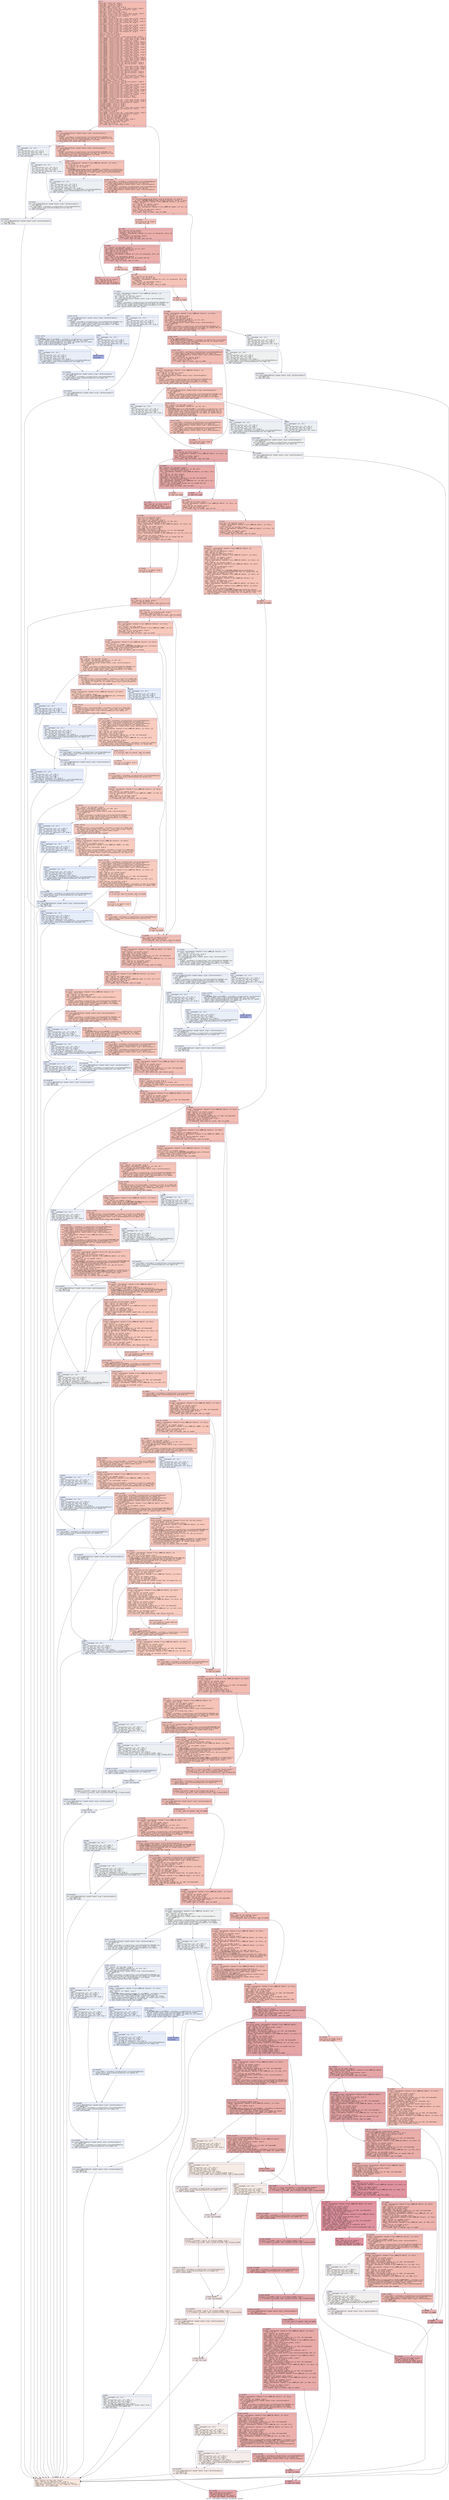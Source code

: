digraph "CFG for '_ZN9LAMMPS_NS6Modify7add_fixEiPPci' function" {
	label="CFG for '_ZN9LAMMPS_NS6Modify7add_fixEiPPci' function";

	Node0x561f1630fd50 [shape=record,color="#3d50c3ff", style=filled, fillcolor="#e1675170" fontname="Courier",label="{entry:\l|  %this.addr = alloca ptr, align 8\l  %narg.addr = alloca i32, align 4\l  %arg.addr = alloca ptr, align 8\l  %trysuffix.addr = alloca i32, align 4\l  %ref.tmp = alloca %\"class.std::__cxx11::basic_string\", align 8\l  %ref.tmp2 = alloca %\"class.std::allocator.8\", align 1\l  %exn.slot = alloca ptr, align 8\l  %ehselector.slot = alloca i32, align 4\l  %ref.tmp3 = alloca %\"class.std::__cxx11::basic_string\", align 8\l  %ref.tmp4 = alloca %\"class.std::allocator.8\", align 1\l  %exceptions = alloca [12 x ptr], align 16\l  %m = alloca i32, align 4\l  %ref.tmp25 = alloca %\"class.std::__cxx11::basic_string\", align 8\l  %ref.tmp26 = alloca %\"class.std::allocator.8\", align 1\l  %ref.tmp29 = alloca %\"class.std::__cxx11::basic_string\", align 8\l  %ref.tmp30 = alloca %\"class.std::allocator.8\", align 1\l  %igroup = alloca i32, align 4\l  %ref.tmp41 = alloca %\"class.std::__cxx11::basic_string\", align 8\l  %ref.tmp43 = alloca %\"class.std::allocator.8\", align 1\l  %ref.tmp54 = alloca %\"class.std::__cxx11::basic_string\", align 8\l  %ref.tmp55 = alloca %\"class.std::allocator.8\", align 1\l  %ref.tmp58 = alloca %\"class.std::__cxx11::basic_string\", align 8\l  %ref.tmp59 = alloca %\"class.std::allocator.8\", align 1\l  %ifix = alloca i32, align 4\l  %newflag = alloca i32, align 4\l  %match = alloca i32, align 4\l  %estyle = alloca %\"class.std::__cxx11::basic_string\", align 8\l  %ref.tmp102 = alloca %\"class.std::__cxx11::basic_string\", align 8\l  %ref.tmp104 = alloca %\"class.std::__cxx11::basic_string\", align 8\l  %ref.tmp105 = alloca %\"class.std::allocator.8\", align 1\l  %estyle132 = alloca %\"class.std::__cxx11::basic_string\", align 8\l  %ref.tmp133 = alloca %\"class.std::__cxx11::basic_string\", align 8\l  %ref.tmp135 = alloca %\"class.std::__cxx11::basic_string\", align 8\l  %ref.tmp136 = alloca %\"class.std::allocator.8\", align 1\l  %ref.tmp163 = alloca %\"class.std::__cxx11::basic_string\", align 8\l  %ref.tmp164 = alloca %\"class.std::allocator.8\", align 1\l  %ref.tmp167 = alloca %\"class.std::__cxx11::basic_string\", align 8\l  %ref.tmp168 = alloca %\"class.std::allocator.8\", align 1\l  %ref.tmp187 = alloca %\"class.std::__cxx11::basic_string\", align 8\l  %ref.tmp188 = alloca %\"class.std::allocator.8\", align 1\l  %ref.tmp191 = alloca %\"class.std::__cxx11::basic_string\", align 8\l  %ref.tmp192 = alloca %\"class.std::allocator.8\", align 1\l  %estyle234 = alloca %\"class.std::__cxx11::basic_string\", align 8\l  %ref.tmp235 = alloca %\"class.std::__cxx11::basic_string\", align 8\l  %ref.tmp237 = alloca %\"class.std::__cxx11::basic_string\", align 8\l  %ref.tmp238 = alloca %\"class.std::allocator.8\", align 1\l  %ref.tmp251 = alloca %\"struct.std::_Rb_tree_iterator\", align 8\l  %ref.tmp255 = alloca %\"struct.std::_Rb_tree_iterator\", align 8\l  %fix_creator = alloca ptr, align 8\l  %estyle295 = alloca %\"class.std::__cxx11::basic_string\", align 8\l  %ref.tmp296 = alloca %\"class.std::__cxx11::basic_string\", align 8\l  %ref.tmp298 = alloca %\"class.std::__cxx11::basic_string\", align 8\l  %ref.tmp299 = alloca %\"class.std::allocator.8\", align 1\l  %ref.tmp311 = alloca %\"struct.std::_Rb_tree_iterator\", align 8\l  %ref.tmp317 = alloca %\"struct.std::_Rb_tree_iterator\", align 8\l  %fix_creator323 = alloca ptr, align 8\l  %ref.tmp354 = alloca %\"struct.std::_Rb_tree_iterator\", align 8\l  %ref.tmp356 = alloca %\"class.std::__cxx11::basic_string\", align 8\l  %ref.tmp358 = alloca %\"class.std::allocator.8\", align 1\l  %cleanup.cond = alloca i1, align 1\l  %cleanup.cond361 = alloca i1, align 1\l  %ref.tmp366 = alloca %\"struct.std::_Rb_tree_iterator\", align 8\l  %fix_creator383 = alloca ptr, align 8\l  %ref.tmp385 = alloca %\"class.std::__cxx11::basic_string\", align 8\l  %ref.tmp387 = alloca %\"class.std::allocator.8\", align 1\l  %ref.tmp407 = alloca %\"class.std::__cxx11::basic_string\", align 8\l  %ref.tmp408 = alloca %\"class.std::allocator.8\", align 1\l  %ref.tmp411 = alloca %\"class.std::__cxx11::basic_string\", align 8\l  %ref.tmp412 = alloca %\"class.std::__cxx11::basic_string\", align 8\l  %ref.tmp413 = alloca %\"class.std::allocator.8\", align 1\l  %ref.tmp416 = alloca %\"class.std::__cxx11::basic_string\", align 8\l  %ref.tmp418 = alloca %\"class.std::allocator.8\", align 1\l  %ref.tmp438 = alloca %\"class.std::vector\", align 8\l  %ref.tmp442 = alloca %\"class.std::allocator\", align 1\l  %i = alloca i32, align 4\l  %ref.tmp465 = alloca %\"class.std::__cxx11::basic_string\", align 8\l  %ref.tmp466 = alloca %\"class.std::__cxx11::basic_string\", align 8\l  %ref.tmp471 = alloca %\"class.std::allocator.8\", align 1\l  %cleanup.cond472 = alloca i1, align 1\l  %cleanup.cond475 = alloca i1, align 1\l  %cleanup.cond479 = alloca i1, align 1\l  %ref.tmp525 = alloca %\"class.std::__cxx11::basic_string\", align 8\l  %ref.tmp526 = alloca %\"class.std::allocator.8\", align 1\l  %i546 = alloca i32, align 4\l  %j = alloca i32, align 4\l  %ref.tmp592 = alloca %\"class.std::__cxx11::basic_string\", align 8\l  %ref.tmp593 = alloca %\"class.std::allocator.8\", align 1\l  store ptr %this, ptr %this.addr, align 8\l  store i32 %narg, ptr %narg.addr, align 4\l  store ptr %arg, ptr %arg.addr, align 8\l  store i32 %trysuffix, ptr %trysuffix.addr, align 4\l  %this1 = load ptr, ptr %this.addr, align 8\l  %0 = load i32, ptr %narg.addr, align 4\l  %cmp = icmp slt i32 %0, 3\l  br i1 %cmp, label %if.then, label %if.end\l|{<s0>T|<s1>F}}"];
	Node0x561f1630fd50:s0 -> Node0x561f16314150[tooltip="entry -> if.then\nProbability 50.00%" ];
	Node0x561f1630fd50:s1 -> Node0x561f163141c0[tooltip="entry -> if.end\nProbability 50.00%" ];
	Node0x561f16314150 [shape=record,color="#3d50c3ff", style=filled, fillcolor="#e5705870" fontname="Courier",label="{if.then:\l|  call void @_ZNSaIcEC1Ev(ptr noundef nonnull align 1 dereferenceable(1)\l... %ref.tmp2) #13\l  invoke void\l... @_ZNSt7__cxx1112basic_stringIcSt11char_traitsIcESaIcEEC2IS3_EEPKcRKS3_(ptr\l... noundef nonnull align 8 dereferenceable(32) %ref.tmp, ptr noundef @.str.145,\l... ptr noundef nonnull align 1 dereferenceable(1) %ref.tmp2)\l          to label %invoke.cont unwind label %lpad\l}"];
	Node0x561f16314150 -> Node0x561f16314460[tooltip="if.then -> invoke.cont\nProbability 100.00%" ];
	Node0x561f16314150 -> Node0x561f16311d60[tooltip="if.then -> lpad\nProbability 0.00%" ];
	Node0x561f16314460 [shape=record,color="#3d50c3ff", style=filled, fillcolor="#e5705870" fontname="Courier",label="{invoke.cont:\l|  call void @_ZNSaIcEC1Ev(ptr noundef nonnull align 1 dereferenceable(1)\l... %ref.tmp4) #13\l  invoke void\l... @_ZNSt7__cxx1112basic_stringIcSt11char_traitsIcESaIcEEC2IS3_EEPKcRKS3_(ptr\l... noundef nonnull align 8 dereferenceable(32) %ref.tmp3, ptr noundef @.str.149,\l... ptr noundef nonnull align 1 dereferenceable(1) %ref.tmp4)\l          to label %invoke.cont6 unwind label %lpad5\l}"];
	Node0x561f16314460 -> Node0x561f16312080[tooltip="invoke.cont -> invoke.cont6\nProbability 100.00%" ];
	Node0x561f16314460 -> Node0x561f163120d0[tooltip="invoke.cont -> lpad5\nProbability 0.00%" ];
	Node0x561f16312080 [shape=record,color="#3d50c3ff", style=filled, fillcolor="#e5705870" fontname="Courier",label="{invoke.cont6:\l|  %error = getelementptr inbounds %\"class.LAMMPS_NS::Pointers\", ptr %this1,\l... i32 0, i32 3\l  %1 = load ptr, ptr %error, align 8\l  %2 = load ptr, ptr %1, align 8\l  invoke void\l... @_ZN9LAMMPS_NS5utils16missing_cmd_argsERKNSt7__cxx1112basic_stringIcSt11char_t\l...raitsIcESaIcEEEiS8_PNS_5ErrorE(ptr noundef nonnull align 8 dereferenceable(32)\l... %ref.tmp, i32 noundef 810, ptr noundef nonnull align 8 dereferenceable(32)\l... %ref.tmp3, ptr noundef %2)\l          to label %invoke.cont8 unwind label %lpad7\l}"];
	Node0x561f16312080 -> Node0x561f16312030[tooltip="invoke.cont6 -> invoke.cont8\nProbability 100.00%" ];
	Node0x561f16312080 -> Node0x561f163152f0[tooltip="invoke.cont6 -> lpad7\nProbability 0.00%" ];
	Node0x561f16312030 [shape=record,color="#3d50c3ff", style=filled, fillcolor="#e5705870" fontname="Courier",label="{invoke.cont8:\l|  call void @_ZNSt7__cxx1112basic_stringIcSt11char_traitsIcESaIcEED1Ev(ptr\l... noundef nonnull align 8 dereferenceable(32) %ref.tmp3) #13\l  call void @_ZNSaIcED1Ev(ptr noundef nonnull align 1 dereferenceable(1)\l... %ref.tmp4) #13\l  call void @_ZNSt7__cxx1112basic_stringIcSt11char_traitsIcESaIcEED1Ev(ptr\l... noundef nonnull align 8 dereferenceable(32) %ref.tmp) #13\l  call void @_ZNSaIcED1Ev(ptr noundef nonnull align 1 dereferenceable(1)\l... %ref.tmp2) #13\l  br label %if.end\l}"];
	Node0x561f16312030 -> Node0x561f163141c0[tooltip="invoke.cont8 -> if.end\nProbability 100.00%" ];
	Node0x561f16311d60 [shape=record,color="#3d50c3ff", style=filled, fillcolor="#d6dce470" fontname="Courier",label="{lpad:\l|  %3 = landingpad \{ ptr, i32 \}\l          cleanup\l  %4 = extractvalue \{ ptr, i32 \} %3, 0\l  store ptr %4, ptr %exn.slot, align 8\l  %5 = extractvalue \{ ptr, i32 \} %3, 1\l  store i32 %5, ptr %ehselector.slot, align 4\l  br label %ehcleanup10\l}"];
	Node0x561f16311d60 -> Node0x561f16315d30[tooltip="lpad -> ehcleanup10\nProbability 100.00%" ];
	Node0x561f163120d0 [shape=record,color="#3d50c3ff", style=filled, fillcolor="#d6dce470" fontname="Courier",label="{lpad5:\l|  %6 = landingpad \{ ptr, i32 \}\l          cleanup\l  %7 = extractvalue \{ ptr, i32 \} %6, 0\l  store ptr %7, ptr %exn.slot, align 8\l  %8 = extractvalue \{ ptr, i32 \} %6, 1\l  store i32 %8, ptr %ehselector.slot, align 4\l  br label %ehcleanup\l}"];
	Node0x561f163120d0 -> Node0x561f163160a0[tooltip="lpad5 -> ehcleanup\nProbability 100.00%" ];
	Node0x561f163152f0 [shape=record,color="#3d50c3ff", style=filled, fillcolor="#d6dce470" fontname="Courier",label="{lpad7:\l|  %9 = landingpad \{ ptr, i32 \}\l          cleanup\l  %10 = extractvalue \{ ptr, i32 \} %9, 0\l  store ptr %10, ptr %exn.slot, align 8\l  %11 = extractvalue \{ ptr, i32 \} %9, 1\l  store i32 %11, ptr %ehselector.slot, align 4\l  call void @_ZNSt7__cxx1112basic_stringIcSt11char_traitsIcESaIcEED1Ev(ptr\l... noundef nonnull align 8 dereferenceable(32) %ref.tmp3) #13\l  br label %ehcleanup\l}"];
	Node0x561f163152f0 -> Node0x561f163160a0[tooltip="lpad7 -> ehcleanup\nProbability 100.00%" ];
	Node0x561f163160a0 [shape=record,color="#3d50c3ff", style=filled, fillcolor="#dbdcde70" fontname="Courier",label="{ehcleanup:\l|  call void @_ZNSaIcED1Ev(ptr noundef nonnull align 1 dereferenceable(1)\l... %ref.tmp4) #13\l  call void @_ZNSt7__cxx1112basic_stringIcSt11char_traitsIcESaIcEED1Ev(ptr\l... noundef nonnull align 8 dereferenceable(32) %ref.tmp) #13\l  br label %ehcleanup10\l}"];
	Node0x561f163160a0 -> Node0x561f16315d30[tooltip="ehcleanup -> ehcleanup10\nProbability 100.00%" ];
	Node0x561f16315d30 [shape=record,color="#3d50c3ff", style=filled, fillcolor="#dedcdb70" fontname="Courier",label="{ehcleanup10:\l|  call void @_ZNSaIcED1Ev(ptr noundef nonnull align 1 dereferenceable(1)\l... %ref.tmp2) #13\l  br label %eh.resume\l}"];
	Node0x561f16315d30 -> Node0x561f163169b0[tooltip="ehcleanup10 -> eh.resume\nProbability 100.00%" ];
	Node0x561f163141c0 [shape=record,color="#3d50c3ff", style=filled, fillcolor="#e1675170" fontname="Courier",label="{if.end:\l|  call void @llvm.memcpy.p0.p0.i64(ptr align 16 %exceptions, ptr align 16\l... @__const._ZN9LAMMPS_NS6Modify7add_fixEiPPci.exceptions, i64 96, i1 false)\l  %domain = getelementptr inbounds %\"class.LAMMPS_NS::Pointers\", ptr %this1,\l... i32 0, i32 10\l  %12 = load ptr, ptr %domain, align 8\l  %13 = load ptr, ptr %12, align 8\l  %box_exist = getelementptr inbounds %\"class.LAMMPS_NS::Domain\", ptr %13, i32\l... 0, i32 1\l  %14 = load i32, ptr %box_exist, align 8\l  %cmp11 = icmp eq i32 %14, 0\l  br i1 %cmp11, label %if.then12, label %if.end40\l|{<s0>T|<s1>F}}"];
	Node0x561f163141c0:s0 -> Node0x561f16317410[tooltip="if.end -> if.then12\nProbability 37.50%" ];
	Node0x561f163141c0:s1 -> Node0x561f16317460[tooltip="if.end -> if.end40\nProbability 62.50%" ];
	Node0x561f16317410 [shape=record,color="#3d50c3ff", style=filled, fillcolor="#e8765c70" fontname="Courier",label="{if.then12:\l|  store i32 0, ptr %m, align 4\l  br label %for.cond\l}"];
	Node0x561f16317410 -> Node0x561f16317630[tooltip="if.then12 -> for.cond\nProbability 100.00%" ];
	Node0x561f16317630 [shape=record,color="#3d50c3ff", style=filled, fillcolor="#d24b4070" fontname="Courier",label="{for.cond:\l|  %15 = load i32, ptr %m, align 4\l  %idxprom = sext i32 %15 to i64\l  %arrayidx = getelementptr inbounds [12 x ptr], ptr %exceptions, i64 0, i64\l... %idxprom\l  %16 = load ptr, ptr %arrayidx, align 8\l  %cmp13 = icmp ne ptr %16, null\l  br i1 %cmp13, label %for.body, label %for.end\l|{<s0>T|<s1>F}}"];
	Node0x561f16317630:s0 -> Node0x561f16317a50[tooltip="for.cond -> for.body\nProbability 96.88%" ];
	Node0x561f16317630:s1 -> Node0x561f16317ad0[tooltip="for.cond -> for.end\nProbability 3.12%" ];
	Node0x561f16317a50 [shape=record,color="#3d50c3ff", style=filled, fillcolor="#d24b4070" fontname="Courier",label="{for.body:\l|  %17 = load ptr, ptr %arg.addr, align 8\l  %arrayidx14 = getelementptr inbounds ptr, ptr %17, i64 2\l  %18 = load ptr, ptr %arrayidx14, align 8\l  %19 = load i32, ptr %m, align 4\l  %idxprom15 = sext i32 %19 to i64\l  %arrayidx16 = getelementptr inbounds [12 x ptr], ptr %exceptions, i64 0, i64\l... %idxprom15\l  %20 = load ptr, ptr %arrayidx16, align 8\l  %call = call i32 @strcmp(ptr noundef %18, ptr noundef %20) #14\l  %cmp17 = icmp eq i32 %call, 0\l  br i1 %cmp17, label %if.then18, label %if.end19\l|{<s0>T|<s1>F}}"];
	Node0x561f16317a50:s0 -> Node0x561f163182b0[tooltip="for.body -> if.then18\nProbability 3.12%" ];
	Node0x561f16317a50:s1 -> Node0x561f16318330[tooltip="for.body -> if.end19\nProbability 96.88%" ];
	Node0x561f163182b0 [shape=record,color="#3d50c3ff", style=filled, fillcolor="#ec7f6370" fontname="Courier",label="{if.then18:\l|  br label %for.end\l}"];
	Node0x561f163182b0 -> Node0x561f16317ad0[tooltip="if.then18 -> for.end\nProbability 100.00%" ];
	Node0x561f16318330 [shape=record,color="#3d50c3ff", style=filled, fillcolor="#d24b4070" fontname="Courier",label="{if.end19:\l|  br label %for.inc\l}"];
	Node0x561f16318330 -> Node0x561f16318530[tooltip="if.end19 -> for.inc\nProbability 100.00%" ];
	Node0x561f16318530 [shape=record,color="#3d50c3ff", style=filled, fillcolor="#d24b4070" fontname="Courier",label="{for.inc:\l|  %21 = load i32, ptr %m, align 4\l  %inc = add nsw i32 %21, 1\l  store i32 %inc, ptr %m, align 4\l  br label %for.cond, !llvm.loop !6\l}"];
	Node0x561f16318530 -> Node0x561f16317630[tooltip="for.inc -> for.cond\nProbability 100.00%" ];
	Node0x561f16317ad0 [shape=record,color="#3d50c3ff", style=filled, fillcolor="#e8765c70" fontname="Courier",label="{for.end:\l|  %22 = load i32, ptr %m, align 4\l  %idxprom20 = sext i32 %22 to i64\l  %arrayidx21 = getelementptr inbounds [12 x ptr], ptr %exceptions, i64 0, i64\l... %idxprom20\l  %23 = load ptr, ptr %arrayidx21, align 8\l  %cmp22 = icmp eq ptr %23, null\l  br i1 %cmp22, label %if.then23, label %if.end39\l|{<s0>T|<s1>F}}"];
	Node0x561f16317ad0:s0 -> Node0x561f16318c60[tooltip="for.end -> if.then23\nProbability 0.00%" ];
	Node0x561f16317ad0:s1 -> Node0x561f16318ce0[tooltip="for.end -> if.end39\nProbability 100.00%" ];
	Node0x561f16318c60 [shape=record,color="#3d50c3ff", style=filled, fillcolor="#d6dce470" fontname="Courier",label="{if.then23:\l|  %error24 = getelementptr inbounds %\"class.LAMMPS_NS::Pointers\", ptr\l... %this1, i32 0, i32 3\l  %24 = load ptr, ptr %error24, align 8\l  %25 = load ptr, ptr %24, align 8\l  call void @_ZNSaIcEC1Ev(ptr noundef nonnull align 1 dereferenceable(1)\l... %ref.tmp26) #13\l  invoke void\l... @_ZNSt7__cxx1112basic_stringIcSt11char_traitsIcESaIcEEC2IS3_EEPKcRKS3_(ptr\l... noundef nonnull align 8 dereferenceable(32) %ref.tmp25, ptr noundef\l... @.str.145, ptr noundef nonnull align 1 dereferenceable(1) %ref.tmp26)\l          to label %invoke.cont28 unwind label %lpad27\l}"];
	Node0x561f16318c60 -> Node0x561f16319170[tooltip="if.then23 -> invoke.cont28\nProbability 50.00%" ];
	Node0x561f16318c60 -> Node0x561f163191f0[tooltip="if.then23 -> lpad27\nProbability 50.00%" ];
	Node0x561f16319170 [shape=record,color="#3d50c3ff", style=filled, fillcolor="#d1dae970" fontname="Courier",label="{invoke.cont28:\l|  call void @_ZNSaIcEC1Ev(ptr noundef nonnull align 1 dereferenceable(1)\l... %ref.tmp30) #13\l  invoke void\l... @_ZNSt7__cxx1112basic_stringIcSt11char_traitsIcESaIcEEC2IS3_EEPKcRKS3_(ptr\l... noundef nonnull align 8 dereferenceable(32) %ref.tmp29, ptr noundef\l... @.str.160, ptr noundef nonnull align 1 dereferenceable(1) %ref.tmp30)\l          to label %invoke.cont32 unwind label %lpad31\l}"];
	Node0x561f16319170 -> Node0x561f16319510[tooltip="invoke.cont28 -> invoke.cont32\nProbability 50.00%" ];
	Node0x561f16319170 -> Node0x561f16319560[tooltip="invoke.cont28 -> lpad31\nProbability 50.00%" ];
	Node0x561f16319510 [shape=record,color="#3d50c3ff", style=filled, fillcolor="#cbd8ee70" fontname="Courier",label="{invoke.cont32:\l|  invoke void\l... @_ZN9LAMMPS_NS5Error3allERKNSt7__cxx1112basic_stringIcSt11char_traitsIcESaIcEE\l...EiS8_(ptr noundef nonnull align 8 dereferenceable(196) %25, ptr noundef\l... nonnull align 8 dereferenceable(32) %ref.tmp25, i32 noundef 830, ptr noundef\l... nonnull align 8 dereferenceable(32) %ref.tmp29) #15\l          to label %invoke.cont34 unwind label %lpad33\l}"];
	Node0x561f16319510 -> Node0x561f163194c0[tooltip="invoke.cont32 -> invoke.cont34\nProbability 0.00%" ];
	Node0x561f16319510 -> Node0x561f16319880[tooltip="invoke.cont32 -> lpad33\nProbability 100.00%" ];
	Node0x561f163194c0 [shape=record,color="#3d50c3ff", style=filled, fillcolor="#3d50c370" fontname="Courier",label="{invoke.cont34:\l|  unreachable\l}"];
	Node0x561f163191f0 [shape=record,color="#3d50c3ff", style=filled, fillcolor="#d1dae970" fontname="Courier",label="{lpad27:\l|  %26 = landingpad \{ ptr, i32 \}\l          cleanup\l  %27 = extractvalue \{ ptr, i32 \} %26, 0\l  store ptr %27, ptr %exn.slot, align 8\l  %28 = extractvalue \{ ptr, i32 \} %26, 1\l  store i32 %28, ptr %ehselector.slot, align 4\l  br label %ehcleanup38\l}"];
	Node0x561f163191f0 -> Node0x561f16319f20[tooltip="lpad27 -> ehcleanup38\nProbability 100.00%" ];
	Node0x561f16319560 [shape=record,color="#3d50c3ff", style=filled, fillcolor="#cbd8ee70" fontname="Courier",label="{lpad31:\l|  %29 = landingpad \{ ptr, i32 \}\l          cleanup\l  %30 = extractvalue \{ ptr, i32 \} %29, 0\l  store ptr %30, ptr %exn.slot, align 8\l  %31 = extractvalue \{ ptr, i32 \} %29, 1\l  store i32 %31, ptr %ehselector.slot, align 4\l  br label %ehcleanup36\l}"];
	Node0x561f16319560 -> Node0x561f1631a270[tooltip="lpad31 -> ehcleanup36\nProbability 100.00%" ];
	Node0x561f16319880 [shape=record,color="#3d50c3ff", style=filled, fillcolor="#cbd8ee70" fontname="Courier",label="{lpad33:\l|  %32 = landingpad \{ ptr, i32 \}\l          cleanup\l  %33 = extractvalue \{ ptr, i32 \} %32, 0\l  store ptr %33, ptr %exn.slot, align 8\l  %34 = extractvalue \{ ptr, i32 \} %32, 1\l  store i32 %34, ptr %ehselector.slot, align 4\l  call void @_ZNSt7__cxx1112basic_stringIcSt11char_traitsIcESaIcEED1Ev(ptr\l... noundef nonnull align 8 dereferenceable(32) %ref.tmp29) #13\l  br label %ehcleanup36\l}"];
	Node0x561f16319880 -> Node0x561f1631a270[tooltip="lpad33 -> ehcleanup36\nProbability 100.00%" ];
	Node0x561f1631a270 [shape=record,color="#3d50c3ff", style=filled, fillcolor="#d1dae970" fontname="Courier",label="{ehcleanup36:\l|  call void @_ZNSaIcED1Ev(ptr noundef nonnull align 1 dereferenceable(1)\l... %ref.tmp30) #13\l  call void @_ZNSt7__cxx1112basic_stringIcSt11char_traitsIcESaIcEED1Ev(ptr\l... noundef nonnull align 8 dereferenceable(32) %ref.tmp25) #13\l  br label %ehcleanup38\l}"];
	Node0x561f1631a270 -> Node0x561f16319f20[tooltip="ehcleanup36 -> ehcleanup38\nProbability 100.00%" ];
	Node0x561f16319f20 [shape=record,color="#3d50c3ff", style=filled, fillcolor="#d6dce470" fontname="Courier",label="{ehcleanup38:\l|  call void @_ZNSaIcED1Ev(ptr noundef nonnull align 1 dereferenceable(1)\l... %ref.tmp26) #13\l  br label %eh.resume\l}"];
	Node0x561f16319f20 -> Node0x561f163169b0[tooltip="ehcleanup38 -> eh.resume\nProbability 100.00%" ];
	Node0x561f16318ce0 [shape=record,color="#3d50c3ff", style=filled, fillcolor="#e8765c70" fontname="Courier",label="{if.end39:\l|  br label %if.end40\l}"];
	Node0x561f16318ce0 -> Node0x561f16317460[tooltip="if.end39 -> if.end40\nProbability 100.00%" ];
	Node0x561f16317460 [shape=record,color="#3d50c3ff", style=filled, fillcolor="#e1675170" fontname="Courier",label="{if.end40:\l|  %group = getelementptr inbounds %\"class.LAMMPS_NS::Pointers\", ptr %this1,\l... i32 0, i32 13\l  %35 = load ptr, ptr %group, align 8\l  %36 = load ptr, ptr %35, align 8\l  %37 = load ptr, ptr %arg.addr, align 8\l  %arrayidx42 = getelementptr inbounds ptr, ptr %37, i64 1\l  %38 = load ptr, ptr %arrayidx42, align 8\l  call void @_ZNSaIcEC1Ev(ptr noundef nonnull align 1 dereferenceable(1)\l... %ref.tmp43) #13\l  invoke void\l... @_ZNSt7__cxx1112basic_stringIcSt11char_traitsIcESaIcEEC2IS3_EEPKcRKS3_(ptr\l... noundef nonnull align 8 dereferenceable(32) %ref.tmp41, ptr noundef %38, ptr\l... noundef nonnull align 1 dereferenceable(1) %ref.tmp43)\l          to label %invoke.cont45 unwind label %lpad44\l}"];
	Node0x561f16317460 -> Node0x561f1631b0e0[tooltip="if.end40 -> invoke.cont45\nProbability 100.00%" ];
	Node0x561f16317460 -> Node0x561f1631b160[tooltip="if.end40 -> lpad44\nProbability 0.00%" ];
	Node0x561f1631b0e0 [shape=record,color="#3d50c3ff", style=filled, fillcolor="#e1675170" fontname="Courier",label="{invoke.cont45:\l|  %call48 = invoke noundef i32\l... @_ZN9LAMMPS_NS5Group4findERKNSt7__cxx1112basic_stringIcSt11char_traitsIcESaIcE\l...EE(ptr noundef nonnull align 8 dereferenceable(244) %36, ptr noundef nonnull\l... align 8 dereferenceable(32) %ref.tmp41)\l          to label %invoke.cont47 unwind label %lpad46\l}"];
	Node0x561f1631b0e0 -> Node0x561f1631b090[tooltip="invoke.cont45 -> invoke.cont47\nProbability 100.00%" ];
	Node0x561f1631b0e0 -> Node0x561f1631b390[tooltip="invoke.cont45 -> lpad46\nProbability 0.00%" ];
	Node0x561f1631b090 [shape=record,color="#3d50c3ff", style=filled, fillcolor="#e1675170" fontname="Courier",label="{invoke.cont47:\l|  call void @_ZNSt7__cxx1112basic_stringIcSt11char_traitsIcESaIcEED1Ev(ptr\l... noundef nonnull align 8 dereferenceable(32) %ref.tmp41) #13\l  call void @_ZNSaIcED1Ev(ptr noundef nonnull align 1 dereferenceable(1)\l... %ref.tmp43) #13\l  store i32 %call48, ptr %igroup, align 4\l  %39 = load i32, ptr %igroup, align 4\l  %cmp51 = icmp eq i32 %39, -1\l  br i1 %cmp51, label %if.then52, label %if.end69\l|{<s0>T|<s1>F}}"];
	Node0x561f1631b090:s0 -> Node0x561f1631bac0[tooltip="invoke.cont47 -> if.then52\nProbability 37.50%" ];
	Node0x561f1631b090:s1 -> Node0x561f1631bb40[tooltip="invoke.cont47 -> if.end69\nProbability 62.50%" ];
	Node0x561f1631bac0 [shape=record,color="#3d50c3ff", style=filled, fillcolor="#e8765c70" fontname="Courier",label="{if.then52:\l|  %error53 = getelementptr inbounds %\"class.LAMMPS_NS::Pointers\", ptr\l... %this1, i32 0, i32 3\l  %40 = load ptr, ptr %error53, align 8\l  %41 = load ptr, ptr %40, align 8\l  call void @_ZNSaIcEC1Ev(ptr noundef nonnull align 1 dereferenceable(1)\l... %ref.tmp55) #13\l  invoke void\l... @_ZNSt7__cxx1112basic_stringIcSt11char_traitsIcESaIcEEC2IS3_EEPKcRKS3_(ptr\l... noundef nonnull align 8 dereferenceable(32) %ref.tmp54, ptr noundef\l... @.str.145, ptr noundef nonnull align 1 dereferenceable(1) %ref.tmp55)\l          to label %invoke.cont57 unwind label %lpad56\l}"];
	Node0x561f1631bac0 -> Node0x561f1631bfd0[tooltip="if.then52 -> invoke.cont57\nProbability 100.00%" ];
	Node0x561f1631bac0 -> Node0x561f1631c050[tooltip="if.then52 -> lpad56\nProbability 0.00%" ];
	Node0x561f1631bfd0 [shape=record,color="#3d50c3ff", style=filled, fillcolor="#e8765c70" fontname="Courier",label="{invoke.cont57:\l|  call void @_ZNSaIcEC1Ev(ptr noundef nonnull align 1 dereferenceable(1)\l... %ref.tmp59) #13\l  invoke void\l... @_ZNSt7__cxx1112basic_stringIcSt11char_traitsIcESaIcEEC2IS3_EEPKcRKS3_(ptr\l... noundef nonnull align 8 dereferenceable(32) %ref.tmp58, ptr noundef\l... @.str.161, ptr noundef nonnull align 1 dereferenceable(1) %ref.tmp59)\l          to label %invoke.cont61 unwind label %lpad60\l}"];
	Node0x561f1631bfd0 -> Node0x561f1631c3d0[tooltip="invoke.cont57 -> invoke.cont61\nProbability 100.00%" ];
	Node0x561f1631bfd0 -> Node0x561f1631c420[tooltip="invoke.cont57 -> lpad60\nProbability 0.00%" ];
	Node0x561f1631c3d0 [shape=record,color="#3d50c3ff", style=filled, fillcolor="#e8765c70" fontname="Courier",label="{invoke.cont61:\l|  %42 = load ptr, ptr %arg.addr, align 8\l  %arrayidx62 = getelementptr inbounds ptr, ptr %42, i64 1\l  invoke void\l... @_ZN9LAMMPS_NS5Error3allIJRPcEEEvRKNSt7__cxx1112basic_stringIcSt11char_traitsI\l...cESaIcEEEiSB_DpOT_(ptr noundef nonnull align 8 dereferenceable(196) %41, ptr\l... noundef nonnull align 8 dereferenceable(32) %ref.tmp54, i32 noundef 836, ptr\l... noundef nonnull align 8 dereferenceable(32) %ref.tmp58, ptr noundef nonnull\l... align 8 dereferenceable(8) %arrayidx62)\l          to label %invoke.cont64 unwind label %lpad63\l}"];
	Node0x561f1631c3d0 -> Node0x561f1631c380[tooltip="invoke.cont61 -> invoke.cont64\nProbability 100.00%" ];
	Node0x561f1631c3d0 -> Node0x561f1631c8a0[tooltip="invoke.cont61 -> lpad63\nProbability 0.00%" ];
	Node0x561f1631c380 [shape=record,color="#3d50c3ff", style=filled, fillcolor="#e8765c70" fontname="Courier",label="{invoke.cont64:\l|  call void @_ZNSt7__cxx1112basic_stringIcSt11char_traitsIcESaIcEED1Ev(ptr\l... noundef nonnull align 8 dereferenceable(32) %ref.tmp58) #13\l  call void @_ZNSaIcED1Ev(ptr noundef nonnull align 1 dereferenceable(1)\l... %ref.tmp59) #13\l  call void @_ZNSt7__cxx1112basic_stringIcSt11char_traitsIcESaIcEED1Ev(ptr\l... noundef nonnull align 8 dereferenceable(32) %ref.tmp54) #13\l  call void @_ZNSaIcED1Ev(ptr noundef nonnull align 1 dereferenceable(1)\l... %ref.tmp55) #13\l  br label %if.end69\l}"];
	Node0x561f1631c380 -> Node0x561f1631bb40[tooltip="invoke.cont64 -> if.end69\nProbability 100.00%" ];
	Node0x561f1631b160 [shape=record,color="#3d50c3ff", style=filled, fillcolor="#dbdcde70" fontname="Courier",label="{lpad44:\l|  %43 = landingpad \{ ptr, i32 \}\l          cleanup\l  %44 = extractvalue \{ ptr, i32 \} %43, 0\l  store ptr %44, ptr %exn.slot, align 8\l  %45 = extractvalue \{ ptr, i32 \} %43, 1\l  store i32 %45, ptr %ehselector.slot, align 4\l  br label %ehcleanup50\l}"];
	Node0x561f1631b160 -> Node0x561f1631d240[tooltip="lpad44 -> ehcleanup50\nProbability 100.00%" ];
	Node0x561f1631b390 [shape=record,color="#3d50c3ff", style=filled, fillcolor="#dbdcde70" fontname="Courier",label="{lpad46:\l|  %46 = landingpad \{ ptr, i32 \}\l          cleanup\l  %47 = extractvalue \{ ptr, i32 \} %46, 0\l  store ptr %47, ptr %exn.slot, align 8\l  %48 = extractvalue \{ ptr, i32 \} %46, 1\l  store i32 %48, ptr %ehselector.slot, align 4\l  call void @_ZNSt7__cxx1112basic_stringIcSt11char_traitsIcESaIcEED1Ev(ptr\l... noundef nonnull align 8 dereferenceable(32) %ref.tmp41) #13\l  br label %ehcleanup50\l}"];
	Node0x561f1631b390 -> Node0x561f1631d240[tooltip="lpad46 -> ehcleanup50\nProbability 100.00%" ];
	Node0x561f1631d240 [shape=record,color="#3d50c3ff", style=filled, fillcolor="#e0dbd870" fontname="Courier",label="{ehcleanup50:\l|  call void @_ZNSaIcED1Ev(ptr noundef nonnull align 1 dereferenceable(1)\l... %ref.tmp43) #13\l  br label %eh.resume\l}"];
	Node0x561f1631d240 -> Node0x561f163169b0[tooltip="ehcleanup50 -> eh.resume\nProbability 100.00%" ];
	Node0x561f1631c050 [shape=record,color="#3d50c3ff", style=filled, fillcolor="#d6dce470" fontname="Courier",label="{lpad56:\l|  %49 = landingpad \{ ptr, i32 \}\l          cleanup\l  %50 = extractvalue \{ ptr, i32 \} %49, 0\l  store ptr %50, ptr %exn.slot, align 8\l  %51 = extractvalue \{ ptr, i32 \} %49, 1\l  store i32 %51, ptr %ehselector.slot, align 4\l  br label %ehcleanup68\l}"];
	Node0x561f1631c050 -> Node0x561f1631e2d0[tooltip="lpad56 -> ehcleanup68\nProbability 100.00%" ];
	Node0x561f1631c420 [shape=record,color="#3d50c3ff", style=filled, fillcolor="#d6dce470" fontname="Courier",label="{lpad60:\l|  %52 = landingpad \{ ptr, i32 \}\l          cleanup\l  %53 = extractvalue \{ ptr, i32 \} %52, 0\l  store ptr %53, ptr %exn.slot, align 8\l  %54 = extractvalue \{ ptr, i32 \} %52, 1\l  store i32 %54, ptr %ehselector.slot, align 4\l  br label %ehcleanup66\l}"];
	Node0x561f1631c420 -> Node0x561f1631e640[tooltip="lpad60 -> ehcleanup66\nProbability 100.00%" ];
	Node0x561f1631c8a0 [shape=record,color="#3d50c3ff", style=filled, fillcolor="#d6dce470" fontname="Courier",label="{lpad63:\l|  %55 = landingpad \{ ptr, i32 \}\l          cleanup\l  %56 = extractvalue \{ ptr, i32 \} %55, 0\l  store ptr %56, ptr %exn.slot, align 8\l  %57 = extractvalue \{ ptr, i32 \} %55, 1\l  store i32 %57, ptr %ehselector.slot, align 4\l  call void @_ZNSt7__cxx1112basic_stringIcSt11char_traitsIcESaIcEED1Ev(ptr\l... noundef nonnull align 8 dereferenceable(32) %ref.tmp58) #13\l  br label %ehcleanup66\l}"];
	Node0x561f1631c8a0 -> Node0x561f1631e640[tooltip="lpad63 -> ehcleanup66\nProbability 100.00%" ];
	Node0x561f1631e640 [shape=record,color="#3d50c3ff", style=filled, fillcolor="#dbdcde70" fontname="Courier",label="{ehcleanup66:\l|  call void @_ZNSaIcED1Ev(ptr noundef nonnull align 1 dereferenceable(1)\l... %ref.tmp59) #13\l  call void @_ZNSt7__cxx1112basic_stringIcSt11char_traitsIcESaIcEED1Ev(ptr\l... noundef nonnull align 8 dereferenceable(32) %ref.tmp54) #13\l  br label %ehcleanup68\l}"];
	Node0x561f1631e640 -> Node0x561f1631e2d0[tooltip="ehcleanup66 -> ehcleanup68\nProbability 100.00%" ];
	Node0x561f1631e2d0 [shape=record,color="#3d50c3ff", style=filled, fillcolor="#dedcdb70" fontname="Courier",label="{ehcleanup68:\l|  call void @_ZNSaIcED1Ev(ptr noundef nonnull align 1 dereferenceable(1)\l... %ref.tmp55) #13\l  br label %eh.resume\l}"];
	Node0x561f1631e2d0 -> Node0x561f163169b0[tooltip="ehcleanup68 -> eh.resume\nProbability 100.00%" ];
	Node0x561f1631bb40 [shape=record,color="#3d50c3ff", style=filled, fillcolor="#e1675170" fontname="Courier",label="{if.end69:\l|  store i32 0, ptr %ifix, align 4\l  br label %for.cond70\l}"];
	Node0x561f1631bb40 -> Node0x561f1631f060[tooltip="if.end69 -> for.cond70\nProbability 100.00%" ];
	Node0x561f1631f060 [shape=record,color="#3d50c3ff", style=filled, fillcolor="#cc403a70" fontname="Courier",label="{for.cond70:\l|  %58 = load i32, ptr %ifix, align 4\l  %nfix = getelementptr inbounds %\"class.LAMMPS_NS::Modify\", ptr %this1, i32\l... 0, i32 29\l  %59 = load i32, ptr %nfix, align 8\l  %cmp71 = icmp slt i32 %58, %59\l  br i1 %cmp71, label %for.body72, label %for.end82\l|{<s0>T|<s1>F}}"];
	Node0x561f1631f060:s0 -> Node0x561f1631f390[tooltip="for.cond70 -> for.body72\nProbability 96.88%" ];
	Node0x561f1631f060:s1 -> Node0x561f1631f410[tooltip="for.cond70 -> for.end82\nProbability 3.12%" ];
	Node0x561f1631f390 [shape=record,color="#3d50c3ff", style=filled, fillcolor="#cc403a70" fontname="Courier",label="{for.body72:\l|  %60 = load ptr, ptr %arg.addr, align 8\l  %arrayidx73 = getelementptr inbounds ptr, ptr %60, i64 0\l  %61 = load ptr, ptr %arrayidx73, align 8\l  %fix = getelementptr inbounds %\"class.LAMMPS_NS::Modify\", ptr %this1, i32 0,\l... i32 31\l  %62 = load ptr, ptr %fix, align 8\l  %63 = load i32, ptr %ifix, align 4\l  %idxprom74 = sext i32 %63 to i64\l  %arrayidx75 = getelementptr inbounds ptr, ptr %62, i64 %idxprom74\l  %64 = load ptr, ptr %arrayidx75, align 8\l  %id = getelementptr inbounds %\"class.LAMMPS_NS::Fix\", ptr %64, i32 0, i32 1\l  %65 = load ptr, ptr %id, align 8\l  %call76 = call i32 @strcmp(ptr noundef %61, ptr noundef %65) #14\l  %cmp77 = icmp eq i32 %call76, 0\l  br i1 %cmp77, label %if.then78, label %if.end79\l|{<s0>T|<s1>F}}"];
	Node0x561f1631f390:s0 -> Node0x561f1631fe40[tooltip="for.body72 -> if.then78\nProbability 3.12%" ];
	Node0x561f1631f390:s1 -> Node0x561f1631fec0[tooltip="for.body72 -> if.end79\nProbability 96.88%" ];
	Node0x561f1631fe40 [shape=record,color="#3d50c3ff", style=filled, fillcolor="#e5705870" fontname="Courier",label="{if.then78:\l|  br label %for.end82\l}"];
	Node0x561f1631fe40 -> Node0x561f1631f410[tooltip="if.then78 -> for.end82\nProbability 100.00%" ];
	Node0x561f1631fec0 [shape=record,color="#3d50c3ff", style=filled, fillcolor="#cc403a70" fontname="Courier",label="{if.end79:\l|  br label %for.inc80\l}"];
	Node0x561f1631fec0 -> Node0x561f16320060[tooltip="if.end79 -> for.inc80\nProbability 100.00%" ];
	Node0x561f16320060 [shape=record,color="#3d50c3ff", style=filled, fillcolor="#cc403a70" fontname="Courier",label="{for.inc80:\l|  %66 = load i32, ptr %ifix, align 4\l  %inc81 = add nsw i32 %66, 1\l  store i32 %inc81, ptr %ifix, align 4\l  br label %for.cond70, !llvm.loop !8\l}"];
	Node0x561f16320060 -> Node0x561f1631f060[tooltip="for.inc80 -> for.cond70\nProbability 100.00%" ];
	Node0x561f1631f410 [shape=record,color="#3d50c3ff", style=filled, fillcolor="#e1675170" fontname="Courier",label="{for.end82:\l|  %67 = load i32, ptr %ifix, align 4\l  %nfix83 = getelementptr inbounds %\"class.LAMMPS_NS::Modify\", ptr %this1, i32\l... 0, i32 29\l  %68 = load i32, ptr %nfix83, align 8\l  %cmp84 = icmp slt i32 %67, %68\l  br i1 %cmp84, label %if.then85, label %if.else\l|{<s0>T|<s1>F}}"];
	Node0x561f1631f410:s0 -> Node0x561f16320770[tooltip="for.end82 -> if.then85\nProbability 50.00%" ];
	Node0x561f1631f410:s1 -> Node0x561f163207f0[tooltip="for.end82 -> if.else\nProbability 50.00%" ];
	Node0x561f16320770 [shape=record,color="#3d50c3ff", style=filled, fillcolor="#e5705870" fontname="Courier",label="{if.then85:\l|  store i32 0, ptr %newflag, align 4\l  store i32 0, ptr %match, align 4\l  %69 = load ptr, ptr %arg.addr, align 8\l  %arrayidx86 = getelementptr inbounds ptr, ptr %69, i64 2\l  %70 = load ptr, ptr %arrayidx86, align 8\l  %fix87 = getelementptr inbounds %\"class.LAMMPS_NS::Modify\", ptr %this1, i32\l... 0, i32 31\l  %71 = load ptr, ptr %fix87, align 8\l  %72 = load i32, ptr %ifix, align 4\l  %idxprom88 = sext i32 %72 to i64\l  %arrayidx89 = getelementptr inbounds ptr, ptr %71, i64 %idxprom88\l  %73 = load ptr, ptr %arrayidx89, align 8\l  %style = getelementptr inbounds %\"class.LAMMPS_NS::Fix\", ptr %73, i32 0, i32\l... 2\l  %74 = load ptr, ptr %style, align 8\l  %call90 = call i32 @strcmp(ptr noundef %70, ptr noundef %74) #14\l  %cmp91 = icmp eq i32 %call90, 0\l  br i1 %cmp91, label %if.then92, label %if.end93\l|{<s0>T|<s1>F}}"];
	Node0x561f16320770:s0 -> Node0x561f16321350[tooltip="if.then85 -> if.then92\nProbability 37.50%" ];
	Node0x561f16320770:s1 -> Node0x561f163213d0[tooltip="if.then85 -> if.end93\nProbability 62.50%" ];
	Node0x561f16321350 [shape=record,color="#3d50c3ff", style=filled, fillcolor="#e97a5f70" fontname="Courier",label="{if.then92:\l|  store i32 1, ptr %match, align 4\l  br label %if.end93\l}"];
	Node0x561f16321350 -> Node0x561f163213d0[tooltip="if.then92 -> if.end93\nProbability 100.00%" ];
	Node0x561f163213d0 [shape=record,color="#3d50c3ff", style=filled, fillcolor="#e5705870" fontname="Courier",label="{if.end93:\l|  %75 = load i32, ptr %match, align 4\l  %tobool = icmp ne i32 %75, 0\l  br i1 %tobool, label %if.end159, label %land.lhs.true\l|{<s0>T|<s1>F}}"];
	Node0x561f163213d0:s0 -> Node0x561f16321740[tooltip="if.end93 -> if.end159\nProbability 62.50%" ];
	Node0x561f163213d0:s1 -> Node0x561f163217c0[tooltip="if.end93 -> land.lhs.true\nProbability 37.50%" ];
	Node0x561f163217c0 [shape=record,color="#3d50c3ff", style=filled, fillcolor="#e97a5f70" fontname="Courier",label="{land.lhs.true:\l|  %76 = load i32, ptr %trysuffix.addr, align 4\l  %tobool94 = icmp ne i32 %76, 0\l  br i1 %tobool94, label %land.lhs.true95, label %if.end159\l|{<s0>T|<s1>F}}"];
	Node0x561f163217c0:s0 -> Node0x561f163146d0[tooltip="land.lhs.true -> land.lhs.true95\nProbability 62.50%" ];
	Node0x561f163217c0:s1 -> Node0x561f16321740[tooltip="land.lhs.true -> if.end159\nProbability 37.50%" ];
	Node0x561f163146d0 [shape=record,color="#3d50c3ff", style=filled, fillcolor="#ed836670" fontname="Courier",label="{land.lhs.true95:\l|  %lmp = getelementptr inbounds %\"class.LAMMPS_NS::Pointers\", ptr %this1,\l... i32 0, i32 1\l  %77 = load ptr, ptr %lmp, align 8\l  %suffix_enable = getelementptr inbounds %\"class.LAMMPS_NS::LAMMPS\", ptr %77,\l... i32 0, i32 30\l  %78 = load i32, ptr %suffix_enable, align 8\l  %tobool96 = icmp ne i32 %78, 0\l  br i1 %tobool96, label %if.then97, label %if.end159\l|{<s0>T|<s1>F}}"];
	Node0x561f163146d0:s0 -> Node0x561f16314b90[tooltip="land.lhs.true95 -> if.then97\nProbability 62.50%" ];
	Node0x561f163146d0:s1 -> Node0x561f16321740[tooltip="land.lhs.true95 -> if.end159\nProbability 37.50%" ];
	Node0x561f16314b90 [shape=record,color="#3d50c3ff", style=filled, fillcolor="#ef886b70" fontname="Courier",label="{if.then97:\l|  %lmp98 = getelementptr inbounds %\"class.LAMMPS_NS::Pointers\", ptr %this1,\l... i32 0, i32 1\l  %79 = load ptr, ptr %lmp98, align 8\l  %call99 = call noundef ptr @_ZNK9LAMMPS_NS6LAMMPS15non_pair_suffixEv(ptr\l... noundef nonnull align 8 dereferenceable(288) %79)\l  %tobool100 = icmp ne ptr %call99, null\l  br i1 %tobool100, label %if.then101, label %if.end128\l|{<s0>T|<s1>F}}"];
	Node0x561f16314b90:s0 -> Node0x561f163230f0[tooltip="if.then97 -> if.then101\nProbability 62.50%" ];
	Node0x561f16314b90:s1 -> Node0x561f163231a0[tooltip="if.then97 -> if.end128\nProbability 37.50%" ];
	Node0x561f163230f0 [shape=record,color="#3d50c3ff", style=filled, fillcolor="#f08b6e70" fontname="Courier",label="{if.then101:\l|  %80 = load ptr, ptr %arg.addr, align 8\l  %arrayidx103 = getelementptr inbounds ptr, ptr %80, i64 2\l  %81 = load ptr, ptr %arrayidx103, align 8\l  call void @_ZNSaIcEC1Ev(ptr noundef nonnull align 1 dereferenceable(1)\l... %ref.tmp105) #13\l  invoke void\l... @_ZNSt7__cxx1112basic_stringIcSt11char_traitsIcESaIcEEC2IS3_EEPKcRKS3_(ptr\l... noundef nonnull align 8 dereferenceable(32) %ref.tmp104, ptr noundef\l... @.str.162, ptr noundef nonnull align 1 dereferenceable(1) %ref.tmp105)\l          to label %invoke.cont107 unwind label %lpad106\l}"];
	Node0x561f163230f0 -> Node0x561f16323680[tooltip="if.then101 -> invoke.cont107\nProbability 100.00%" ];
	Node0x561f163230f0 -> Node0x561f16323700[tooltip="if.then101 -> lpad106\nProbability 0.00%" ];
	Node0x561f16323680 [shape=record,color="#3d50c3ff", style=filled, fillcolor="#f08b6e70" fontname="Courier",label="{invoke.cont107:\l|  invoke void\l... @_ZStplIcSt11char_traitsIcESaIcEENSt7__cxx1112basic_stringIT_T0_T1_EEPKS5_OS8_\l...(ptr dead_on_unwind writable sret(%\"class.std::__cxx11::basic_string\") align 8\l... %ref.tmp102, ptr noundef %81, ptr noundef nonnull align 8 dereferenceable(32)\l... %ref.tmp104)\l          to label %invoke.cont109 unwind label %lpad108\l}"];
	Node0x561f16323680 -> Node0x561f16323630[tooltip="invoke.cont107 -> invoke.cont109\nProbability 100.00%" ];
	Node0x561f16323680 -> Node0x561f16323a50[tooltip="invoke.cont107 -> lpad108\nProbability 0.00%" ];
	Node0x561f16323630 [shape=record,color="#3d50c3ff", style=filled, fillcolor="#f08b6e70" fontname="Courier",label="{invoke.cont109:\l|  %lmp110 = getelementptr inbounds %\"class.LAMMPS_NS::Pointers\", ptr %this1,\l... i32 0, i32 1\l  %82 = load ptr, ptr %lmp110, align 8\l  %call113 = invoke noundef ptr @_ZNK9LAMMPS_NS6LAMMPS15non_pair_suffixEv(ptr\l... noundef nonnull align 8 dereferenceable(288) %82)\l          to label %invoke.cont112 unwind label %lpad111\l}"];
	Node0x561f16323630 -> Node0x561f16323f40[tooltip="invoke.cont109 -> invoke.cont112\nProbability 100.00%" ];
	Node0x561f16323630 -> Node0x561f16323f90[tooltip="invoke.cont109 -> lpad111\nProbability 0.00%" ];
	Node0x561f16323f40 [shape=record,color="#3d50c3ff", style=filled, fillcolor="#f08b6e70" fontname="Courier",label="{invoke.cont112:\l|  invoke void\l... @_ZStplIcSt11char_traitsIcESaIcEENSt7__cxx1112basic_stringIT_T0_T1_EEOS8_PKS5_\l...(ptr dead_on_unwind writable sret(%\"class.std::__cxx11::basic_string\") align 8\l... %estyle, ptr noundef nonnull align 8 dereferenceable(32) %ref.tmp102, ptr\l... noundef %call113)\l          to label %invoke.cont114 unwind label %lpad111\l}"];
	Node0x561f16323f40 -> Node0x561f16324090[tooltip="invoke.cont112 -> invoke.cont114\nProbability 100.00%" ];
	Node0x561f16323f40 -> Node0x561f16323f90[tooltip="invoke.cont112 -> lpad111\nProbability 0.00%" ];
	Node0x561f16324090 [shape=record,color="#3d50c3ff", style=filled, fillcolor="#f08b6e70" fontname="Courier",label="{invoke.cont114:\l|  call void @_ZNSt7__cxx1112basic_stringIcSt11char_traitsIcESaIcEED1Ev(ptr\l... noundef nonnull align 8 dereferenceable(32) %ref.tmp102) #13\l  call void @_ZNSt7__cxx1112basic_stringIcSt11char_traitsIcESaIcEED1Ev(ptr\l... noundef nonnull align 8 dereferenceable(32) %ref.tmp104) #13\l  call void @_ZNSaIcED1Ev(ptr noundef nonnull align 1 dereferenceable(1)\l... %ref.tmp105) #13\l  %fix118 = getelementptr inbounds %\"class.LAMMPS_NS::Modify\", ptr %this1, i32\l... 0, i32 31\l  %83 = load ptr, ptr %fix118, align 8\l  %84 = load i32, ptr %ifix, align 4\l  %idxprom119 = sext i32 %84 to i64\l  %arrayidx120 = getelementptr inbounds ptr, ptr %83, i64 %idxprom119\l  %85 = load ptr, ptr %arrayidx120, align 8\l  %style121 = getelementptr inbounds %\"class.LAMMPS_NS::Fix\", ptr %85, i32 0,\l... i32 2\l  %86 = load ptr, ptr %style121, align 8\l  %call124 = invoke noundef zeroext i1\l... @_ZSteqIcSt11char_traitsIcESaIcEEbRKNSt7__cxx1112basic_stringIT_T0_T1_EEPKS5_(\l...ptr noundef nonnull align 8 dereferenceable(32) %estyle, ptr noundef %86)\l          to label %invoke.cont123 unwind label %lpad122\l}"];
	Node0x561f16324090 -> Node0x561f16324c90[tooltip="invoke.cont114 -> invoke.cont123\nProbability 100.00%" ];
	Node0x561f16324090 -> Node0x561f16324d10[tooltip="invoke.cont114 -> lpad122\nProbability 0.00%" ];
	Node0x561f16324c90 [shape=record,color="#3d50c3ff", style=filled, fillcolor="#f08b6e70" fontname="Courier",label="{invoke.cont123:\l|  br i1 %call124, label %if.then125, label %if.end126\l|{<s0>T|<s1>F}}"];
	Node0x561f16324c90:s0 -> Node0x561f163250b0[tooltip="invoke.cont123 -> if.then125\nProbability 50.00%" ];
	Node0x561f16324c90:s1 -> Node0x561f16325130[tooltip="invoke.cont123 -> if.end126\nProbability 50.00%" ];
	Node0x561f163250b0 [shape=record,color="#3d50c3ff", style=filled, fillcolor="#f3947570" fontname="Courier",label="{if.then125:\l|  store i32 1, ptr %match, align 4\l  br label %if.end126\l}"];
	Node0x561f163250b0 -> Node0x561f16325130[tooltip="if.then125 -> if.end126\nProbability 100.00%" ];
	Node0x561f16323700 [shape=record,color="#3d50c3ff", style=filled, fillcolor="#c5d6f270" fontname="Courier",label="{lpad106:\l|  %87 = landingpad \{ ptr, i32 \}\l          cleanup\l  %88 = extractvalue \{ ptr, i32 \} %87, 0\l  store ptr %88, ptr %exn.slot, align 8\l  %89 = extractvalue \{ ptr, i32 \} %87, 1\l  store i32 %89, ptr %ehselector.slot, align 4\l  br label %ehcleanup117\l}"];
	Node0x561f16323700 -> Node0x561f16325600[tooltip="lpad106 -> ehcleanup117\nProbability 100.00%" ];
	Node0x561f16323a50 [shape=record,color="#3d50c3ff", style=filled, fillcolor="#c5d6f270" fontname="Courier",label="{lpad108:\l|  %90 = landingpad \{ ptr, i32 \}\l          cleanup\l  %91 = extractvalue \{ ptr, i32 \} %90, 0\l  store ptr %91, ptr %exn.slot, align 8\l  %92 = extractvalue \{ ptr, i32 \} %90, 1\l  store i32 %92, ptr %ehselector.slot, align 4\l  br label %ehcleanup116\l}"];
	Node0x561f16323a50 -> Node0x561f16325970[tooltip="lpad108 -> ehcleanup116\nProbability 100.00%" ];
	Node0x561f16323f90 [shape=record,color="#3d50c3ff", style=filled, fillcolor="#cbd8ee70" fontname="Courier",label="{lpad111:\l|  %93 = landingpad \{ ptr, i32 \}\l          cleanup\l  %94 = extractvalue \{ ptr, i32 \} %93, 0\l  store ptr %94, ptr %exn.slot, align 8\l  %95 = extractvalue \{ ptr, i32 \} %93, 1\l  store i32 %95, ptr %ehselector.slot, align 4\l  call void @_ZNSt7__cxx1112basic_stringIcSt11char_traitsIcESaIcEED1Ev(ptr\l... noundef nonnull align 8 dereferenceable(32) %ref.tmp102) #13\l  br label %ehcleanup116\l}"];
	Node0x561f16323f90 -> Node0x561f16325970[tooltip="lpad111 -> ehcleanup116\nProbability 100.00%" ];
	Node0x561f16325970 [shape=record,color="#3d50c3ff", style=filled, fillcolor="#cedaeb70" fontname="Courier",label="{ehcleanup116:\l|  call void @_ZNSt7__cxx1112basic_stringIcSt11char_traitsIcESaIcEED1Ev(ptr\l... noundef nonnull align 8 dereferenceable(32) %ref.tmp104) #13\l  br label %ehcleanup117\l}"];
	Node0x561f16325970 -> Node0x561f16325600[tooltip="ehcleanup116 -> ehcleanup117\nProbability 100.00%" ];
	Node0x561f16325600 [shape=record,color="#3d50c3ff", style=filled, fillcolor="#d1dae970" fontname="Courier",label="{ehcleanup117:\l|  call void @_ZNSaIcED1Ev(ptr noundef nonnull align 1 dereferenceable(1)\l... %ref.tmp105) #13\l  br label %eh.resume\l}"];
	Node0x561f16325600 -> Node0x561f163169b0[tooltip="ehcleanup117 -> eh.resume\nProbability 100.00%" ];
	Node0x561f16324d10 [shape=record,color="#3d50c3ff", style=filled, fillcolor="#c5d6f270" fontname="Courier",label="{lpad122:\l|  %96 = landingpad \{ ptr, i32 \}\l          cleanup\l  %97 = extractvalue \{ ptr, i32 \} %96, 0\l  store ptr %97, ptr %exn.slot, align 8\l  %98 = extractvalue \{ ptr, i32 \} %96, 1\l  store i32 %98, ptr %ehselector.slot, align 4\l  call void @_ZNSt7__cxx1112basic_stringIcSt11char_traitsIcESaIcEED1Ev(ptr\l... noundef nonnull align 8 dereferenceable(32) %estyle) #13\l  br label %eh.resume\l}"];
	Node0x561f16324d10 -> Node0x561f163169b0[tooltip="lpad122 -> eh.resume\nProbability 100.00%" ];
	Node0x561f16325130 [shape=record,color="#3d50c3ff", style=filled, fillcolor="#f08b6e70" fontname="Courier",label="{if.end126:\l|  call void @_ZNSt7__cxx1112basic_stringIcSt11char_traitsIcESaIcEED1Ev(ptr\l... noundef nonnull align 8 dereferenceable(32) %estyle) #13\l  br label %if.end128\l}"];
	Node0x561f16325130 -> Node0x561f163231a0[tooltip="if.end126 -> if.end128\nProbability 100.00%" ];
	Node0x561f163231a0 [shape=record,color="#3d50c3ff", style=filled, fillcolor="#ef886b70" fontname="Courier",label="{if.end128:\l|  %lmp129 = getelementptr inbounds %\"class.LAMMPS_NS::Pointers\", ptr %this1,\l... i32 0, i32 1\l  %99 = load ptr, ptr %lmp129, align 8\l  %suffix2 = getelementptr inbounds %\"class.LAMMPS_NS::LAMMPS\", ptr %99, i32\l... 0, i32 29\l  %100 = load ptr, ptr %suffix2, align 8\l  %tobool130 = icmp ne ptr %100, null\l  br i1 %tobool130, label %if.then131, label %if.end158\l|{<s0>T|<s1>F}}"];
	Node0x561f163231a0:s0 -> Node0x561f16326c80[tooltip="if.end128 -> if.then131\nProbability 62.50%" ];
	Node0x561f163231a0:s1 -> Node0x561f16327310[tooltip="if.end128 -> if.end158\nProbability 37.50%" ];
	Node0x561f16326c80 [shape=record,color="#3d50c3ff", style=filled, fillcolor="#f08b6e70" fontname="Courier",label="{if.then131:\l|  %101 = load ptr, ptr %arg.addr, align 8\l  %arrayidx134 = getelementptr inbounds ptr, ptr %101, i64 2\l  %102 = load ptr, ptr %arrayidx134, align 8\l  call void @_ZNSaIcEC1Ev(ptr noundef nonnull align 1 dereferenceable(1)\l... %ref.tmp136) #13\l  invoke void\l... @_ZNSt7__cxx1112basic_stringIcSt11char_traitsIcESaIcEEC2IS3_EEPKcRKS3_(ptr\l... noundef nonnull align 8 dereferenceable(32) %ref.tmp135, ptr noundef\l... @.str.162, ptr noundef nonnull align 1 dereferenceable(1) %ref.tmp136)\l          to label %invoke.cont138 unwind label %lpad137\l}"];
	Node0x561f16326c80 -> Node0x561f16327790[tooltip="if.then131 -> invoke.cont138\nProbability 100.00%" ];
	Node0x561f16326c80 -> Node0x561f16327810[tooltip="if.then131 -> lpad137\nProbability 0.00%" ];
	Node0x561f16327790 [shape=record,color="#3d50c3ff", style=filled, fillcolor="#f08b6e70" fontname="Courier",label="{invoke.cont138:\l|  invoke void\l... @_ZStplIcSt11char_traitsIcESaIcEENSt7__cxx1112basic_stringIT_T0_T1_EEPKS5_OS8_\l...(ptr dead_on_unwind writable sret(%\"class.std::__cxx11::basic_string\") align 8\l... %ref.tmp133, ptr noundef %102, ptr noundef nonnull align 8\l... dereferenceable(32) %ref.tmp135)\l          to label %invoke.cont140 unwind label %lpad139\l}"];
	Node0x561f16327790 -> Node0x561f16327740[tooltip="invoke.cont138 -> invoke.cont140\nProbability 100.00%" ];
	Node0x561f16327790 -> Node0x561f16327a40[tooltip="invoke.cont138 -> lpad139\nProbability 0.00%" ];
	Node0x561f16327740 [shape=record,color="#3d50c3ff", style=filled, fillcolor="#f08b6e70" fontname="Courier",label="{invoke.cont140:\l|  %lmp141 = getelementptr inbounds %\"class.LAMMPS_NS::Pointers\", ptr %this1,\l... i32 0, i32 1\l  %103 = load ptr, ptr %lmp141, align 8\l  %suffix2142 = getelementptr inbounds %\"class.LAMMPS_NS::LAMMPS\", ptr %103,\l... i32 0, i32 29\l  %104 = load ptr, ptr %suffix2142, align 8\l  invoke void\l... @_ZStplIcSt11char_traitsIcESaIcEENSt7__cxx1112basic_stringIT_T0_T1_EEOS8_PKS5_\l...(ptr dead_on_unwind writable sret(%\"class.std::__cxx11::basic_string\") align 8\l... %estyle132, ptr noundef nonnull align 8 dereferenceable(32) %ref.tmp133, ptr\l... noundef %104)\l          to label %invoke.cont144 unwind label %lpad143\l}"];
	Node0x561f16327740 -> Node0x561f16327f90[tooltip="invoke.cont140 -> invoke.cont144\nProbability 100.00%" ];
	Node0x561f16327740 -> Node0x561f16328010[tooltip="invoke.cont140 -> lpad143\nProbability 0.00%" ];
	Node0x561f16327f90 [shape=record,color="#3d50c3ff", style=filled, fillcolor="#f08b6e70" fontname="Courier",label="{invoke.cont144:\l|  call void @_ZNSt7__cxx1112basic_stringIcSt11char_traitsIcESaIcEED1Ev(ptr\l... noundef nonnull align 8 dereferenceable(32) %ref.tmp133) #13\l  call void @_ZNSt7__cxx1112basic_stringIcSt11char_traitsIcESaIcEED1Ev(ptr\l... noundef nonnull align 8 dereferenceable(32) %ref.tmp135) #13\l  call void @_ZNSaIcED1Ev(ptr noundef nonnull align 1 dereferenceable(1)\l... %ref.tmp136) #13\l  %fix148 = getelementptr inbounds %\"class.LAMMPS_NS::Modify\", ptr %this1, i32\l... 0, i32 31\l  %105 = load ptr, ptr %fix148, align 8\l  %106 = load i32, ptr %ifix, align 4\l  %idxprom149 = sext i32 %106 to i64\l  %arrayidx150 = getelementptr inbounds ptr, ptr %105, i64 %idxprom149\l  %107 = load ptr, ptr %arrayidx150, align 8\l  %style151 = getelementptr inbounds %\"class.LAMMPS_NS::Fix\", ptr %107, i32 0,\l... i32 2\l  %108 = load ptr, ptr %style151, align 8\l  %call154 = invoke noundef zeroext i1\l... @_ZSteqIcSt11char_traitsIcESaIcEEbRKNSt7__cxx1112basic_stringIT_T0_T1_EEPKS5_(\l...ptr noundef nonnull align 8 dereferenceable(32) %estyle132, ptr noundef %108)\l          to label %invoke.cont153 unwind label %lpad152\l}"];
	Node0x561f16327f90 -> Node0x561f16328aa0[tooltip="invoke.cont144 -> invoke.cont153\nProbability 100.00%" ];
	Node0x561f16327f90 -> Node0x561f16328b20[tooltip="invoke.cont144 -> lpad152\nProbability 0.00%" ];
	Node0x561f16328aa0 [shape=record,color="#3d50c3ff", style=filled, fillcolor="#f08b6e70" fontname="Courier",label="{invoke.cont153:\l|  br i1 %call154, label %if.then155, label %if.end156\l|{<s0>T|<s1>F}}"];
	Node0x561f16328aa0:s0 -> Node0x561f16328d80[tooltip="invoke.cont153 -> if.then155\nProbability 50.00%" ];
	Node0x561f16328aa0:s1 -> Node0x561f16328e00[tooltip="invoke.cont153 -> if.end156\nProbability 50.00%" ];
	Node0x561f16328d80 [shape=record,color="#3d50c3ff", style=filled, fillcolor="#f3947570" fontname="Courier",label="{if.then155:\l|  store i32 1, ptr %match, align 4\l  br label %if.end156\l}"];
	Node0x561f16328d80 -> Node0x561f16328e00[tooltip="if.then155 -> if.end156\nProbability 100.00%" ];
	Node0x561f16327810 [shape=record,color="#3d50c3ff", style=filled, fillcolor="#c5d6f270" fontname="Courier",label="{lpad137:\l|  %109 = landingpad \{ ptr, i32 \}\l          cleanup\l  %110 = extractvalue \{ ptr, i32 \} %109, 0\l  store ptr %110, ptr %exn.slot, align 8\l  %111 = extractvalue \{ ptr, i32 \} %109, 1\l  store i32 %111, ptr %ehselector.slot, align 4\l  br label %ehcleanup147\l}"];
	Node0x561f16327810 -> Node0x561f163292d0[tooltip="lpad137 -> ehcleanup147\nProbability 100.00%" ];
	Node0x561f16327a40 [shape=record,color="#3d50c3ff", style=filled, fillcolor="#c5d6f270" fontname="Courier",label="{lpad139:\l|  %112 = landingpad \{ ptr, i32 \}\l          cleanup\l  %113 = extractvalue \{ ptr, i32 \} %112, 0\l  store ptr %113, ptr %exn.slot, align 8\l  %114 = extractvalue \{ ptr, i32 \} %112, 1\l  store i32 %114, ptr %ehselector.slot, align 4\l  br label %ehcleanup146\l}"];
	Node0x561f16327a40 -> Node0x561f16329640[tooltip="lpad139 -> ehcleanup146\nProbability 100.00%" ];
	Node0x561f16328010 [shape=record,color="#3d50c3ff", style=filled, fillcolor="#c5d6f270" fontname="Courier",label="{lpad143:\l|  %115 = landingpad \{ ptr, i32 \}\l          cleanup\l  %116 = extractvalue \{ ptr, i32 \} %115, 0\l  store ptr %116, ptr %exn.slot, align 8\l  %117 = extractvalue \{ ptr, i32 \} %115, 1\l  store i32 %117, ptr %ehselector.slot, align 4\l  call void @_ZNSt7__cxx1112basic_stringIcSt11char_traitsIcESaIcEED1Ev(ptr\l... noundef nonnull align 8 dereferenceable(32) %ref.tmp133) #13\l  br label %ehcleanup146\l}"];
	Node0x561f16328010 -> Node0x561f16329640[tooltip="lpad143 -> ehcleanup146\nProbability 100.00%" ];
	Node0x561f16329640 [shape=record,color="#3d50c3ff", style=filled, fillcolor="#cbd8ee70" fontname="Courier",label="{ehcleanup146:\l|  call void @_ZNSt7__cxx1112basic_stringIcSt11char_traitsIcESaIcEED1Ev(ptr\l... noundef nonnull align 8 dereferenceable(32) %ref.tmp135) #13\l  br label %ehcleanup147\l}"];
	Node0x561f16329640 -> Node0x561f163292d0[tooltip="ehcleanup146 -> ehcleanup147\nProbability 100.00%" ];
	Node0x561f163292d0 [shape=record,color="#3d50c3ff", style=filled, fillcolor="#cedaeb70" fontname="Courier",label="{ehcleanup147:\l|  call void @_ZNSaIcED1Ev(ptr noundef nonnull align 1 dereferenceable(1)\l... %ref.tmp136) #13\l  br label %eh.resume\l}"];
	Node0x561f163292d0 -> Node0x561f163169b0[tooltip="ehcleanup147 -> eh.resume\nProbability 100.00%" ];
	Node0x561f16328b20 [shape=record,color="#3d50c3ff", style=filled, fillcolor="#c5d6f270" fontname="Courier",label="{lpad152:\l|  %118 = landingpad \{ ptr, i32 \}\l          cleanup\l  %119 = extractvalue \{ ptr, i32 \} %118, 0\l  store ptr %119, ptr %exn.slot, align 8\l  %120 = extractvalue \{ ptr, i32 \} %118, 1\l  store i32 %120, ptr %ehselector.slot, align 4\l  call void @_ZNSt7__cxx1112basic_stringIcSt11char_traitsIcESaIcEED1Ev(ptr\l... noundef nonnull align 8 dereferenceable(32) %estyle132) #13\l  br label %eh.resume\l}"];
	Node0x561f16328b20 -> Node0x561f163169b0[tooltip="lpad152 -> eh.resume\nProbability 100.00%" ];
	Node0x561f16328e00 [shape=record,color="#3d50c3ff", style=filled, fillcolor="#f08b6e70" fontname="Courier",label="{if.end156:\l|  call void @_ZNSt7__cxx1112basic_stringIcSt11char_traitsIcESaIcEED1Ev(ptr\l... noundef nonnull align 8 dereferenceable(32) %estyle132) #13\l  br label %if.end158\l}"];
	Node0x561f16328e00 -> Node0x561f16327310[tooltip="if.end156 -> if.end158\nProbability 100.00%" ];
	Node0x561f16327310 [shape=record,color="#3d50c3ff", style=filled, fillcolor="#ef886b70" fontname="Courier",label="{if.end158:\l|  br label %if.end159\l}"];
	Node0x561f16327310 -> Node0x561f16321740[tooltip="if.end158 -> if.end159\nProbability 100.00%" ];
	Node0x561f16321740 [shape=record,color="#3d50c3ff", style=filled, fillcolor="#e5705870" fontname="Courier",label="{if.end159:\l|  %121 = load i32, ptr %match, align 4\l  %tobool160 = icmp ne i32 %121, 0\l  br i1 %tobool160, label %if.end177, label %if.then161\l|{<s0>T|<s1>F}}"];
	Node0x561f16321740:s0 -> Node0x561f1632a0b0[tooltip="if.end159 -> if.end177\nProbability 100.00%" ];
	Node0x561f16321740:s1 -> Node0x561f1632a5d0[tooltip="if.end159 -> if.then161\nProbability 0.00%" ];
	Node0x561f1632a5d0 [shape=record,color="#3d50c3ff", style=filled, fillcolor="#d6dce470" fontname="Courier",label="{if.then161:\l|  %error162 = getelementptr inbounds %\"class.LAMMPS_NS::Pointers\", ptr\l... %this1, i32 0, i32 3\l  %122 = load ptr, ptr %error162, align 8\l  %123 = load ptr, ptr %122, align 8\l  call void @_ZNSaIcEC1Ev(ptr noundef nonnull align 1 dereferenceable(1)\l... %ref.tmp164) #13\l  invoke void\l... @_ZNSt7__cxx1112basic_stringIcSt11char_traitsIcESaIcEEC2IS3_EEPKcRKS3_(ptr\l... noundef nonnull align 8 dereferenceable(32) %ref.tmp163, ptr noundef\l... @.str.145, ptr noundef nonnull align 1 dereferenceable(1) %ref.tmp164)\l          to label %invoke.cont166 unwind label %lpad165\l}"];
	Node0x561f1632a5d0 -> Node0x561f1632aa50[tooltip="if.then161 -> invoke.cont166\nProbability 50.00%" ];
	Node0x561f1632a5d0 -> Node0x561f1632aad0[tooltip="if.then161 -> lpad165\nProbability 50.00%" ];
	Node0x561f1632aa50 [shape=record,color="#3d50c3ff", style=filled, fillcolor="#d4dbe670" fontname="Courier",label="{invoke.cont166:\l|  call void @_ZNSaIcEC1Ev(ptr noundef nonnull align 1 dereferenceable(1)\l... %ref.tmp168) #13\l  invoke void\l... @_ZNSt7__cxx1112basic_stringIcSt11char_traitsIcESaIcEEC2IS3_EEPKcRKS3_(ptr\l... noundef nonnull align 8 dereferenceable(32) %ref.tmp167, ptr noundef\l... @.str.163, ptr noundef nonnull align 1 dereferenceable(1) %ref.tmp168)\l          to label %invoke.cont170 unwind label %lpad169\l}"];
	Node0x561f1632aa50 -> Node0x561f1632adf0[tooltip="invoke.cont166 -> invoke.cont170\nProbability 50.00%" ];
	Node0x561f1632aa50 -> Node0x561f1632ae40[tooltip="invoke.cont166 -> lpad169\nProbability 50.00%" ];
	Node0x561f1632adf0 [shape=record,color="#3d50c3ff", style=filled, fillcolor="#cedaeb70" fontname="Courier",label="{invoke.cont170:\l|  invoke void\l... @_ZN9LAMMPS_NS5Error3allERKNSt7__cxx1112basic_stringIcSt11char_traitsIcESaIcEE\l...EiS8_(ptr noundef nonnull align 8 dereferenceable(196) %123, ptr noundef\l... nonnull align 8 dereferenceable(32) %ref.tmp163, i32 noundef 870, ptr noundef\l... nonnull align 8 dereferenceable(32) %ref.tmp167) #15\l          to label %invoke.cont172 unwind label %lpad171\l}"];
	Node0x561f1632adf0 -> Node0x561f1632ada0[tooltip="invoke.cont170 -> invoke.cont172\nProbability 0.00%" ];
	Node0x561f1632adf0 -> Node0x561f1632b0a0[tooltip="invoke.cont170 -> lpad171\nProbability 100.00%" ];
	Node0x561f1632ada0 [shape=record,color="#3d50c3ff", style=filled, fillcolor="#3d50c370" fontname="Courier",label="{invoke.cont172:\l|  unreachable\l}"];
	Node0x561f1632aad0 [shape=record,color="#3d50c3ff", style=filled, fillcolor="#d4dbe670" fontname="Courier",label="{lpad165:\l|  %124 = landingpad \{ ptr, i32 \}\l          cleanup\l  %125 = extractvalue \{ ptr, i32 \} %124, 0\l  store ptr %125, ptr %exn.slot, align 8\l  %126 = extractvalue \{ ptr, i32 \} %124, 1\l  store i32 %126, ptr %ehselector.slot, align 4\l  br label %ehcleanup176\l}"];
	Node0x561f1632aad0 -> Node0x561f1632b660[tooltip="lpad165 -> ehcleanup176\nProbability 100.00%" ];
	Node0x561f1632ae40 [shape=record,color="#3d50c3ff", style=filled, fillcolor="#cedaeb70" fontname="Courier",label="{lpad169:\l|  %127 = landingpad \{ ptr, i32 \}\l          cleanup\l  %128 = extractvalue \{ ptr, i32 \} %127, 0\l  store ptr %128, ptr %exn.slot, align 8\l  %129 = extractvalue \{ ptr, i32 \} %127, 1\l  store i32 %129, ptr %ehselector.slot, align 4\l  br label %ehcleanup174\l}"];
	Node0x561f1632ae40 -> Node0x561f1632b9b0[tooltip="lpad169 -> ehcleanup174\nProbability 100.00%" ];
	Node0x561f1632b0a0 [shape=record,color="#3d50c3ff", style=filled, fillcolor="#cedaeb70" fontname="Courier",label="{lpad171:\l|  %130 = landingpad \{ ptr, i32 \}\l          cleanup\l  %131 = extractvalue \{ ptr, i32 \} %130, 0\l  store ptr %131, ptr %exn.slot, align 8\l  %132 = extractvalue \{ ptr, i32 \} %130, 1\l  store i32 %132, ptr %ehselector.slot, align 4\l  call void @_ZNSt7__cxx1112basic_stringIcSt11char_traitsIcESaIcEED1Ev(ptr\l... noundef nonnull align 8 dereferenceable(32) %ref.tmp167) #13\l  br label %ehcleanup174\l}"];
	Node0x561f1632b0a0 -> Node0x561f1632b9b0[tooltip="lpad171 -> ehcleanup174\nProbability 100.00%" ];
	Node0x561f1632b9b0 [shape=record,color="#3d50c3ff", style=filled, fillcolor="#d4dbe670" fontname="Courier",label="{ehcleanup174:\l|  call void @_ZNSaIcED1Ev(ptr noundef nonnull align 1 dereferenceable(1)\l... %ref.tmp168) #13\l  call void @_ZNSt7__cxx1112basic_stringIcSt11char_traitsIcESaIcEED1Ev(ptr\l... noundef nonnull align 8 dereferenceable(32) %ref.tmp163) #13\l  br label %ehcleanup176\l}"];
	Node0x561f1632b9b0 -> Node0x561f1632b660[tooltip="ehcleanup174 -> ehcleanup176\nProbability 100.00%" ];
	Node0x561f1632b660 [shape=record,color="#3d50c3ff", style=filled, fillcolor="#d6dce470" fontname="Courier",label="{ehcleanup176:\l|  call void @_ZNSaIcED1Ev(ptr noundef nonnull align 1 dereferenceable(1)\l... %ref.tmp164) #13\l  br label %eh.resume\l}"];
	Node0x561f1632b660 -> Node0x561f163169b0[tooltip="ehcleanup176 -> eh.resume\nProbability 100.00%" ];
	Node0x561f1632a0b0 [shape=record,color="#3d50c3ff", style=filled, fillcolor="#e5705870" fontname="Courier",label="{if.end177:\l|  %fix178 = getelementptr inbounds %\"class.LAMMPS_NS::Modify\", ptr %this1,\l... i32 0, i32 31\l  %133 = load ptr, ptr %fix178, align 8\l  %134 = load i32, ptr %ifix, align 4\l  %idxprom179 = sext i32 %134 to i64\l  %arrayidx180 = getelementptr inbounds ptr, ptr %133, i64 %idxprom179\l  %135 = load ptr, ptr %arrayidx180, align 8\l  %igroup181 = getelementptr inbounds %\"class.LAMMPS_NS::Fix\", ptr %135, i32\l... 0, i32 3\l  %136 = load i32, ptr %igroup181, align 8\l  %137 = load i32, ptr %igroup, align 4\l  %cmp182 = icmp ne i32 %136, %137\l  br i1 %cmp182, label %land.lhs.true183, label %if.end201\l|{<s0>T|<s1>F}}"];
	Node0x561f1632a0b0:s0 -> Node0x561f1632c920[tooltip="if.end177 -> land.lhs.true183\nProbability 50.00%" ];
	Node0x561f1632a0b0:s1 -> Node0x561f1632c9c0[tooltip="if.end177 -> if.end201\nProbability 50.00%" ];
	Node0x561f1632c920 [shape=record,color="#3d50c3ff", style=filled, fillcolor="#e97a5f70" fontname="Courier",label="{land.lhs.true183:\l|  %comm = getelementptr inbounds %\"class.LAMMPS_NS::Pointers\", ptr %this1,\l... i32 0, i32 9\l  %138 = load ptr, ptr %comm, align 8\l  %139 = load ptr, ptr %138, align 8\l  %me = getelementptr inbounds %\"class.LAMMPS_NS::Comm\", ptr %139, i32 0, i32 4\l  %140 = load i32, ptr %me, align 4\l  %cmp184 = icmp eq i32 %140, 0\l  br i1 %cmp184, label %if.then185, label %if.end201\l|{<s0>T|<s1>F}}"];
	Node0x561f1632c920:s0 -> Node0x561f1632cef0[tooltip="land.lhs.true183 -> if.then185\nProbability 37.50%" ];
	Node0x561f1632c920:s1 -> Node0x561f1632c9c0[tooltip="land.lhs.true183 -> if.end201\nProbability 62.50%" ];
	Node0x561f1632cef0 [shape=record,color="#3d50c3ff", style=filled, fillcolor="#ed836670" fontname="Courier",label="{if.then185:\l|  %error186 = getelementptr inbounds %\"class.LAMMPS_NS::Pointers\", ptr\l... %this1, i32 0, i32 3\l  %141 = load ptr, ptr %error186, align 8\l  %142 = load ptr, ptr %141, align 8\l  call void @_ZNSaIcEC1Ev(ptr noundef nonnull align 1 dereferenceable(1)\l... %ref.tmp188) #13\l  invoke void\l... @_ZNSt7__cxx1112basic_stringIcSt11char_traitsIcESaIcEEC2IS3_EEPKcRKS3_(ptr\l... noundef nonnull align 8 dereferenceable(32) %ref.tmp187, ptr noundef\l... @.str.145, ptr noundef nonnull align 1 dereferenceable(1) %ref.tmp188)\l          to label %invoke.cont190 unwind label %lpad189\l}"];
	Node0x561f1632cef0 -> Node0x561f1632d330[tooltip="if.then185 -> invoke.cont190\nProbability 100.00%" ];
	Node0x561f1632cef0 -> Node0x561f1632d3b0[tooltip="if.then185 -> lpad189\nProbability 0.00%" ];
	Node0x561f1632d330 [shape=record,color="#3d50c3ff", style=filled, fillcolor="#ed836670" fontname="Courier",label="{invoke.cont190:\l|  call void @_ZNSaIcEC1Ev(ptr noundef nonnull align 1 dereferenceable(1)\l... %ref.tmp192) #13\l  invoke void\l... @_ZNSt7__cxx1112basic_stringIcSt11char_traitsIcESaIcEEC2IS3_EEPKcRKS3_(ptr\l... noundef nonnull align 8 dereferenceable(32) %ref.tmp191, ptr noundef\l... @.str.164, ptr noundef nonnull align 1 dereferenceable(1) %ref.tmp192)\l          to label %invoke.cont194 unwind label %lpad193\l}"];
	Node0x561f1632d330 -> Node0x561f1632d6d0[tooltip="invoke.cont190 -> invoke.cont194\nProbability 100.00%" ];
	Node0x561f1632d330 -> Node0x561f1632d720[tooltip="invoke.cont190 -> lpad193\nProbability 0.00%" ];
	Node0x561f1632d6d0 [shape=record,color="#3d50c3ff", style=filled, fillcolor="#ed836670" fontname="Courier",label="{invoke.cont194:\l|  invoke void\l... @_ZN9LAMMPS_NS5Error7warningERKNSt7__cxx1112basic_stringIcSt11char_traitsIcESa\l...IcEEEiS8_(ptr noundef nonnull align 8 dereferenceable(196) %142, ptr noundef\l... nonnull align 8 dereferenceable(32) %ref.tmp187, i32 noundef 873, ptr noundef\l... nonnull align 8 dereferenceable(32) %ref.tmp191)\l          to label %invoke.cont196 unwind label %lpad195\l}"];
	Node0x561f1632d6d0 -> Node0x561f1632d680[tooltip="invoke.cont194 -> invoke.cont196\nProbability 100.00%" ];
	Node0x561f1632d6d0 -> Node0x561f1632d9e0[tooltip="invoke.cont194 -> lpad195\nProbability 0.00%" ];
	Node0x561f1632d680 [shape=record,color="#3d50c3ff", style=filled, fillcolor="#ed836670" fontname="Courier",label="{invoke.cont196:\l|  call void @_ZNSt7__cxx1112basic_stringIcSt11char_traitsIcESaIcEED1Ev(ptr\l... noundef nonnull align 8 dereferenceable(32) %ref.tmp191) #13\l  call void @_ZNSaIcED1Ev(ptr noundef nonnull align 1 dereferenceable(1)\l... %ref.tmp192) #13\l  call void @_ZNSt7__cxx1112basic_stringIcSt11char_traitsIcESaIcEED1Ev(ptr\l... noundef nonnull align 8 dereferenceable(32) %ref.tmp187) #13\l  call void @_ZNSaIcED1Ev(ptr noundef nonnull align 1 dereferenceable(1)\l... %ref.tmp188) #13\l  br label %if.end201\l}"];
	Node0x561f1632d680 -> Node0x561f1632c9c0[tooltip="invoke.cont196 -> if.end201\nProbability 100.00%" ];
	Node0x561f1632d3b0 [shape=record,color="#3d50c3ff", style=filled, fillcolor="#cbd8ee70" fontname="Courier",label="{lpad189:\l|  %143 = landingpad \{ ptr, i32 \}\l          cleanup\l  %144 = extractvalue \{ ptr, i32 \} %143, 0\l  store ptr %144, ptr %exn.slot, align 8\l  %145 = extractvalue \{ ptr, i32 \} %143, 1\l  store i32 %145, ptr %ehselector.slot, align 4\l  br label %ehcleanup200\l}"];
	Node0x561f1632d3b0 -> Node0x561f1632e3c0[tooltip="lpad189 -> ehcleanup200\nProbability 100.00%" ];
	Node0x561f1632d720 [shape=record,color="#3d50c3ff", style=filled, fillcolor="#cbd8ee70" fontname="Courier",label="{lpad193:\l|  %146 = landingpad \{ ptr, i32 \}\l          cleanup\l  %147 = extractvalue \{ ptr, i32 \} %146, 0\l  store ptr %147, ptr %exn.slot, align 8\l  %148 = extractvalue \{ ptr, i32 \} %146, 1\l  store i32 %148, ptr %ehselector.slot, align 4\l  br label %ehcleanup198\l}"];
	Node0x561f1632d720 -> Node0x561f1632e730[tooltip="lpad193 -> ehcleanup198\nProbability 100.00%" ];
	Node0x561f1632d9e0 [shape=record,color="#3d50c3ff", style=filled, fillcolor="#cbd8ee70" fontname="Courier",label="{lpad195:\l|  %149 = landingpad \{ ptr, i32 \}\l          cleanup\l  %150 = extractvalue \{ ptr, i32 \} %149, 0\l  store ptr %150, ptr %exn.slot, align 8\l  %151 = extractvalue \{ ptr, i32 \} %149, 1\l  store i32 %151, ptr %ehselector.slot, align 4\l  call void @_ZNSt7__cxx1112basic_stringIcSt11char_traitsIcESaIcEED1Ev(ptr\l... noundef nonnull align 8 dereferenceable(32) %ref.tmp191) #13\l  br label %ehcleanup198\l}"];
	Node0x561f1632d9e0 -> Node0x561f1632e730[tooltip="lpad195 -> ehcleanup198\nProbability 100.00%" ];
	Node0x561f1632e730 [shape=record,color="#3d50c3ff", style=filled, fillcolor="#d1dae970" fontname="Courier",label="{ehcleanup198:\l|  call void @_ZNSaIcED1Ev(ptr noundef nonnull align 1 dereferenceable(1)\l... %ref.tmp192) #13\l  call void @_ZNSt7__cxx1112basic_stringIcSt11char_traitsIcESaIcEED1Ev(ptr\l... noundef nonnull align 8 dereferenceable(32) %ref.tmp187) #13\l  br label %ehcleanup200\l}"];
	Node0x561f1632e730 -> Node0x561f1632e3c0[tooltip="ehcleanup198 -> ehcleanup200\nProbability 100.00%" ];
	Node0x561f1632e3c0 [shape=record,color="#3d50c3ff", style=filled, fillcolor="#d4dbe670" fontname="Courier",label="{ehcleanup200:\l|  call void @_ZNSaIcED1Ev(ptr noundef nonnull align 1 dereferenceable(1)\l... %ref.tmp188) #13\l  br label %eh.resume\l}"];
	Node0x561f1632e3c0 -> Node0x561f163169b0[tooltip="ehcleanup200 -> eh.resume\nProbability 100.00%" ];
	Node0x561f1632c9c0 [shape=record,color="#3d50c3ff", style=filled, fillcolor="#e5705870" fontname="Courier",label="{if.end201:\l|  %fix202 = getelementptr inbounds %\"class.LAMMPS_NS::Modify\", ptr %this1,\l... i32 0, i32 31\l  %152 = load ptr, ptr %fix202, align 8\l  %153 = load i32, ptr %ifix, align 4\l  %idxprom203 = sext i32 %153 to i64\l  %arrayidx204 = getelementptr inbounds ptr, ptr %152, i64 %idxprom203\l  %154 = load ptr, ptr %arrayidx204, align 8\l  %isnull = icmp eq ptr %154, null\l  br i1 %isnull, label %delete.end, label %delete.notnull\l|{<s0>T|<s1>F}}"];
	Node0x561f1632c9c0:s0 -> Node0x561f1632f480[tooltip="if.end201 -> delete.end\nProbability 37.50%" ];
	Node0x561f1632c9c0:s1 -> Node0x561f1632f500[tooltip="if.end201 -> delete.notnull\nProbability 62.50%" ];
	Node0x561f1632f500 [shape=record,color="#3d50c3ff", style=filled, fillcolor="#e8765c70" fontname="Courier",label="{delete.notnull:\l|  %vtable = load ptr, ptr %154, align 8\l  %vfn = getelementptr inbounds ptr, ptr %vtable, i64 1\l  %155 = load ptr, ptr %vfn, align 8\l  call void %155(ptr noundef nonnull align 8 dereferenceable(656) %154) #13\l  br label %delete.end\l}"];
	Node0x561f1632f500 -> Node0x561f1632f480[tooltip="delete.notnull -> delete.end\nProbability 100.00%" ];
	Node0x561f1632f480 [shape=record,color="#3d50c3ff", style=filled, fillcolor="#e5705870" fontname="Courier",label="{delete.end:\l|  %fix205 = getelementptr inbounds %\"class.LAMMPS_NS::Modify\", ptr %this1,\l... i32 0, i32 31\l  %156 = load ptr, ptr %fix205, align 8\l  %157 = load i32, ptr %ifix, align 4\l  %idxprom206 = sext i32 %157 to i64\l  %arrayidx207 = getelementptr inbounds ptr, ptr %156, i64 %idxprom206\l  store ptr null, ptr %arrayidx207, align 8\l  br label %if.end220\l}"];
	Node0x561f1632f480 -> Node0x561f1632fd80[tooltip="delete.end -> if.end220\nProbability 100.00%" ];
	Node0x561f163207f0 [shape=record,color="#3d50c3ff", style=filled, fillcolor="#e5705870" fontname="Courier",label="{if.else:\l|  store i32 1, ptr %newflag, align 4\l  %nfix208 = getelementptr inbounds %\"class.LAMMPS_NS::Modify\", ptr %this1,\l... i32 0, i32 29\l  %158 = load i32, ptr %nfix208, align 8\l  %maxfix = getelementptr inbounds %\"class.LAMMPS_NS::Modify\", ptr %this1, i32\l... 0, i32 30\l  %159 = load i32, ptr %maxfix, align 4\l  %cmp209 = icmp eq i32 %158, %159\l  br i1 %cmp209, label %if.then210, label %if.end219\l|{<s0>T|<s1>F}}"];
	Node0x561f163207f0:s0 -> Node0x561f16330280[tooltip="if.else -> if.then210\nProbability 50.00%" ];
	Node0x561f163207f0:s1 -> Node0x561f16330300[tooltip="if.else -> if.end219\nProbability 50.00%" ];
	Node0x561f16330280 [shape=record,color="#3d50c3ff", style=filled, fillcolor="#e97a5f70" fontname="Courier",label="{if.then210:\l|  %maxfix211 = getelementptr inbounds %\"class.LAMMPS_NS::Modify\", ptr\l... %this1, i32 0, i32 30\l  %160 = load i32, ptr %maxfix211, align 4\l  %add = add nsw i32 %160, 4\l  store i32 %add, ptr %maxfix211, align 4\l  %memory = getelementptr inbounds %\"class.LAMMPS_NS::Pointers\", ptr %this1,\l... i32 0, i32 2\l  %161 = load ptr, ptr %memory, align 8\l  %162 = load ptr, ptr %161, align 8\l  %fix212 = getelementptr inbounds %\"class.LAMMPS_NS::Modify\", ptr %this1, i32\l... 0, i32 31\l  %163 = load ptr, ptr %fix212, align 8\l  %maxfix213 = getelementptr inbounds %\"class.LAMMPS_NS::Modify\", ptr %this1,\l... i32 0, i32 30\l  %164 = load i32, ptr %maxfix213, align 4\l  %conv = sext i32 %164 to i64\l  %mul = mul i64 %conv, 8\l  %call214 = call noundef ptr @_ZN9LAMMPS_NS6Memory8sreallocEPvlPKc(ptr\l... noundef nonnull align 8 dereferenceable(184) %162, ptr noundef %163, i64\l... noundef %mul, ptr noundef @.str.165)\l  %fix215 = getelementptr inbounds %\"class.LAMMPS_NS::Modify\", ptr %this1, i32\l... 0, i32 31\l  store ptr %call214, ptr %fix215, align 8\l  %memory216 = getelementptr inbounds %\"class.LAMMPS_NS::Pointers\", ptr\l... %this1, i32 0, i32 2\l  %165 = load ptr, ptr %memory216, align 8\l  %166 = load ptr, ptr %165, align 8\l  %fmask = getelementptr inbounds %\"class.LAMMPS_NS::Modify\", ptr %this1, i32\l... 0, i32 32\l  %maxfix217 = getelementptr inbounds %\"class.LAMMPS_NS::Modify\", ptr %this1,\l... i32 0, i32 30\l  %167 = load i32, ptr %maxfix217, align 4\l  %call218 = call noundef ptr @_ZN9LAMMPS_NS6Memory4growIiEEPT_RS3_iPKc(ptr\l... noundef nonnull align 8 dereferenceable(184) %166, ptr noundef nonnull align\l... 8 dereferenceable(8) %fmask, i32 noundef %167, ptr noundef @.str.166)\l  br label %if.end219\l}"];
	Node0x561f16330280 -> Node0x561f16330300[tooltip="if.then210 -> if.end219\nProbability 100.00%" ];
	Node0x561f16330300 [shape=record,color="#3d50c3ff", style=filled, fillcolor="#e5705870" fontname="Courier",label="{if.end219:\l|  br label %if.end220\l}"];
	Node0x561f16330300 -> Node0x561f1632fd80[tooltip="if.end219 -> if.end220\nProbability 100.00%" ];
	Node0x561f1632fd80 [shape=record,color="#3d50c3ff", style=filled, fillcolor="#e1675170" fontname="Courier",label="{if.end220:\l|  %fix221 = getelementptr inbounds %\"class.LAMMPS_NS::Modify\", ptr %this1,\l... i32 0, i32 31\l  %168 = load ptr, ptr %fix221, align 8\l  %169 = load i32, ptr %ifix, align 4\l  %idxprom222 = sext i32 %169 to i64\l  %arrayidx223 = getelementptr inbounds ptr, ptr %168, i64 %idxprom222\l  store ptr null, ptr %arrayidx223, align 8\l  %170 = load i32, ptr %trysuffix.addr, align 4\l  %tobool224 = icmp ne i32 %170, 0\l  br i1 %tobool224, label %land.lhs.true225, label %if.end349\l|{<s0>T|<s1>F}}"];
	Node0x561f1632fd80:s0 -> Node0x561f16332100[tooltip="if.end220 -> land.lhs.true225\nProbability 62.50%" ];
	Node0x561f1632fd80:s1 -> Node0x561f163321a0[tooltip="if.end220 -> if.end349\nProbability 37.50%" ];
	Node0x561f16332100 [shape=record,color="#3d50c3ff", style=filled, fillcolor="#e36c5570" fontname="Courier",label="{land.lhs.true225:\l|  %lmp226 = getelementptr inbounds %\"class.LAMMPS_NS::Pointers\", ptr %this1,\l... i32 0, i32 1\l  %171 = load ptr, ptr %lmp226, align 8\l  %suffix_enable227 = getelementptr inbounds %\"class.LAMMPS_NS::LAMMPS\", ptr\l... %171, i32 0, i32 30\l  %172 = load i32, ptr %suffix_enable227, align 8\l  %tobool228 = icmp ne i32 %172, 0\l  br i1 %tobool228, label %if.then229, label %if.end349\l|{<s0>T|<s1>F}}"];
	Node0x561f16332100:s0 -> Node0x561f163326a0[tooltip="land.lhs.true225 -> if.then229\nProbability 62.50%" ];
	Node0x561f16332100:s1 -> Node0x561f163321a0[tooltip="land.lhs.true225 -> if.end349\nProbability 37.50%" ];
	Node0x561f163326a0 [shape=record,color="#3d50c3ff", style=filled, fillcolor="#e8765c70" fontname="Courier",label="{if.then229:\l|  %lmp230 = getelementptr inbounds %\"class.LAMMPS_NS::Pointers\", ptr %this1,\l... i32 0, i32 1\l  %173 = load ptr, ptr %lmp230, align 8\l  %call231 = call noundef ptr @_ZNK9LAMMPS_NS6LAMMPS15non_pair_suffixEv(ptr\l... noundef nonnull align 8 dereferenceable(288) %173)\l  %tobool232 = icmp ne ptr %call231, null\l  br i1 %tobool232, label %if.then233, label %if.end285\l|{<s0>T|<s1>F}}"];
	Node0x561f163326a0:s0 -> Node0x561f16332ae0[tooltip="if.then229 -> if.then233\nProbability 62.50%" ];
	Node0x561f163326a0:s1 -> Node0x561f16332b30[tooltip="if.then229 -> if.end285\nProbability 37.50%" ];
	Node0x561f16332ae0 [shape=record,color="#3d50c3ff", style=filled, fillcolor="#e97a5f70" fontname="Courier",label="{if.then233:\l|  %174 = load ptr, ptr %arg.addr, align 8\l  %arrayidx236 = getelementptr inbounds ptr, ptr %174, i64 2\l  %175 = load ptr, ptr %arrayidx236, align 8\l  call void @_ZNSaIcEC1Ev(ptr noundef nonnull align 1 dereferenceable(1)\l... %ref.tmp238) #13\l  invoke void\l... @_ZNSt7__cxx1112basic_stringIcSt11char_traitsIcESaIcEEC2IS3_EEPKcRKS3_(ptr\l... noundef nonnull align 8 dereferenceable(32) %ref.tmp237, ptr noundef\l... @.str.162, ptr noundef nonnull align 1 dereferenceable(1) %ref.tmp238)\l          to label %invoke.cont240 unwind label %lpad239\l}"];
	Node0x561f16332ae0 -> Node0x561f16332fb0[tooltip="if.then233 -> invoke.cont240\nProbability 100.00%" ];
	Node0x561f16332ae0 -> Node0x561f16333030[tooltip="if.then233 -> lpad239\nProbability 0.00%" ];
	Node0x561f16332fb0 [shape=record,color="#3d50c3ff", style=filled, fillcolor="#e97a5f70" fontname="Courier",label="{invoke.cont240:\l|  invoke void\l... @_ZStplIcSt11char_traitsIcESaIcEENSt7__cxx1112basic_stringIT_T0_T1_EEPKS5_OS8_\l...(ptr dead_on_unwind writable sret(%\"class.std::__cxx11::basic_string\") align 8\l... %ref.tmp235, ptr noundef %175, ptr noundef nonnull align 8\l... dereferenceable(32) %ref.tmp237)\l          to label %invoke.cont242 unwind label %lpad241\l}"];
	Node0x561f16332fb0 -> Node0x561f16332f60[tooltip="invoke.cont240 -> invoke.cont242\nProbability 100.00%" ];
	Node0x561f16332fb0 -> Node0x561f16333320[tooltip="invoke.cont240 -> lpad241\nProbability 0.00%" ];
	Node0x561f16332f60 [shape=record,color="#3d50c3ff", style=filled, fillcolor="#e97a5f70" fontname="Courier",label="{invoke.cont242:\l|  %lmp243 = getelementptr inbounds %\"class.LAMMPS_NS::Pointers\", ptr %this1,\l... i32 0, i32 1\l  %176 = load ptr, ptr %lmp243, align 8\l  %call246 = invoke noundef ptr @_ZNK9LAMMPS_NS6LAMMPS15non_pair_suffixEv(ptr\l... noundef nonnull align 8 dereferenceable(288) %176)\l          to label %invoke.cont245 unwind label %lpad244\l}"];
	Node0x561f16332f60 -> Node0x561f16333730[tooltip="invoke.cont242 -> invoke.cont245\nProbability 100.00%" ];
	Node0x561f16332f60 -> Node0x561f16333780[tooltip="invoke.cont242 -> lpad244\nProbability 0.00%" ];
	Node0x561f16333730 [shape=record,color="#3d50c3ff", style=filled, fillcolor="#e97a5f70" fontname="Courier",label="{invoke.cont245:\l|  invoke void\l... @_ZStplIcSt11char_traitsIcESaIcEENSt7__cxx1112basic_stringIT_T0_T1_EEOS8_PKS5_\l...(ptr dead_on_unwind writable sret(%\"class.std::__cxx11::basic_string\") align 8\l... %estyle234, ptr noundef nonnull align 8 dereferenceable(32) %ref.tmp235, ptr\l... noundef %call246)\l          to label %invoke.cont247 unwind label %lpad244\l}"];
	Node0x561f16333730 -> Node0x561f16333840[tooltip="invoke.cont245 -> invoke.cont247\nProbability 100.00%" ];
	Node0x561f16333730 -> Node0x561f16333780[tooltip="invoke.cont245 -> lpad244\nProbability 0.00%" ];
	Node0x561f16333840 [shape=record,color="#3d50c3ff", style=filled, fillcolor="#e97a5f70" fontname="Courier",label="{invoke.cont247:\l|  call void @_ZNSt7__cxx1112basic_stringIcSt11char_traitsIcESaIcEED1Ev(ptr\l... noundef nonnull align 8 dereferenceable(32) %ref.tmp235) #13\l  call void @_ZNSt7__cxx1112basic_stringIcSt11char_traitsIcESaIcEED1Ev(ptr\l... noundef nonnull align 8 dereferenceable(32) %ref.tmp237) #13\l  call void @_ZNSaIcED1Ev(ptr noundef nonnull align 1 dereferenceable(1)\l... %ref.tmp238) #13\l  %fix_map = getelementptr inbounds %\"class.LAMMPS_NS::Modify\", ptr %this1,\l... i32 0, i32 80\l  %177 = load ptr, ptr %fix_map, align 8\l  %call254 = invoke ptr\l... @_ZNSt3mapINSt7__cxx1112basic_stringIcSt11char_traitsIcESaIcEEEPFPN9LAMMPS_NS3\l...FixEPNS6_6LAMMPSEiPPcESt4lessIS5_ESaISt4pairIKS5_SE_EEE4findERSI_(ptr noundef\l... nonnull align 8 dereferenceable(48) %177, ptr noundef nonnull align 8\l... dereferenceable(32) %estyle234)\l          to label %invoke.cont253 unwind label %lpad252\l}"];
	Node0x561f16333840 -> Node0x561f16333ff0[tooltip="invoke.cont247 -> invoke.cont253\nProbability 100.00%" ];
	Node0x561f16333840 -> Node0x561f16334040[tooltip="invoke.cont247 -> lpad252\nProbability 0.00%" ];
	Node0x561f16333ff0 [shape=record,color="#3d50c3ff", style=filled, fillcolor="#e97a5f70" fontname="Courier",label="{invoke.cont253:\l|  %coerce.dive = getelementptr inbounds %\"struct.std::_Rb_tree_iterator\",\l... ptr %ref.tmp251, i32 0, i32 0\l  store ptr %call254, ptr %coerce.dive, align 8\l  %fix_map256 = getelementptr inbounds %\"class.LAMMPS_NS::Modify\", ptr %this1,\l... i32 0, i32 80\l  %178 = load ptr, ptr %fix_map256, align 8\l  %call257 = call ptr\l... @_ZNSt3mapINSt7__cxx1112basic_stringIcSt11char_traitsIcESaIcEEEPFPN9LAMMPS_NS3\l...FixEPNS6_6LAMMPSEiPPcESt4lessIS5_ESaISt4pairIKS5_SE_EEE3endEv(ptr noundef\l... nonnull align 8 dereferenceable(48) %178) #13\l  %coerce.dive258 = getelementptr inbounds %\"struct.std::_Rb_tree_iterator\",\l... ptr %ref.tmp255, i32 0, i32 0\l  store ptr %call257, ptr %coerce.dive258, align 8\l  %call259 = call noundef zeroext i1\l... @_ZStneRKSt17_Rb_tree_iteratorISt4pairIKNSt7__cxx1112basic_stringIcSt11char_tr\l...aitsIcESaIcEEEPFPN9LAMMPS_NS3FixEPNS8_6LAMMPSEiPPcEEESK_(ptr noundef nonnull\l... align 8 dereferenceable(8) %ref.tmp251, ptr noundef nonnull align 8\l... dereferenceable(8) %ref.tmp255) #13\l  br i1 %call259, label %if.then260, label %if.end283\l|{<s0>T|<s1>F}}"];
	Node0x561f16333ff0:s0 -> Node0x561f16334b70[tooltip="invoke.cont253 -> if.then260\nProbability 50.00%" ];
	Node0x561f16333ff0:s1 -> Node0x561f16334c50[tooltip="invoke.cont253 -> if.end283\nProbability 50.00%" ];
	Node0x561f16334b70 [shape=record,color="#3d50c3ff", style=filled, fillcolor="#ed836670" fontname="Courier",label="{if.then260:\l|  %fix_map261 = getelementptr inbounds %\"class.LAMMPS_NS::Modify\", ptr\l... %this1, i32 0, i32 80\l  %179 = load ptr, ptr %fix_map261, align 8\l  %call263 = invoke noundef nonnull align 8 dereferenceable(8) ptr\l... @_ZNSt3mapINSt7__cxx1112basic_stringIcSt11char_traitsIcESaIcEEEPFPN9LAMMPS_NS3\l...FixEPNS6_6LAMMPSEiPPcESt4lessIS5_ESaISt4pairIKS5_SE_EEEixERSI_(ptr noundef\l... nonnull align 8 dereferenceable(48) %179, ptr noundef nonnull align 8\l... dereferenceable(32) %estyle234)\l          to label %invoke.cont262 unwind label %lpad252\l}"];
	Node0x561f16334b70 -> Node0x561f16334ff0[tooltip="if.then260 -> invoke.cont262\nProbability 100.00%" ];
	Node0x561f16334b70 -> Node0x561f16334040[tooltip="if.then260 -> lpad252\nProbability 0.00%" ];
	Node0x561f16334ff0 [shape=record,color="#3d50c3ff", style=filled, fillcolor="#ed836670" fontname="Courier",label="{invoke.cont262:\l|  store ptr %call263, ptr %fix_creator, align 8\l  %180 = load ptr, ptr %fix_creator, align 8\l  %181 = load ptr, ptr %180, align 8\l  %lmp264 = getelementptr inbounds %\"class.LAMMPS_NS::Pointers\", ptr %this1,\l... i32 0, i32 1\l  %182 = load ptr, ptr %lmp264, align 8\l  %183 = load i32, ptr %narg.addr, align 4\l  %184 = load ptr, ptr %arg.addr, align 8\l  %call266 = invoke noundef ptr %181(ptr noundef %182, i32 noundef %183, ptr\l... noundef %184)\l          to label %invoke.cont265 unwind label %lpad252\l}"];
	Node0x561f16334ff0 -> Node0x561f163356a0[tooltip="invoke.cont262 -> invoke.cont265\nProbability 100.00%" ];
	Node0x561f16334ff0 -> Node0x561f16334040[tooltip="invoke.cont262 -> lpad252\nProbability 0.00%" ];
	Node0x561f163356a0 [shape=record,color="#3d50c3ff", style=filled, fillcolor="#ed836670" fontname="Courier",label="{invoke.cont265:\l|  %fix267 = getelementptr inbounds %\"class.LAMMPS_NS::Modify\", ptr %this1,\l... i32 0, i32 31\l  %185 = load ptr, ptr %fix267, align 8\l  %186 = load i32, ptr %ifix, align 4\l  %idxprom268 = sext i32 %186 to i64\l  %arrayidx269 = getelementptr inbounds ptr, ptr %185, i64 %idxprom268\l  store ptr %call266, ptr %arrayidx269, align 8\l  %fix270 = getelementptr inbounds %\"class.LAMMPS_NS::Modify\", ptr %this1, i32\l... 0, i32 31\l  %187 = load ptr, ptr %fix270, align 8\l  %188 = load i32, ptr %ifix, align 4\l  %idxprom271 = sext i32 %188 to i64\l  %arrayidx272 = getelementptr inbounds ptr, ptr %187, i64 %idxprom271\l  %189 = load ptr, ptr %arrayidx272, align 8\l  %style273 = getelementptr inbounds %\"class.LAMMPS_NS::Fix\", ptr %189, i32 0,\l... i32 2\l  %190 = load ptr, ptr %style273, align 8\l  %isnull274 = icmp eq ptr %190, null\l  br i1 %isnull274, label %delete.end276, label %delete.notnull275\l|{<s0>T|<s1>F}}"];
	Node0x561f163356a0:s0 -> Node0x561f16336210[tooltip="invoke.cont265 -> delete.end276\nProbability 37.50%" ];
	Node0x561f163356a0:s1 -> Node0x561f163362c0[tooltip="invoke.cont265 -> delete.notnull275\nProbability 62.50%" ];
	Node0x561f163362c0 [shape=record,color="#3d50c3ff", style=filled, fillcolor="#ef886b70" fontname="Courier",label="{delete.notnull275:\l|  call void @_ZdaPv(ptr noundef %190) #16\l  br label %delete.end276\l}"];
	Node0x561f163362c0 -> Node0x561f16336210[tooltip="delete.notnull275 -> delete.end276\nProbability 100.00%" ];
	Node0x561f16336210 [shape=record,color="#3d50c3ff", style=filled, fillcolor="#ed836670" fontname="Courier",label="{delete.end276:\l|  %call278 = invoke noundef ptr\l... @_ZN9LAMMPS_NS5utils6strdupERKNSt7__cxx1112basic_stringIcSt11char_traitsIcESaI\l...cEEE(ptr noundef nonnull align 8 dereferenceable(32) %estyle234)\l          to label %invoke.cont277 unwind label %lpad252\l}"];
	Node0x561f16336210 -> Node0x561f16336620[tooltip="delete.end276 -> invoke.cont277\nProbability 100.00%" ];
	Node0x561f16336210 -> Node0x561f16334040[tooltip="delete.end276 -> lpad252\nProbability 0.00%" ];
	Node0x561f16336620 [shape=record,color="#3d50c3ff", style=filled, fillcolor="#ed836670" fontname="Courier",label="{invoke.cont277:\l|  %fix279 = getelementptr inbounds %\"class.LAMMPS_NS::Modify\", ptr %this1,\l... i32 0, i32 31\l  %191 = load ptr, ptr %fix279, align 8\l  %192 = load i32, ptr %ifix, align 4\l  %idxprom280 = sext i32 %192 to i64\l  %arrayidx281 = getelementptr inbounds ptr, ptr %191, i64 %idxprom280\l  %193 = load ptr, ptr %arrayidx281, align 8\l  %style282 = getelementptr inbounds %\"class.LAMMPS_NS::Fix\", ptr %193, i32 0,\l... i32 2\l  store ptr %call278, ptr %style282, align 8\l  br label %if.end283\l}"];
	Node0x561f16336620 -> Node0x561f16334c50[tooltip="invoke.cont277 -> if.end283\nProbability 100.00%" ];
	Node0x561f16333030 [shape=record,color="#3d50c3ff", style=filled, fillcolor="#d4dbe670" fontname="Courier",label="{lpad239:\l|  %194 = landingpad \{ ptr, i32 \}\l          cleanup\l  %195 = extractvalue \{ ptr, i32 \} %194, 0\l  store ptr %195, ptr %exn.slot, align 8\l  %196 = extractvalue \{ ptr, i32 \} %194, 1\l  store i32 %196, ptr %ehselector.slot, align 4\l  br label %ehcleanup250\l}"];
	Node0x561f16333030 -> Node0x561f16326360[tooltip="lpad239 -> ehcleanup250\nProbability 100.00%" ];
	Node0x561f16333320 [shape=record,color="#3d50c3ff", style=filled, fillcolor="#d4dbe670" fontname="Courier",label="{lpad241:\l|  %197 = landingpad \{ ptr, i32 \}\l          cleanup\l  %198 = extractvalue \{ ptr, i32 \} %197, 0\l  store ptr %198, ptr %exn.slot, align 8\l  %199 = extractvalue \{ ptr, i32 \} %197, 1\l  store i32 %199, ptr %ehselector.slot, align 4\l  br label %ehcleanup249\l}"];
	Node0x561f16333320 -> Node0x561f163266d0[tooltip="lpad241 -> ehcleanup249\nProbability 100.00%" ];
	Node0x561f16333780 [shape=record,color="#3d50c3ff", style=filled, fillcolor="#d6dce470" fontname="Courier",label="{lpad244:\l|  %200 = landingpad \{ ptr, i32 \}\l          cleanup\l  %201 = extractvalue \{ ptr, i32 \} %200, 0\l  store ptr %201, ptr %exn.slot, align 8\l  %202 = extractvalue \{ ptr, i32 \} %200, 1\l  store i32 %202, ptr %ehselector.slot, align 4\l  call void @_ZNSt7__cxx1112basic_stringIcSt11char_traitsIcESaIcEED1Ev(ptr\l... noundef nonnull align 8 dereferenceable(32) %ref.tmp235) #13\l  br label %ehcleanup249\l}"];
	Node0x561f16333780 -> Node0x561f163266d0[tooltip="lpad244 -> ehcleanup249\nProbability 100.00%" ];
	Node0x561f163266d0 [shape=record,color="#3d50c3ff", style=filled, fillcolor="#d9dce170" fontname="Courier",label="{ehcleanup249:\l|  call void @_ZNSt7__cxx1112basic_stringIcSt11char_traitsIcESaIcEED1Ev(ptr\l... noundef nonnull align 8 dereferenceable(32) %ref.tmp237) #13\l  br label %ehcleanup250\l}"];
	Node0x561f163266d0 -> Node0x561f16326360[tooltip="ehcleanup249 -> ehcleanup250\nProbability 100.00%" ];
	Node0x561f16326360 [shape=record,color="#3d50c3ff", style=filled, fillcolor="#dbdcde70" fontname="Courier",label="{ehcleanup250:\l|  call void @_ZNSaIcED1Ev(ptr noundef nonnull align 1 dereferenceable(1)\l... %ref.tmp238) #13\l  br label %eh.resume\l}"];
	Node0x561f16326360 -> Node0x561f163169b0[tooltip="ehcleanup250 -> eh.resume\nProbability 100.00%" ];
	Node0x561f16334040 [shape=record,color="#3d50c3ff", style=filled, fillcolor="#d9dce170" fontname="Courier",label="{lpad252:\l|  %203 = landingpad \{ ptr, i32 \}\l          cleanup\l  %204 = extractvalue \{ ptr, i32 \} %203, 0\l  store ptr %204, ptr %exn.slot, align 8\l  %205 = extractvalue \{ ptr, i32 \} %203, 1\l  store i32 %205, ptr %ehselector.slot, align 4\l  call void @_ZNSt7__cxx1112basic_stringIcSt11char_traitsIcESaIcEED1Ev(ptr\l... noundef nonnull align 8 dereferenceable(32) %estyle234) #13\l  br label %eh.resume\l}"];
	Node0x561f16334040 -> Node0x561f163169b0[tooltip="lpad252 -> eh.resume\nProbability 100.00%" ];
	Node0x561f16334c50 [shape=record,color="#3d50c3ff", style=filled, fillcolor="#e97a5f70" fontname="Courier",label="{if.end283:\l|  call void @_ZNSt7__cxx1112basic_stringIcSt11char_traitsIcESaIcEED1Ev(ptr\l... noundef nonnull align 8 dereferenceable(32) %estyle234) #13\l  br label %if.end285\l}"];
	Node0x561f16334c50 -> Node0x561f16332b30[tooltip="if.end283 -> if.end285\nProbability 100.00%" ];
	Node0x561f16332b30 [shape=record,color="#3d50c3ff", style=filled, fillcolor="#e8765c70" fontname="Courier",label="{if.end285:\l|  %fix286 = getelementptr inbounds %\"class.LAMMPS_NS::Modify\", ptr %this1,\l... i32 0, i32 31\l  %206 = load ptr, ptr %fix286, align 8\l  %207 = load i32, ptr %ifix, align 4\l  %idxprom287 = sext i32 %207 to i64\l  %arrayidx288 = getelementptr inbounds ptr, ptr %206, i64 %idxprom287\l  %208 = load ptr, ptr %arrayidx288, align 8\l  %cmp289 = icmp eq ptr %208, null\l  br i1 %cmp289, label %land.lhs.true290, label %if.end348\l|{<s0>T|<s1>F}}"];
	Node0x561f16332b30:s0 -> Node0x561f16338e60[tooltip="if.end285 -> land.lhs.true290\nProbability 37.50%" ];
	Node0x561f16332b30:s1 -> Node0x561f16339650[tooltip="if.end285 -> if.end348\nProbability 62.50%" ];
	Node0x561f16338e60 [shape=record,color="#3d50c3ff", style=filled, fillcolor="#ec7f6370" fontname="Courier",label="{land.lhs.true290:\l|  %lmp291 = getelementptr inbounds %\"class.LAMMPS_NS::Pointers\", ptr %this1,\l... i32 0, i32 1\l  %209 = load ptr, ptr %lmp291, align 8\l  %suffix2292 = getelementptr inbounds %\"class.LAMMPS_NS::LAMMPS\", ptr %209,\l... i32 0, i32 29\l  %210 = load ptr, ptr %suffix2292, align 8\l  %tobool293 = icmp ne ptr %210, null\l  br i1 %tobool293, label %if.then294, label %if.end348\l|{<s0>T|<s1>F}}"];
	Node0x561f16338e60:s0 -> Node0x561f16339af0[tooltip="land.lhs.true290 -> if.then294\nProbability 62.50%" ];
	Node0x561f16338e60:s1 -> Node0x561f16339650[tooltip="land.lhs.true290 -> if.end348\nProbability 37.50%" ];
	Node0x561f16339af0 [shape=record,color="#3d50c3ff", style=filled, fillcolor="#ed836670" fontname="Courier",label="{if.then294:\l|  %211 = load ptr, ptr %arg.addr, align 8\l  %arrayidx297 = getelementptr inbounds ptr, ptr %211, i64 2\l  %212 = load ptr, ptr %arrayidx297, align 8\l  call void @_ZNSaIcEC1Ev(ptr noundef nonnull align 1 dereferenceable(1)\l... %ref.tmp299) #13\l  invoke void\l... @_ZNSt7__cxx1112basic_stringIcSt11char_traitsIcESaIcEEC2IS3_EEPKcRKS3_(ptr\l... noundef nonnull align 8 dereferenceable(32) %ref.tmp298, ptr noundef\l... @.str.162, ptr noundef nonnull align 1 dereferenceable(1) %ref.tmp299)\l          to label %invoke.cont301 unwind label %lpad300\l}"];
	Node0x561f16339af0 -> Node0x561f16339f40[tooltip="if.then294 -> invoke.cont301\nProbability 100.00%" ];
	Node0x561f16339af0 -> Node0x561f16339fc0[tooltip="if.then294 -> lpad300\nProbability 0.00%" ];
	Node0x561f16339f40 [shape=record,color="#3d50c3ff", style=filled, fillcolor="#ed836670" fontname="Courier",label="{invoke.cont301:\l|  invoke void\l... @_ZStplIcSt11char_traitsIcESaIcEENSt7__cxx1112basic_stringIT_T0_T1_EEPKS5_OS8_\l...(ptr dead_on_unwind writable sret(%\"class.std::__cxx11::basic_string\") align 8\l... %ref.tmp296, ptr noundef %212, ptr noundef nonnull align 8\l... dereferenceable(32) %ref.tmp298)\l          to label %invoke.cont303 unwind label %lpad302\l}"];
	Node0x561f16339f40 -> Node0x561f16339ef0[tooltip="invoke.cont301 -> invoke.cont303\nProbability 100.00%" ];
	Node0x561f16339f40 -> Node0x561f16321a20[tooltip="invoke.cont301 -> lpad302\nProbability 0.00%" ];
	Node0x561f16339ef0 [shape=record,color="#3d50c3ff", style=filled, fillcolor="#ed836670" fontname="Courier",label="{invoke.cont303:\l|  %lmp304 = getelementptr inbounds %\"class.LAMMPS_NS::Pointers\", ptr %this1,\l... i32 0, i32 1\l  %213 = load ptr, ptr %lmp304, align 8\l  %suffix2305 = getelementptr inbounds %\"class.LAMMPS_NS::LAMMPS\", ptr %213,\l... i32 0, i32 29\l  %214 = load ptr, ptr %suffix2305, align 8\l  invoke void\l... @_ZStplIcSt11char_traitsIcESaIcEENSt7__cxx1112basic_stringIT_T0_T1_EEOS8_PKS5_\l...(ptr dead_on_unwind writable sret(%\"class.std::__cxx11::basic_string\") align 8\l... %estyle295, ptr noundef nonnull align 8 dereferenceable(32) %ref.tmp296, ptr\l... noundef %214)\l          to label %invoke.cont307 unwind label %lpad306\l}"];
	Node0x561f16339ef0 -> Node0x561f16321f70[tooltip="invoke.cont303 -> invoke.cont307\nProbability 100.00%" ];
	Node0x561f16339ef0 -> Node0x561f16321ff0[tooltip="invoke.cont303 -> lpad306\nProbability 0.00%" ];
	Node0x561f16321f70 [shape=record,color="#3d50c3ff", style=filled, fillcolor="#ed836670" fontname="Courier",label="{invoke.cont307:\l|  call void @_ZNSt7__cxx1112basic_stringIcSt11char_traitsIcESaIcEED1Ev(ptr\l... noundef nonnull align 8 dereferenceable(32) %ref.tmp296) #13\l  call void @_ZNSt7__cxx1112basic_stringIcSt11char_traitsIcESaIcEED1Ev(ptr\l... noundef nonnull align 8 dereferenceable(32) %ref.tmp298) #13\l  call void @_ZNSaIcED1Ev(ptr noundef nonnull align 1 dereferenceable(1)\l... %ref.tmp299) #13\l  %fix_map312 = getelementptr inbounds %\"class.LAMMPS_NS::Modify\", ptr %this1,\l... i32 0, i32 80\l  %215 = load ptr, ptr %fix_map312, align 8\l  %call315 = invoke ptr\l... @_ZNSt3mapINSt7__cxx1112basic_stringIcSt11char_traitsIcESaIcEEEPFPN9LAMMPS_NS3\l...FixEPNS6_6LAMMPSEiPPcESt4lessIS5_ESaISt4pairIKS5_SE_EEE4findERSI_(ptr noundef\l... nonnull align 8 dereferenceable(48) %215, ptr noundef nonnull align 8\l... dereferenceable(32) %estyle295)\l          to label %invoke.cont314 unwind label %lpad313\l}"];
	Node0x561f16321f70 -> Node0x561f16322770[tooltip="invoke.cont307 -> invoke.cont314\nProbability 100.00%" ];
	Node0x561f16321f70 -> Node0x561f163227f0[tooltip="invoke.cont307 -> lpad313\nProbability 0.00%" ];
	Node0x561f16322770 [shape=record,color="#3d50c3ff", style=filled, fillcolor="#ed836670" fontname="Courier",label="{invoke.cont314:\l|  %coerce.dive316 = getelementptr inbounds %\"struct.std::_Rb_tree_iterator\",\l... ptr %ref.tmp311, i32 0, i32 0\l  store ptr %call315, ptr %coerce.dive316, align 8\l  %fix_map318 = getelementptr inbounds %\"class.LAMMPS_NS::Modify\", ptr %this1,\l... i32 0, i32 80\l  %216 = load ptr, ptr %fix_map318, align 8\l  %call319 = call ptr\l... @_ZNSt3mapINSt7__cxx1112basic_stringIcSt11char_traitsIcESaIcEEEPFPN9LAMMPS_NS3\l...FixEPNS6_6LAMMPSEiPPcESt4lessIS5_ESaISt4pairIKS5_SE_EEE3endEv(ptr noundef\l... nonnull align 8 dereferenceable(48) %216) #13\l  %coerce.dive320 = getelementptr inbounds %\"struct.std::_Rb_tree_iterator\",\l... ptr %ref.tmp317, i32 0, i32 0\l  store ptr %call319, ptr %coerce.dive320, align 8\l  %call321 = call noundef zeroext i1\l... @_ZStneRKSt17_Rb_tree_iteratorISt4pairIKNSt7__cxx1112basic_stringIcSt11char_tr\l...aitsIcESaIcEEEPFPN9LAMMPS_NS3FixEPNS8_6LAMMPSEiPPcEEESK_(ptr noundef nonnull\l... align 8 dereferenceable(8) %ref.tmp311, ptr noundef nonnull align 8\l... dereferenceable(8) %ref.tmp317) #13\l  br i1 %call321, label %if.then322, label %if.end346\l|{<s0>T|<s1>F}}"];
	Node0x561f16322770:s0 -> Node0x561f1633d140[tooltip="invoke.cont314 -> if.then322\nProbability 50.00%" ];
	Node0x561f16322770:s1 -> Node0x561f1633d1c0[tooltip="invoke.cont314 -> if.end346\nProbability 50.00%" ];
	Node0x561f1633d140 [shape=record,color="#3d50c3ff", style=filled, fillcolor="#f08b6e70" fontname="Courier",label="{if.then322:\l|  %fix_map324 = getelementptr inbounds %\"class.LAMMPS_NS::Modify\", ptr\l... %this1, i32 0, i32 80\l  %217 = load ptr, ptr %fix_map324, align 8\l  %call326 = invoke noundef nonnull align 8 dereferenceable(8) ptr\l... @_ZNSt3mapINSt7__cxx1112basic_stringIcSt11char_traitsIcESaIcEEEPFPN9LAMMPS_NS3\l...FixEPNS6_6LAMMPSEiPPcESt4lessIS5_ESaISt4pairIKS5_SE_EEEixERSI_(ptr noundef\l... nonnull align 8 dereferenceable(48) %217, ptr noundef nonnull align 8\l... dereferenceable(32) %estyle295)\l          to label %invoke.cont325 unwind label %lpad313\l}"];
	Node0x561f1633d140 -> Node0x561f1633d460[tooltip="if.then322 -> invoke.cont325\nProbability 100.00%" ];
	Node0x561f1633d140 -> Node0x561f163227f0[tooltip="if.then322 -> lpad313\nProbability 0.00%" ];
	Node0x561f1633d460 [shape=record,color="#3d50c3ff", style=filled, fillcolor="#f08b6e70" fontname="Courier",label="{invoke.cont325:\l|  store ptr %call326, ptr %fix_creator323, align 8\l  %218 = load ptr, ptr %fix_creator323, align 8\l  %219 = load ptr, ptr %218, align 8\l  %lmp327 = getelementptr inbounds %\"class.LAMMPS_NS::Pointers\", ptr %this1,\l... i32 0, i32 1\l  %220 = load ptr, ptr %lmp327, align 8\l  %221 = load i32, ptr %narg.addr, align 4\l  %222 = load ptr, ptr %arg.addr, align 8\l  %call329 = invoke noundef ptr %219(ptr noundef %220, i32 noundef %221, ptr\l... noundef %222)\l          to label %invoke.cont328 unwind label %lpad313\l}"];
	Node0x561f1633d460 -> Node0x561f1633da30[tooltip="invoke.cont325 -> invoke.cont328\nProbability 100.00%" ];
	Node0x561f1633d460 -> Node0x561f163227f0[tooltip="invoke.cont325 -> lpad313\nProbability 0.00%" ];
	Node0x561f1633da30 [shape=record,color="#3d50c3ff", style=filled, fillcolor="#f08b6e70" fontname="Courier",label="{invoke.cont328:\l|  %fix330 = getelementptr inbounds %\"class.LAMMPS_NS::Modify\", ptr %this1,\l... i32 0, i32 31\l  %223 = load ptr, ptr %fix330, align 8\l  %224 = load i32, ptr %ifix, align 4\l  %idxprom331 = sext i32 %224 to i64\l  %arrayidx332 = getelementptr inbounds ptr, ptr %223, i64 %idxprom331\l  store ptr %call329, ptr %arrayidx332, align 8\l  %fix333 = getelementptr inbounds %\"class.LAMMPS_NS::Modify\", ptr %this1, i32\l... 0, i32 31\l  %225 = load ptr, ptr %fix333, align 8\l  %226 = load i32, ptr %ifix, align 4\l  %idxprom334 = sext i32 %226 to i64\l  %arrayidx335 = getelementptr inbounds ptr, ptr %225, i64 %idxprom334\l  %227 = load ptr, ptr %arrayidx335, align 8\l  %style336 = getelementptr inbounds %\"class.LAMMPS_NS::Fix\", ptr %227, i32 0,\l... i32 2\l  %228 = load ptr, ptr %style336, align 8\l  %isnull337 = icmp eq ptr %228, null\l  br i1 %isnull337, label %delete.end339, label %delete.notnull338\l|{<s0>T|<s1>F}}"];
	Node0x561f1633da30:s0 -> Node0x561f1633e500[tooltip="invoke.cont328 -> delete.end339\nProbability 37.50%" ];
	Node0x561f1633da30:s1 -> Node0x561f1633e5b0[tooltip="invoke.cont328 -> delete.notnull338\nProbability 62.50%" ];
	Node0x561f1633e5b0 [shape=record,color="#3d50c3ff", style=filled, fillcolor="#f2907270" fontname="Courier",label="{delete.notnull338:\l|  call void @_ZdaPv(ptr noundef %228) #16\l  br label %delete.end339\l}"];
	Node0x561f1633e5b0 -> Node0x561f1633e500[tooltip="delete.notnull338 -> delete.end339\nProbability 100.00%" ];
	Node0x561f1633e500 [shape=record,color="#3d50c3ff", style=filled, fillcolor="#f08b6e70" fontname="Courier",label="{delete.end339:\l|  %call341 = invoke noundef ptr\l... @_ZN9LAMMPS_NS5utils6strdupERKNSt7__cxx1112basic_stringIcSt11char_traitsIcESaI\l...cEEE(ptr noundef nonnull align 8 dereferenceable(32) %estyle295)\l          to label %invoke.cont340 unwind label %lpad313\l}"];
	Node0x561f1633e500 -> Node0x561f1633e910[tooltip="delete.end339 -> invoke.cont340\nProbability 100.00%" ];
	Node0x561f1633e500 -> Node0x561f163227f0[tooltip="delete.end339 -> lpad313\nProbability 0.00%" ];
	Node0x561f1633e910 [shape=record,color="#3d50c3ff", style=filled, fillcolor="#f08b6e70" fontname="Courier",label="{invoke.cont340:\l|  %fix342 = getelementptr inbounds %\"class.LAMMPS_NS::Modify\", ptr %this1,\l... i32 0, i32 31\l  %229 = load ptr, ptr %fix342, align 8\l  %230 = load i32, ptr %ifix, align 4\l  %idxprom343 = sext i32 %230 to i64\l  %arrayidx344 = getelementptr inbounds ptr, ptr %229, i64 %idxprom343\l  %231 = load ptr, ptr %arrayidx344, align 8\l  %style345 = getelementptr inbounds %\"class.LAMMPS_NS::Fix\", ptr %231, i32 0,\l... i32 2\l  store ptr %call341, ptr %style345, align 8\l  br label %if.end346\l}"];
	Node0x561f1633e910 -> Node0x561f1633d1c0[tooltip="invoke.cont340 -> if.end346\nProbability 100.00%" ];
	Node0x561f16339fc0 [shape=record,color="#3d50c3ff", style=filled, fillcolor="#cbd8ee70" fontname="Courier",label="{lpad300:\l|  %232 = landingpad \{ ptr, i32 \}\l          cleanup\l  %233 = extractvalue \{ ptr, i32 \} %232, 0\l  store ptr %233, ptr %exn.slot, align 8\l  %234 = extractvalue \{ ptr, i32 \} %232, 1\l  store i32 %234, ptr %ehselector.slot, align 4\l  br label %ehcleanup310\l}"];
	Node0x561f16339fc0 -> Node0x561f1633f260[tooltip="lpad300 -> ehcleanup310\nProbability 100.00%" ];
	Node0x561f16321a20 [shape=record,color="#3d50c3ff", style=filled, fillcolor="#cbd8ee70" fontname="Courier",label="{lpad302:\l|  %235 = landingpad \{ ptr, i32 \}\l          cleanup\l  %236 = extractvalue \{ ptr, i32 \} %235, 0\l  store ptr %236, ptr %exn.slot, align 8\l  %237 = extractvalue \{ ptr, i32 \} %235, 1\l  store i32 %237, ptr %ehselector.slot, align 4\l  br label %ehcleanup309\l}"];
	Node0x561f16321a20 -> Node0x561f1633f5d0[tooltip="lpad302 -> ehcleanup309\nProbability 100.00%" ];
	Node0x561f16321ff0 [shape=record,color="#3d50c3ff", style=filled, fillcolor="#cbd8ee70" fontname="Courier",label="{lpad306:\l|  %238 = landingpad \{ ptr, i32 \}\l          cleanup\l  %239 = extractvalue \{ ptr, i32 \} %238, 0\l  store ptr %239, ptr %exn.slot, align 8\l  %240 = extractvalue \{ ptr, i32 \} %238, 1\l  store i32 %240, ptr %ehselector.slot, align 4\l  call void @_ZNSt7__cxx1112basic_stringIcSt11char_traitsIcESaIcEED1Ev(ptr\l... noundef nonnull align 8 dereferenceable(32) %ref.tmp296) #13\l  br label %ehcleanup309\l}"];
	Node0x561f16321ff0 -> Node0x561f1633f5d0[tooltip="lpad306 -> ehcleanup309\nProbability 100.00%" ];
	Node0x561f1633f5d0 [shape=record,color="#3d50c3ff", style=filled, fillcolor="#d1dae970" fontname="Courier",label="{ehcleanup309:\l|  call void @_ZNSt7__cxx1112basic_stringIcSt11char_traitsIcESaIcEED1Ev(ptr\l... noundef nonnull align 8 dereferenceable(32) %ref.tmp298) #13\l  br label %ehcleanup310\l}"];
	Node0x561f1633f5d0 -> Node0x561f1633f260[tooltip="ehcleanup309 -> ehcleanup310\nProbability 100.00%" ];
	Node0x561f1633f260 [shape=record,color="#3d50c3ff", style=filled, fillcolor="#d4dbe670" fontname="Courier",label="{ehcleanup310:\l|  call void @_ZNSaIcED1Ev(ptr noundef nonnull align 1 dereferenceable(1)\l... %ref.tmp299) #13\l  br label %eh.resume\l}"];
	Node0x561f1633f260 -> Node0x561f163169b0[tooltip="ehcleanup310 -> eh.resume\nProbability 100.00%" ];
	Node0x561f163227f0 [shape=record,color="#3d50c3ff", style=filled, fillcolor="#d1dae970" fontname="Courier",label="{lpad313:\l|  %241 = landingpad \{ ptr, i32 \}\l          cleanup\l  %242 = extractvalue \{ ptr, i32 \} %241, 0\l  store ptr %242, ptr %exn.slot, align 8\l  %243 = extractvalue \{ ptr, i32 \} %241, 1\l  store i32 %243, ptr %ehselector.slot, align 4\l  call void @_ZNSt7__cxx1112basic_stringIcSt11char_traitsIcESaIcEED1Ev(ptr\l... noundef nonnull align 8 dereferenceable(32) %estyle295) #13\l  br label %eh.resume\l}"];
	Node0x561f163227f0 -> Node0x561f163169b0[tooltip="lpad313 -> eh.resume\nProbability 100.00%" ];
	Node0x561f1633d1c0 [shape=record,color="#3d50c3ff", style=filled, fillcolor="#ed836670" fontname="Courier",label="{if.end346:\l|  call void @_ZNSt7__cxx1112basic_stringIcSt11char_traitsIcESaIcEED1Ev(ptr\l... noundef nonnull align 8 dereferenceable(32) %estyle295) #13\l  br label %if.end348\l}"];
	Node0x561f1633d1c0 -> Node0x561f16339650[tooltip="if.end346 -> if.end348\nProbability 100.00%" ];
	Node0x561f16339650 [shape=record,color="#3d50c3ff", style=filled, fillcolor="#e8765c70" fontname="Courier",label="{if.end348:\l|  br label %if.end349\l}"];
	Node0x561f16339650 -> Node0x561f163321a0[tooltip="if.end348 -> if.end349\nProbability 100.00%" ];
	Node0x561f163321a0 [shape=record,color="#3d50c3ff", style=filled, fillcolor="#e1675170" fontname="Courier",label="{if.end349:\l|  %fix350 = getelementptr inbounds %\"class.LAMMPS_NS::Modify\", ptr %this1,\l... i32 0, i32 31\l  %244 = load ptr, ptr %fix350, align 8\l  %245 = load i32, ptr %ifix, align 4\l  %idxprom351 = sext i32 %245 to i64\l  %arrayidx352 = getelementptr inbounds ptr, ptr %244, i64 %idxprom351\l  %246 = load ptr, ptr %arrayidx352, align 8\l  %cmp353 = icmp eq ptr %246, null\l  store i1 false, ptr %cleanup.cond, align 1\l  store i1 false, ptr %cleanup.cond361, align 1\l  br i1 %cmp353, label %land.rhs, label %land.end\l|{<s0>T|<s1>F}}"];
	Node0x561f163321a0:s0 -> Node0x561f16340040[tooltip="if.end349 -> land.rhs\nProbability 37.50%" ];
	Node0x561f163321a0:s1 -> Node0x561f163409c0[tooltip="if.end349 -> land.end\nProbability 62.50%" ];
	Node0x561f16340040 [shape=record,color="#3d50c3ff", style=filled, fillcolor="#e8765c70" fontname="Courier",label="{land.rhs:\l|  %fix_map355 = getelementptr inbounds %\"class.LAMMPS_NS::Modify\", ptr\l... %this1, i32 0, i32 80\l  %247 = load ptr, ptr %fix_map355, align 8\l  %248 = load ptr, ptr %arg.addr, align 8\l  %arrayidx357 = getelementptr inbounds ptr, ptr %248, i64 2\l  %249 = load ptr, ptr %arrayidx357, align 8\l  call void @_ZNSaIcEC1Ev(ptr noundef nonnull align 1 dereferenceable(1)\l... %ref.tmp358) #13\l  store i1 true, ptr %cleanup.cond, align 1\l  invoke void\l... @_ZNSt7__cxx1112basic_stringIcSt11char_traitsIcESaIcEEC2IS3_EEPKcRKS3_(ptr\l... noundef nonnull align 8 dereferenceable(32) %ref.tmp356, ptr noundef %249,\l... ptr noundef nonnull align 1 dereferenceable(1) %ref.tmp358)\l          to label %invoke.cont360 unwind label %lpad359\l}"];
	Node0x561f16340040 -> Node0x561f16341050[tooltip="land.rhs -> invoke.cont360\nProbability 100.00%" ];
	Node0x561f16340040 -> Node0x561f163410d0[tooltip="land.rhs -> lpad359\nProbability 0.00%" ];
	Node0x561f16341050 [shape=record,color="#3d50c3ff", style=filled, fillcolor="#e8765c70" fontname="Courier",label="{invoke.cont360:\l|  store i1 true, ptr %cleanup.cond361, align 1\l  %call364 = invoke ptr\l... @_ZNSt3mapINSt7__cxx1112basic_stringIcSt11char_traitsIcESaIcEEEPFPN9LAMMPS_NS3\l...FixEPNS6_6LAMMPSEiPPcESt4lessIS5_ESaISt4pairIKS5_SE_EEE4findERSI_(ptr noundef\l... nonnull align 8 dereferenceable(48) %247, ptr noundef nonnull align 8\l... dereferenceable(32) %ref.tmp356)\l          to label %invoke.cont363 unwind label %lpad362\l}"];
	Node0x561f16341050 -> Node0x561f16341000[tooltip="invoke.cont360 -> invoke.cont363\nProbability 100.00%" ];
	Node0x561f16341050 -> Node0x561f16341440[tooltip="invoke.cont360 -> lpad362\nProbability 0.00%" ];
	Node0x561f16341000 [shape=record,color="#3d50c3ff", style=filled, fillcolor="#e8765c70" fontname="Courier",label="{invoke.cont363:\l|  %coerce.dive365 = getelementptr inbounds %\"struct.std::_Rb_tree_iterator\",\l... ptr %ref.tmp354, i32 0, i32 0\l  store ptr %call364, ptr %coerce.dive365, align 8\l  %fix_map367 = getelementptr inbounds %\"class.LAMMPS_NS::Modify\", ptr %this1,\l... i32 0, i32 80\l  %250 = load ptr, ptr %fix_map367, align 8\l  %call368 = call ptr\l... @_ZNSt3mapINSt7__cxx1112basic_stringIcSt11char_traitsIcESaIcEEEPFPN9LAMMPS_NS3\l...FixEPNS6_6LAMMPSEiPPcESt4lessIS5_ESaISt4pairIKS5_SE_EEE3endEv(ptr noundef\l... nonnull align 8 dereferenceable(48) %250) #13\l  %coerce.dive369 = getelementptr inbounds %\"struct.std::_Rb_tree_iterator\",\l... ptr %ref.tmp366, i32 0, i32 0\l  store ptr %call368, ptr %coerce.dive369, align 8\l  %call370 = call noundef zeroext i1\l... @_ZStneRKSt17_Rb_tree_iteratorISt4pairIKNSt7__cxx1112basic_stringIcSt11char_tr\l...aitsIcESaIcEEEPFPN9LAMMPS_NS3FixEPNS8_6LAMMPSEiPPcEEESK_(ptr noundef nonnull\l... align 8 dereferenceable(8) %ref.tmp354, ptr noundef nonnull align 8\l... dereferenceable(8) %ref.tmp366) #13\l  br label %land.end\l}"];
	Node0x561f16341000 -> Node0x561f163409c0[tooltip="invoke.cont363 -> land.end\nProbability 100.00%" ];
	Node0x561f163409c0 [shape=record,color="#3d50c3ff", style=filled, fillcolor="#e1675170" fontname="Courier",label="{land.end:\l|  %251 = phi i1 [ false, %if.end349 ], [ %call370, %invoke.cont363 ]\l  %cleanup.is_active = load i1, ptr %cleanup.cond361, align 1\l  br i1 %cleanup.is_active, label %cleanup.action, label %cleanup.done\l|{<s0>T|<s1>F}}"];
	Node0x561f163409c0:s0 -> Node0x561f16341f40[tooltip="land.end -> cleanup.action\nProbability 50.00%" ];
	Node0x561f163409c0:s1 -> Node0x561f16341f90[tooltip="land.end -> cleanup.done\nProbability 50.00%" ];
	Node0x561f16341f40 [shape=record,color="#3d50c3ff", style=filled, fillcolor="#e5705870" fontname="Courier",label="{cleanup.action:\l|  call void @_ZNSt7__cxx1112basic_stringIcSt11char_traitsIcESaIcEED1Ev(ptr\l... noundef nonnull align 8 dereferenceable(32) %ref.tmp356) #13\l  br label %cleanup.done\l}"];
	Node0x561f16341f40 -> Node0x561f16341f90[tooltip="cleanup.action -> cleanup.done\nProbability 100.00%" ];
	Node0x561f16341f90 [shape=record,color="#3d50c3ff", style=filled, fillcolor="#e1675170" fontname="Courier",label="{cleanup.done:\l|  %cleanup.is_active375 = load i1, ptr %cleanup.cond, align 1\l  br i1 %cleanup.is_active375, label %cleanup.action376, label %cleanup.done377\l|{<s0>T|<s1>F}}"];
	Node0x561f16341f90:s0 -> Node0x561f16342090[tooltip="cleanup.done -> cleanup.action376\nProbability 50.00%" ];
	Node0x561f16341f90:s1 -> Node0x561f16342370[tooltip="cleanup.done -> cleanup.done377\nProbability 50.00%" ];
	Node0x561f16342090 [shape=record,color="#3d50c3ff", style=filled, fillcolor="#e5705870" fontname="Courier",label="{cleanup.action376:\l|  call void @_ZNSaIcED1Ev(ptr noundef nonnull align 1 dereferenceable(1)\l... %ref.tmp358) #13\l  br label %cleanup.done377\l}"];
	Node0x561f16342090 -> Node0x561f16342370[tooltip="cleanup.action376 -> cleanup.done377\nProbability 100.00%" ];
	Node0x561f16342370 [shape=record,color="#3d50c3ff", style=filled, fillcolor="#e1675170" fontname="Courier",label="{cleanup.done377:\l|  br i1 %251, label %if.then382, label %if.end400\l|{<s0>T|<s1>F}}"];
	Node0x561f16342370:s0 -> Node0x561f16342620[tooltip="cleanup.done377 -> if.then382\nProbability 50.00%" ];
	Node0x561f16342370:s1 -> Node0x561f16342670[tooltip="cleanup.done377 -> if.end400\nProbability 50.00%" ];
	Node0x561f16342620 [shape=record,color="#3d50c3ff", style=filled, fillcolor="#e5705870" fontname="Courier",label="{if.then382:\l|  %fix_map384 = getelementptr inbounds %\"class.LAMMPS_NS::Modify\", ptr\l... %this1, i32 0, i32 80\l  %252 = load ptr, ptr %fix_map384, align 8\l  %253 = load ptr, ptr %arg.addr, align 8\l  %arrayidx386 = getelementptr inbounds ptr, ptr %253, i64 2\l  %254 = load ptr, ptr %arrayidx386, align 8\l  call void @_ZNSaIcEC1Ev(ptr noundef nonnull align 1 dereferenceable(1)\l... %ref.tmp387) #13\l  invoke void\l... @_ZNSt7__cxx1112basic_stringIcSt11char_traitsIcESaIcEEC2IS3_EEPKcRKS3_(ptr\l... noundef nonnull align 8 dereferenceable(32) %ref.tmp385, ptr noundef %254,\l... ptr noundef nonnull align 1 dereferenceable(1) %ref.tmp387)\l          to label %invoke.cont389 unwind label %lpad388\l}"];
	Node0x561f16342620 -> Node0x561f16342c10[tooltip="if.then382 -> invoke.cont389\nProbability 100.00%" ];
	Node0x561f16342620 -> Node0x561f16342c90[tooltip="if.then382 -> lpad388\nProbability 0.00%" ];
	Node0x561f16342c10 [shape=record,color="#3d50c3ff", style=filled, fillcolor="#e5705870" fontname="Courier",label="{invoke.cont389:\l|  %call392 = invoke noundef nonnull align 8 dereferenceable(8) ptr\l... @_ZNSt3mapINSt7__cxx1112basic_stringIcSt11char_traitsIcESaIcEEEPFPN9LAMMPS_NS3\l...FixEPNS6_6LAMMPSEiPPcESt4lessIS5_ESaISt4pairIKS5_SE_EEEixEOS5_(ptr noundef\l... nonnull align 8 dereferenceable(48) %252, ptr noundef nonnull align 8\l... dereferenceable(32) %ref.tmp385)\l          to label %invoke.cont391 unwind label %lpad390\l}"];
	Node0x561f16342c10 -> Node0x561f16342bc0[tooltip="invoke.cont389 -> invoke.cont391\nProbability 100.00%" ];
	Node0x561f16342c10 -> Node0x561f16342fc0[tooltip="invoke.cont389 -> lpad390\nProbability 0.00%" ];
	Node0x561f16342bc0 [shape=record,color="#3d50c3ff", style=filled, fillcolor="#e5705870" fontname="Courier",label="{invoke.cont391:\l|  call void @_ZNSt7__cxx1112basic_stringIcSt11char_traitsIcESaIcEED1Ev(ptr\l... noundef nonnull align 8 dereferenceable(32) %ref.tmp385) #13\l  call void @_ZNSaIcED1Ev(ptr noundef nonnull align 1 dereferenceable(1)\l... %ref.tmp387) #13\l  store ptr %call392, ptr %fix_creator383, align 8\l  %255 = load ptr, ptr %fix_creator383, align 8\l  %256 = load ptr, ptr %255, align 8\l  %lmp395 = getelementptr inbounds %\"class.LAMMPS_NS::Pointers\", ptr %this1,\l... i32 0, i32 1\l  %257 = load ptr, ptr %lmp395, align 8\l  %258 = load i32, ptr %narg.addr, align 4\l  %259 = load ptr, ptr %arg.addr, align 8\l  %call396 = call noundef ptr %256(ptr noundef %257, i32 noundef %258, ptr\l... noundef %259)\l  %fix397 = getelementptr inbounds %\"class.LAMMPS_NS::Modify\", ptr %this1, i32\l... 0, i32 31\l  %260 = load ptr, ptr %fix397, align 8\l  %261 = load i32, ptr %ifix, align 4\l  %idxprom398 = sext i32 %261 to i64\l  %arrayidx399 = getelementptr inbounds ptr, ptr %260, i64 %idxprom398\l  store ptr %call396, ptr %arrayidx399, align 8\l  br label %if.end400\l}"];
	Node0x561f16342bc0 -> Node0x561f16342670[tooltip="invoke.cont391 -> if.end400\nProbability 100.00%" ];
	Node0x561f163410d0 [shape=record,color="#3d50c3ff", style=filled, fillcolor="#d6dce470" fontname="Courier",label="{lpad359:\l|  %262 = landingpad \{ ptr, i32 \}\l          cleanup\l  %263 = extractvalue \{ ptr, i32 \} %262, 0\l  store ptr %263, ptr %exn.slot, align 8\l  %264 = extractvalue \{ ptr, i32 \} %262, 1\l  store i32 %264, ptr %ehselector.slot, align 4\l  br label %ehcleanup378\l}"];
	Node0x561f163410d0 -> Node0x561f16343da0[tooltip="lpad359 -> ehcleanup378\nProbability 100.00%" ];
	Node0x561f16341440 [shape=record,color="#3d50c3ff", style=filled, fillcolor="#d6dce470" fontname="Courier",label="{lpad362:\l|  %265 = landingpad \{ ptr, i32 \}\l          cleanup\l  %266 = extractvalue \{ ptr, i32 \} %265, 0\l  store ptr %266, ptr %exn.slot, align 8\l  %267 = extractvalue \{ ptr, i32 \} %265, 1\l  store i32 %267, ptr %ehselector.slot, align 4\l  %cleanup.is_active372 = load i1, ptr %cleanup.cond361, align 1\l  br i1 %cleanup.is_active372, label %cleanup.action373, label %cleanup.done374\l|{<s0>T|<s1>F}}"];
	Node0x561f16341440:s0 -> Node0x561f16344220[tooltip="lpad362 -> cleanup.action373\nProbability 50.00%" ];
	Node0x561f16341440:s1 -> Node0x561f163442f0[tooltip="lpad362 -> cleanup.done374\nProbability 50.00%" ];
	Node0x561f16344220 [shape=record,color="#3d50c3ff", style=filled, fillcolor="#d1dae970" fontname="Courier",label="{cleanup.action373:\l|  call void @_ZNSt7__cxx1112basic_stringIcSt11char_traitsIcESaIcEED1Ev(ptr\l... noundef nonnull align 8 dereferenceable(32) %ref.tmp356) #13\l  br label %cleanup.done374\l}"];
	Node0x561f16344220 -> Node0x561f163442f0[tooltip="cleanup.action373 -> cleanup.done374\nProbability 100.00%" ];
	Node0x561f163442f0 [shape=record,color="#3d50c3ff", style=filled, fillcolor="#d6dce470" fontname="Courier",label="{cleanup.done374:\l|  br label %ehcleanup378\l}"];
	Node0x561f163442f0 -> Node0x561f16343da0[tooltip="cleanup.done374 -> ehcleanup378\nProbability 100.00%" ];
	Node0x561f16343da0 [shape=record,color="#3d50c3ff", style=filled, fillcolor="#dbdcde70" fontname="Courier",label="{ehcleanup378:\l|  %cleanup.is_active379 = load i1, ptr %cleanup.cond, align 1\l  br i1 %cleanup.is_active379, label %cleanup.action380, label %cleanup.done381\l|{<s0>T|<s1>F}}"];
	Node0x561f16343da0:s0 -> Node0x561f16344480[tooltip="ehcleanup378 -> cleanup.action380\nProbability 50.00%" ];
	Node0x561f16343da0:s1 -> Node0x561f163447a0[tooltip="ehcleanup378 -> cleanup.done381\nProbability 50.00%" ];
	Node0x561f16344480 [shape=record,color="#3d50c3ff", style=filled, fillcolor="#d6dce470" fontname="Courier",label="{cleanup.action380:\l|  call void @_ZNSaIcED1Ev(ptr noundef nonnull align 1 dereferenceable(1)\l... %ref.tmp358) #13\l  br label %cleanup.done381\l}"];
	Node0x561f16344480 -> Node0x561f163447a0[tooltip="cleanup.action380 -> cleanup.done381\nProbability 100.00%" ];
	Node0x561f163447a0 [shape=record,color="#3d50c3ff", style=filled, fillcolor="#dbdcde70" fontname="Courier",label="{cleanup.done381:\l|  br label %eh.resume\l}"];
	Node0x561f163447a0 -> Node0x561f163169b0[tooltip="cleanup.done381 -> eh.resume\nProbability 100.00%" ];
	Node0x561f16342c90 [shape=record,color="#3d50c3ff", style=filled, fillcolor="#d6dce470" fontname="Courier",label="{lpad388:\l|  %268 = landingpad \{ ptr, i32 \}\l          cleanup\l  %269 = extractvalue \{ ptr, i32 \} %268, 0\l  store ptr %269, ptr %exn.slot, align 8\l  %270 = extractvalue \{ ptr, i32 \} %268, 1\l  store i32 %270, ptr %ehselector.slot, align 4\l  br label %ehcleanup394\l}"];
	Node0x561f16342c90 -> Node0x561f16344d20[tooltip="lpad388 -> ehcleanup394\nProbability 100.00%" ];
	Node0x561f16342fc0 [shape=record,color="#3d50c3ff", style=filled, fillcolor="#d6dce470" fontname="Courier",label="{lpad390:\l|  %271 = landingpad \{ ptr, i32 \}\l          cleanup\l  %272 = extractvalue \{ ptr, i32 \} %271, 0\l  store ptr %272, ptr %exn.slot, align 8\l  %273 = extractvalue \{ ptr, i32 \} %271, 1\l  store i32 %273, ptr %ehselector.slot, align 4\l  call void @_ZNSt7__cxx1112basic_stringIcSt11char_traitsIcESaIcEED1Ev(ptr\l... noundef nonnull align 8 dereferenceable(32) %ref.tmp385) #13\l  br label %ehcleanup394\l}"];
	Node0x561f16342fc0 -> Node0x561f16344d20[tooltip="lpad390 -> ehcleanup394\nProbability 100.00%" ];
	Node0x561f16344d20 [shape=record,color="#3d50c3ff", style=filled, fillcolor="#dbdcde70" fontname="Courier",label="{ehcleanup394:\l|  call void @_ZNSaIcED1Ev(ptr noundef nonnull align 1 dereferenceable(1)\l... %ref.tmp387) #13\l  br label %eh.resume\l}"];
	Node0x561f16344d20 -> Node0x561f163169b0[tooltip="ehcleanup394 -> eh.resume\nProbability 100.00%" ];
	Node0x561f16342670 [shape=record,color="#3d50c3ff", style=filled, fillcolor="#e1675170" fontname="Courier",label="{if.end400:\l|  %fix401 = getelementptr inbounds %\"class.LAMMPS_NS::Modify\", ptr %this1,\l... i32 0, i32 31\l  %274 = load ptr, ptr %fix401, align 8\l  %275 = load i32, ptr %ifix, align 4\l  %idxprom402 = sext i32 %275 to i64\l  %arrayidx403 = getelementptr inbounds ptr, ptr %274, i64 %idxprom402\l  %276 = load ptr, ptr %arrayidx403, align 8\l  %cmp404 = icmp eq ptr %276, null\l  br i1 %cmp404, label %if.then405, label %if.end433\l|{<s0>T|<s1>F}}"];
	Node0x561f16342670:s0 -> Node0x561f163457b0[tooltip="if.end400 -> if.then405\nProbability 0.00%" ];
	Node0x561f16342670:s1 -> Node0x561f16345830[tooltip="if.end400 -> if.end433\nProbability 100.00%" ];
	Node0x561f163457b0 [shape=record,color="#3d50c3ff", style=filled, fillcolor="#dbdcde70" fontname="Courier",label="{if.then405:\l|  %error406 = getelementptr inbounds %\"class.LAMMPS_NS::Pointers\", ptr\l... %this1, i32 0, i32 3\l  %277 = load ptr, ptr %error406, align 8\l  %278 = load ptr, ptr %277, align 8\l  call void @_ZNSaIcEC1Ev(ptr noundef nonnull align 1 dereferenceable(1)\l... %ref.tmp408) #13\l  invoke void\l... @_ZNSt7__cxx1112basic_stringIcSt11char_traitsIcESaIcEEC2IS3_EEPKcRKS3_(ptr\l... noundef nonnull align 8 dereferenceable(32) %ref.tmp407, ptr noundef\l... @.str.145, ptr noundef nonnull align 1 dereferenceable(1) %ref.tmp408)\l          to label %invoke.cont410 unwind label %lpad409\l}"];
	Node0x561f163457b0 -> Node0x561f16345cd0[tooltip="if.then405 -> invoke.cont410\nProbability 50.00%" ];
	Node0x561f163457b0 -> Node0x561f16345d50[tooltip="if.then405 -> lpad409\nProbability 50.00%" ];
	Node0x561f16345cd0 [shape=record,color="#3d50c3ff", style=filled, fillcolor="#d6dce470" fontname="Courier",label="{invoke.cont410:\l|  call void @_ZNSaIcEC1Ev(ptr noundef nonnull align 1 dereferenceable(1)\l... %ref.tmp413) #13\l  invoke void\l... @_ZNSt7__cxx1112basic_stringIcSt11char_traitsIcESaIcEEC2IS3_EEPKcRKS3_(ptr\l... noundef nonnull align 8 dereferenceable(32) %ref.tmp412, ptr noundef\l... @.str.149, ptr noundef nonnull align 1 dereferenceable(1) %ref.tmp413)\l          to label %invoke.cont415 unwind label %lpad414\l}"];
	Node0x561f16345cd0 -> Node0x561f16346070[tooltip="invoke.cont410 -> invoke.cont415\nProbability 50.00%" ];
	Node0x561f16345cd0 -> Node0x561f163460c0[tooltip="invoke.cont410 -> lpad414\nProbability 50.00%" ];
	Node0x561f16346070 [shape=record,color="#3d50c3ff", style=filled, fillcolor="#d4dbe670" fontname="Courier",label="{invoke.cont415:\l|  %279 = load ptr, ptr %arg.addr, align 8\l  %arrayidx417 = getelementptr inbounds ptr, ptr %279, i64 2\l  %280 = load ptr, ptr %arrayidx417, align 8\l  call void @_ZNSaIcEC1Ev(ptr noundef nonnull align 1 dereferenceable(1)\l... %ref.tmp418) #13\l  invoke void\l... @_ZNSt7__cxx1112basic_stringIcSt11char_traitsIcESaIcEEC2IS3_EEPKcRKS3_(ptr\l... noundef nonnull align 8 dereferenceable(32) %ref.tmp416, ptr noundef %280,\l... ptr noundef nonnull align 1 dereferenceable(1) %ref.tmp418)\l          to label %invoke.cont420 unwind label %lpad419\l}"];
	Node0x561f16346070 -> Node0x561f16346580[tooltip="invoke.cont415 -> invoke.cont420\nProbability 50.00%" ];
	Node0x561f16346070 -> Node0x561f16346600[tooltip="invoke.cont415 -> lpad419\nProbability 50.00%" ];
	Node0x561f16346580 [shape=record,color="#3d50c3ff", style=filled, fillcolor="#cedaeb70" fontname="Courier",label="{invoke.cont420:\l|  %lmp421 = getelementptr inbounds %\"class.LAMMPS_NS::Pointers\", ptr %this1,\l... i32 0, i32 1\l  %281 = load ptr, ptr %lmp421, align 8\l  invoke void\l... @_ZN9LAMMPS_NS5utils24check_packages_for_styleERKNSt7__cxx1112basic_stringIcSt\l...11char_traitsIcESaIcEEES8_PNS_6LAMMPSE(ptr dead_on_unwind writable\l... sret(%\"class.std::__cxx11::basic_string\") align 8 %ref.tmp411, ptr noundef\l... nonnull align 8 dereferenceable(32) %ref.tmp412, ptr noundef nonnull align 8\l... dereferenceable(32) %ref.tmp416, ptr noundef %281)\l          to label %invoke.cont423 unwind label %lpad422\l}"];
	Node0x561f16346580 -> Node0x561f16346530[tooltip="invoke.cont420 -> invoke.cont423\nProbability 50.00%" ];
	Node0x561f16346580 -> Node0x561f16346a50[tooltip="invoke.cont420 -> lpad422\nProbability 50.00%" ];
	Node0x561f16346530 [shape=record,color="#3d50c3ff", style=filled, fillcolor="#c7d7f070" fontname="Courier",label="{invoke.cont423:\l|  invoke void\l... @_ZN9LAMMPS_NS5Error3allERKNSt7__cxx1112basic_stringIcSt11char_traitsIcESaIcEE\l...EiS8_(ptr noundef nonnull align 8 dereferenceable(196) %278, ptr noundef\l... nonnull align 8 dereferenceable(32) %ref.tmp407, i32 noundef 917, ptr noundef\l... nonnull align 8 dereferenceable(32) %ref.tmp411) #15\l          to label %invoke.cont425 unwind label %lpad424\l}"];
	Node0x561f16346530 -> Node0x561f16346e60[tooltip="invoke.cont423 -> invoke.cont425\nProbability 0.00%" ];
	Node0x561f16346530 -> Node0x561f16346f40[tooltip="invoke.cont423 -> lpad424\nProbability 100.00%" ];
	Node0x561f16346e60 [shape=record,color="#3d50c3ff", style=filled, fillcolor="#3d50c370" fontname="Courier",label="{invoke.cont425:\l|  unreachable\l}"];
	Node0x561f16345d50 [shape=record,color="#3d50c3ff", style=filled, fillcolor="#d6dce470" fontname="Courier",label="{lpad409:\l|  %282 = landingpad \{ ptr, i32 \}\l          cleanup\l  %283 = extractvalue \{ ptr, i32 \} %282, 0\l  store ptr %283, ptr %exn.slot, align 8\l  %284 = extractvalue \{ ptr, i32 \} %282, 1\l  store i32 %284, ptr %ehselector.slot, align 4\l  br label %ehcleanup432\l}"];
	Node0x561f16345d50 -> Node0x561f16347500[tooltip="lpad409 -> ehcleanup432\nProbability 100.00%" ];
	Node0x561f163460c0 [shape=record,color="#3d50c3ff", style=filled, fillcolor="#d4dbe670" fontname="Courier",label="{lpad414:\l|  %285 = landingpad \{ ptr, i32 \}\l          cleanup\l  %286 = extractvalue \{ ptr, i32 \} %285, 0\l  store ptr %286, ptr %exn.slot, align 8\l  %287 = extractvalue \{ ptr, i32 \} %285, 1\l  store i32 %287, ptr %ehselector.slot, align 4\l  br label %ehcleanup430\l}"];
	Node0x561f163460c0 -> Node0x561f16347850[tooltip="lpad414 -> ehcleanup430\nProbability 100.00%" ];
	Node0x561f16346600 [shape=record,color="#3d50c3ff", style=filled, fillcolor="#cedaeb70" fontname="Courier",label="{lpad419:\l|  %288 = landingpad \{ ptr, i32 \}\l          cleanup\l  %289 = extractvalue \{ ptr, i32 \} %288, 0\l  store ptr %289, ptr %exn.slot, align 8\l  %290 = extractvalue \{ ptr, i32 \} %288, 1\l  store i32 %290, ptr %ehselector.slot, align 4\l  br label %ehcleanup428\l}"];
	Node0x561f16346600 -> Node0x561f16347bc0[tooltip="lpad419 -> ehcleanup428\nProbability 100.00%" ];
	Node0x561f16346a50 [shape=record,color="#3d50c3ff", style=filled, fillcolor="#c7d7f070" fontname="Courier",label="{lpad422:\l|  %291 = landingpad \{ ptr, i32 \}\l          cleanup\l  %292 = extractvalue \{ ptr, i32 \} %291, 0\l  store ptr %292, ptr %exn.slot, align 8\l  %293 = extractvalue \{ ptr, i32 \} %291, 1\l  store i32 %293, ptr %ehselector.slot, align 4\l  br label %ehcleanup427\l}"];
	Node0x561f16346a50 -> Node0x561f16347f30[tooltip="lpad422 -> ehcleanup427\nProbability 100.00%" ];
	Node0x561f16346f40 [shape=record,color="#3d50c3ff", style=filled, fillcolor="#c7d7f070" fontname="Courier",label="{lpad424:\l|  %294 = landingpad \{ ptr, i32 \}\l          cleanup\l  %295 = extractvalue \{ ptr, i32 \} %294, 0\l  store ptr %295, ptr %exn.slot, align 8\l  %296 = extractvalue \{ ptr, i32 \} %294, 1\l  store i32 %296, ptr %ehselector.slot, align 4\l  call void @_ZNSt7__cxx1112basic_stringIcSt11char_traitsIcESaIcEED1Ev(ptr\l... noundef nonnull align 8 dereferenceable(32) %ref.tmp411) #13\l  br label %ehcleanup427\l}"];
	Node0x561f16346f40 -> Node0x561f16347f30[tooltip="lpad424 -> ehcleanup427\nProbability 100.00%" ];
	Node0x561f16347f30 [shape=record,color="#3d50c3ff", style=filled, fillcolor="#cedaeb70" fontname="Courier",label="{ehcleanup427:\l|  call void @_ZNSt7__cxx1112basic_stringIcSt11char_traitsIcESaIcEED1Ev(ptr\l... noundef nonnull align 8 dereferenceable(32) %ref.tmp416) #13\l  br label %ehcleanup428\l}"];
	Node0x561f16347f30 -> Node0x561f16347bc0[tooltip="ehcleanup427 -> ehcleanup428\nProbability 100.00%" ];
	Node0x561f16347bc0 [shape=record,color="#3d50c3ff", style=filled, fillcolor="#d4dbe670" fontname="Courier",label="{ehcleanup428:\l|  call void @_ZNSaIcED1Ev(ptr noundef nonnull align 1 dereferenceable(1)\l... %ref.tmp418) #13\l  call void @_ZNSt7__cxx1112basic_stringIcSt11char_traitsIcESaIcEED1Ev(ptr\l... noundef nonnull align 8 dereferenceable(32) %ref.tmp412) #13\l  br label %ehcleanup430\l}"];
	Node0x561f16347bc0 -> Node0x561f16347850[tooltip="ehcleanup428 -> ehcleanup430\nProbability 100.00%" ];
	Node0x561f16347850 [shape=record,color="#3d50c3ff", style=filled, fillcolor="#d6dce470" fontname="Courier",label="{ehcleanup430:\l|  call void @_ZNSaIcED1Ev(ptr noundef nonnull align 1 dereferenceable(1)\l... %ref.tmp413) #13\l  call void @_ZNSt7__cxx1112basic_stringIcSt11char_traitsIcESaIcEED1Ev(ptr\l... noundef nonnull align 8 dereferenceable(32) %ref.tmp407) #13\l  br label %ehcleanup432\l}"];
	Node0x561f16347850 -> Node0x561f16347500[tooltip="ehcleanup430 -> ehcleanup432\nProbability 100.00%" ];
	Node0x561f16347500 [shape=record,color="#3d50c3ff", style=filled, fillcolor="#dbdcde70" fontname="Courier",label="{ehcleanup432:\l|  call void @_ZNSaIcED1Ev(ptr noundef nonnull align 1 dereferenceable(1)\l... %ref.tmp408) #13\l  br label %eh.resume\l}"];
	Node0x561f16347500 -> Node0x561f163169b0[tooltip="ehcleanup432 -> eh.resume\nProbability 100.00%" ];
	Node0x561f16345830 [shape=record,color="#3d50c3ff", style=filled, fillcolor="#e1675170" fontname="Courier",label="{if.end433:\l|  %297 = load i32, ptr %newflag, align 4\l  %tobool434 = icmp ne i32 %297, 0\l  br i1 %tobool434, label %if.then435, label %if.end447\l|{<s0>T|<s1>F}}"];
	Node0x561f16345830:s0 -> Node0x561f16348d50[tooltip="if.end433 -> if.then435\nProbability 62.50%" ];
	Node0x561f16345830:s1 -> Node0x561f16348dd0[tooltip="if.end433 -> if.end447\nProbability 37.50%" ];
	Node0x561f16348d50 [shape=record,color="#3d50c3ff", style=filled, fillcolor="#e36c5570" fontname="Courier",label="{if.then435:\l|  %nfix436 = getelementptr inbounds %\"class.LAMMPS_NS::Modify\", ptr %this1,\l... i32 0, i32 29\l  %298 = load i32, ptr %nfix436, align 8\l  %inc437 = add nsw i32 %298, 1\l  store i32 %inc437, ptr %nfix436, align 8\l  %fix439 = getelementptr inbounds %\"class.LAMMPS_NS::Modify\", ptr %this1, i32\l... 0, i32 31\l  %299 = load ptr, ptr %fix439, align 8\l  %fix440 = getelementptr inbounds %\"class.LAMMPS_NS::Modify\", ptr %this1, i32\l... 0, i32 31\l  %300 = load ptr, ptr %fix440, align 8\l  %nfix441 = getelementptr inbounds %\"class.LAMMPS_NS::Modify\", ptr %this1,\l... i32 0, i32 29\l  %301 = load i32, ptr %nfix441, align 8\l  %idx.ext = sext i32 %301 to i64\l  %add.ptr = getelementptr inbounds ptr, ptr %300, i64 %idx.ext\l  call void @_ZNSaIPN9LAMMPS_NS3FixEEC2Ev(ptr noundef nonnull align 1\l... dereferenceable(1) %ref.tmp442) #13\l  invoke void @_ZNSt6vectorIPN9LAMMPS_NS3FixESaIS2_EEC2IPS2_vEET_S7_RKS3_(ptr\l... noundef nonnull align 8 dereferenceable(24) %ref.tmp438, ptr noundef %299,\l... ptr noundef %add.ptr, ptr noundef nonnull align 1 dereferenceable(1)\l... %ref.tmp442)\l          to label %invoke.cont444 unwind label %lpad443\l}"];
	Node0x561f16348d50 -> Node0x561f163498e0[tooltip="if.then435 -> invoke.cont444\nProbability 100.00%" ];
	Node0x561f16348d50 -> Node0x561f16349930[tooltip="if.then435 -> lpad443\nProbability 0.00%" ];
	Node0x561f163498e0 [shape=record,color="#3d50c3ff", style=filled, fillcolor="#e36c5570" fontname="Courier",label="{invoke.cont444:\l|  %fix_list = getelementptr inbounds %\"class.LAMMPS_NS::Modify\", ptr %this1,\l... i32 0, i32 77\l  %call445 = call noundef nonnull align 8 dereferenceable(24) ptr\l... @_ZNSt6vectorIPN9LAMMPS_NS3FixESaIS2_EEaSEOS4_(ptr noundef nonnull align 8\l... dereferenceable(24) %fix_list, ptr noundef nonnull align 8\l... dereferenceable(24) %ref.tmp438) #13\l  call void @_ZNSt6vectorIPN9LAMMPS_NS3FixESaIS2_EED2Ev(ptr noundef nonnull\l... align 8 dereferenceable(24) %ref.tmp438) #13\l  call void @_ZNSaIPN9LAMMPS_NS3FixEED2Ev(ptr noundef nonnull align 1\l... dereferenceable(1) %ref.tmp442) #13\l  br label %if.end447\l}"];
	Node0x561f163498e0 -> Node0x561f16348dd0[tooltip="invoke.cont444 -> if.end447\nProbability 100.00%" ];
	Node0x561f16349930 [shape=record,color="#3d50c3ff", style=filled, fillcolor="#d9dce170" fontname="Courier",label="{lpad443:\l|  %302 = landingpad \{ ptr, i32 \}\l          cleanup\l  %303 = extractvalue \{ ptr, i32 \} %302, 0\l  store ptr %303, ptr %exn.slot, align 8\l  %304 = extractvalue \{ ptr, i32 \} %302, 1\l  store i32 %304, ptr %ehselector.slot, align 4\l  call void @_ZNSaIPN9LAMMPS_NS3FixEED2Ev(ptr noundef nonnull align 1\l... dereferenceable(1) %ref.tmp442) #13\l  br label %eh.resume\l}"];
	Node0x561f16349930 -> Node0x561f163169b0[tooltip="lpad443 -> eh.resume\nProbability 100.00%" ];
	Node0x561f16348dd0 [shape=record,color="#3d50c3ff", style=filled, fillcolor="#e1675170" fontname="Courier",label="{if.end447:\l|  %fix448 = getelementptr inbounds %\"class.LAMMPS_NS::Modify\", ptr %this1,\l... i32 0, i32 31\l  %305 = load ptr, ptr %fix448, align 8\l  %306 = load i32, ptr %ifix, align 4\l  %idxprom449 = sext i32 %306 to i64\l  %arrayidx450 = getelementptr inbounds ptr, ptr %305, i64 %idxprom449\l  %307 = load ptr, ptr %arrayidx450, align 8\l  %vtable451 = load ptr, ptr %307, align 8\l  %vfn452 = getelementptr inbounds ptr, ptr %vtable451, i64 3\l  %308 = load ptr, ptr %vfn452, align 8\l  call void %308(ptr noundef nonnull align 8 dereferenceable(656) %307)\l  store i32 0, ptr %i, align 4\l  br label %for.cond453\l}"];
	Node0x561f16348dd0 -> Node0x561f1634aad0[tooltip="if.end447 -> for.cond453\nProbability 100.00%" ];
	Node0x561f1634aad0 [shape=record,color="#3d50c3ff", style=filled, fillcolor="#c5333470" fontname="Courier",label="{for.cond453:\l|  %309 = load i32, ptr %i, align 4\l  %nfix_restart_global = getelementptr inbounds %\"class.LAMMPS_NS::Modify\",\l... ptr %this1, i32 0, i32 27\l  %310 = load i32, ptr %nfix_restart_global, align 8\l  %cmp454 = icmp slt i32 %309, %310\l  br i1 %cmp454, label %for.body455, label %for.end545\l|{<s0>T|<s1>F}}"];
	Node0x561f1634aad0:s0 -> Node0x561f1634aed0[tooltip="for.cond453 -> for.body455\nProbability 96.88%" ];
	Node0x561f1634aad0:s1 -> Node0x561f1634af20[tooltip="for.cond453 -> for.end545\nProbability 3.12%" ];
	Node0x561f1634aed0 [shape=record,color="#3d50c3ff", style=filled, fillcolor="#c5333470" fontname="Courier",label="{for.body455:\l|  %id_restart_global = getelementptr inbounds %\"class.LAMMPS_NS::Modify\",\l... ptr %this1, i32 0, i32 68\l  %311 = load ptr, ptr %id_restart_global, align 8\l  %312 = load i32, ptr %i, align 4\l  %idxprom456 = sext i32 %312 to i64\l  %arrayidx457 = getelementptr inbounds ptr, ptr %311, i64 %idxprom456\l  %313 = load ptr, ptr %arrayidx457, align 8\l  %fix458 = getelementptr inbounds %\"class.LAMMPS_NS::Modify\", ptr %this1, i32\l... 0, i32 31\l  %314 = load ptr, ptr %fix458, align 8\l  %315 = load i32, ptr %ifix, align 4\l  %idxprom459 = sext i32 %315 to i64\l  %arrayidx460 = getelementptr inbounds ptr, ptr %314, i64 %idxprom459\l  %316 = load ptr, ptr %arrayidx460, align 8\l  %id461 = getelementptr inbounds %\"class.LAMMPS_NS::Fix\", ptr %316, i32 0,\l... i32 1\l  %317 = load ptr, ptr %id461, align 8\l  %call462 = call i32 @strcmp(ptr noundef %313, ptr noundef %317) #14\l  %cmp463 = icmp eq i32 %call462, 0\l  store i1 false, ptr %cleanup.cond472, align 1\l  store i1 false, ptr %cleanup.cond475, align 1\l  store i1 false, ptr %cleanup.cond479, align 1\l  br i1 %cmp463, label %land.rhs464, label %land.end485\l|{<s0>T|<s1>F}}"];
	Node0x561f1634aed0:s0 -> Node0x561f1634bd40[tooltip="for.body455 -> land.rhs464\nProbability 37.50%" ];
	Node0x561f1634aed0:s1 -> Node0x561f1634bd90[tooltip="for.body455 -> land.end485\nProbability 62.50%" ];
	Node0x561f1634bd40 [shape=record,color="#3d50c3ff", style=filled, fillcolor="#d0473d70" fontname="Courier",label="{land.rhs464:\l|  %fix467 = getelementptr inbounds %\"class.LAMMPS_NS::Modify\", ptr %this1,\l... i32 0, i32 31\l  %318 = load ptr, ptr %fix467, align 8\l  %319 = load i32, ptr %ifix, align 4\l  %idxprom468 = sext i32 %319 to i64\l  %arrayidx469 = getelementptr inbounds ptr, ptr %318, i64 %idxprom468\l  %320 = load ptr, ptr %arrayidx469, align 8\l  %style470 = getelementptr inbounds %\"class.LAMMPS_NS::Fix\", ptr %320, i32 0,\l... i32 2\l  %321 = load ptr, ptr %style470, align 8\l  call void @_ZNSaIcEC1Ev(ptr noundef nonnull align 1 dereferenceable(1)\l... %ref.tmp471) #13\l  store i1 true, ptr %cleanup.cond472, align 1\l  invoke void\l... @_ZNSt7__cxx1112basic_stringIcSt11char_traitsIcESaIcEEC2IS3_EEPKcRKS3_(ptr\l... noundef nonnull align 8 dereferenceable(32) %ref.tmp466, ptr noundef %321,\l... ptr noundef nonnull align 1 dereferenceable(1) %ref.tmp471)\l          to label %invoke.cont474 unwind label %lpad473\l}"];
	Node0x561f1634bd40 -> Node0x561f1634c620[tooltip="land.rhs464 -> invoke.cont474\nProbability 100.00%" ];
	Node0x561f1634bd40 -> Node0x561f1634c670[tooltip="land.rhs464 -> lpad473\nProbability 0.00%" ];
	Node0x561f1634c620 [shape=record,color="#3d50c3ff", style=filled, fillcolor="#d0473d70" fontname="Courier",label="{invoke.cont474:\l|  store i1 true, ptr %cleanup.cond475, align 1\l  %lmp476 = getelementptr inbounds %\"class.LAMMPS_NS::Pointers\", ptr %this1,\l... i32 0, i32 1\l  %322 = load ptr, ptr %lmp476, align 8\l  invoke void\l... @_ZN9LAMMPS_NS5utils18strip_style_suffixERKNSt7__cxx1112basic_stringIcSt11char\l..._traitsIcESaIcEEEPNS_6LAMMPSE(ptr dead_on_unwind writable\l... sret(%\"class.std::__cxx11::basic_string\") align 8 %ref.tmp465, ptr noundef\l... nonnull align 8 dereferenceable(32) %ref.tmp466, ptr noundef %322)\l          to label %invoke.cont478 unwind label %lpad477\l}"];
	Node0x561f1634c620 -> Node0x561f1634c5d0[tooltip="invoke.cont474 -> invoke.cont478\nProbability 100.00%" ];
	Node0x561f1634c620 -> Node0x561f1634cb00[tooltip="invoke.cont474 -> lpad477\nProbability 0.00%" ];
	Node0x561f1634c5d0 [shape=record,color="#3d50c3ff", style=filled, fillcolor="#d0473d70" fontname="Courier",label="{invoke.cont478:\l|  store i1 true, ptr %cleanup.cond479, align 1\l  %style_restart_global = getelementptr inbounds %\"class.LAMMPS_NS::Modify\",\l... ptr %this1, i32 0, i32 69\l  %323 = load ptr, ptr %style_restart_global, align 8\l  %324 = load i32, ptr %i, align 4\l  %idxprom480 = sext i32 %324 to i64\l  %arrayidx481 = getelementptr inbounds ptr, ptr %323, i64 %idxprom480\l  %325 = load ptr, ptr %arrayidx481, align 8\l  %call484 = invoke noundef zeroext i1\l... @_ZSteqIcSt11char_traitsIcESaIcEEbRKNSt7__cxx1112basic_stringIT_T0_T1_EEPKS5_(\l...ptr noundef nonnull align 8 dereferenceable(32) %ref.tmp465, ptr noundef %325)\l          to label %invoke.cont483 unwind label %lpad482\l}"];
	Node0x561f1634c5d0 -> Node0x561f1634d2f0[tooltip="invoke.cont478 -> invoke.cont483\nProbability 100.00%" ];
	Node0x561f1634c5d0 -> Node0x561f1634d3d0[tooltip="invoke.cont478 -> lpad482\nProbability 0.00%" ];
	Node0x561f1634d2f0 [shape=record,color="#3d50c3ff", style=filled, fillcolor="#d0473d70" fontname="Courier",label="{invoke.cont483:\l|  br label %land.end485\l}"];
	Node0x561f1634d2f0 -> Node0x561f1634bd90[tooltip="invoke.cont483 -> land.end485\nProbability 100.00%" ];
	Node0x561f1634bd90 [shape=record,color="#3d50c3ff", style=filled, fillcolor="#c5333470" fontname="Courier",label="{land.end485:\l|  %326 = phi i1 [ false, %for.body455 ], [ %call484, %invoke.cont483 ]\l  %cleanup.is_active486 = load i1, ptr %cleanup.cond479, align 1\l  br i1 %cleanup.is_active486, label %cleanup.action487, label %cleanup.done488\l|{<s0>T|<s1>F}}"];
	Node0x561f1634bd90:s0 -> Node0x561f1634d7d0[tooltip="land.end485 -> cleanup.action487\nProbability 50.00%" ];
	Node0x561f1634bd90:s1 -> Node0x561f1634d820[tooltip="land.end485 -> cleanup.done488\nProbability 50.00%" ];
	Node0x561f1634d7d0 [shape=record,color="#3d50c3ff", style=filled, fillcolor="#cc403a70" fontname="Courier",label="{cleanup.action487:\l|  call void @_ZNSt7__cxx1112basic_stringIcSt11char_traitsIcESaIcEED1Ev(ptr\l... noundef nonnull align 8 dereferenceable(32) %ref.tmp465) #13\l  br label %cleanup.done488\l}"];
	Node0x561f1634d7d0 -> Node0x561f1634d820[tooltip="cleanup.action487 -> cleanup.done488\nProbability 100.00%" ];
	Node0x561f1634d820 [shape=record,color="#3d50c3ff", style=filled, fillcolor="#c5333470" fontname="Courier",label="{cleanup.done488:\l|  %cleanup.is_active493 = load i1, ptr %cleanup.cond475, align 1\l  br i1 %cleanup.is_active493, label %cleanup.action494, label %cleanup.done495\l|{<s0>T|<s1>F}}"];
	Node0x561f1634d820:s0 -> Node0x561f1634d950[tooltip="cleanup.done488 -> cleanup.action494\nProbability 50.00%" ];
	Node0x561f1634d820:s1 -> Node0x561f1634dc00[tooltip="cleanup.done488 -> cleanup.done495\nProbability 50.00%" ];
	Node0x561f1634d950 [shape=record,color="#3d50c3ff", style=filled, fillcolor="#cc403a70" fontname="Courier",label="{cleanup.action494:\l|  call void @_ZNSt7__cxx1112basic_stringIcSt11char_traitsIcESaIcEED1Ev(ptr\l... noundef nonnull align 8 dereferenceable(32) %ref.tmp466) #13\l  br label %cleanup.done495\l}"];
	Node0x561f1634d950 -> Node0x561f1634dc00[tooltip="cleanup.action494 -> cleanup.done495\nProbability 100.00%" ];
	Node0x561f1634dc00 [shape=record,color="#3d50c3ff", style=filled, fillcolor="#c5333470" fontname="Courier",label="{cleanup.done495:\l|  %cleanup.is_active500 = load i1, ptr %cleanup.cond472, align 1\l  br i1 %cleanup.is_active500, label %cleanup.action501, label %cleanup.done502\l|{<s0>T|<s1>F}}"];
	Node0x561f1634dc00:s0 -> Node0x561f1634dd30[tooltip="cleanup.done495 -> cleanup.action501\nProbability 50.00%" ];
	Node0x561f1634dc00:s1 -> Node0x561f1634dfe0[tooltip="cleanup.done495 -> cleanup.done502\nProbability 50.00%" ];
	Node0x561f1634dd30 [shape=record,color="#3d50c3ff", style=filled, fillcolor="#cc403a70" fontname="Courier",label="{cleanup.action501:\l|  call void @_ZNSaIcED1Ev(ptr noundef nonnull align 1 dereferenceable(1)\l... %ref.tmp471) #13\l  br label %cleanup.done502\l}"];
	Node0x561f1634dd30 -> Node0x561f1634dfe0[tooltip="cleanup.action501 -> cleanup.done502\nProbability 100.00%" ];
	Node0x561f1634dfe0 [shape=record,color="#3d50c3ff", style=filled, fillcolor="#c5333470" fontname="Courier",label="{cleanup.done502:\l|  br i1 %326, label %if.then507, label %if.end542\l|{<s0>T|<s1>F}}"];
	Node0x561f1634dfe0:s0 -> Node0x561f1634e290[tooltip="cleanup.done502 -> if.then507\nProbability 50.00%" ];
	Node0x561f1634dfe0:s1 -> Node0x561f1634e2e0[tooltip="cleanup.done502 -> if.end542\nProbability 50.00%" ];
	Node0x561f1634e290 [shape=record,color="#3d50c3ff", style=filled, fillcolor="#cc403a70" fontname="Courier",label="{if.then507:\l|  %fix508 = getelementptr inbounds %\"class.LAMMPS_NS::Modify\", ptr %this1,\l... i32 0, i32 31\l  %327 = load ptr, ptr %fix508, align 8\l  %328 = load i32, ptr %ifix, align 4\l  %idxprom509 = sext i32 %328 to i64\l  %arrayidx510 = getelementptr inbounds ptr, ptr %327, i64 %idxprom509\l  %329 = load ptr, ptr %arrayidx510, align 8\l  %state_restart_global = getelementptr inbounds %\"class.LAMMPS_NS::Modify\",\l... ptr %this1, i32 0, i32 70\l  %330 = load ptr, ptr %state_restart_global, align 8\l  %331 = load i32, ptr %i, align 4\l  %idxprom511 = sext i32 %331 to i64\l  %arrayidx512 = getelementptr inbounds ptr, ptr %330, i64 %idxprom511\l  %332 = load ptr, ptr %arrayidx512, align 8\l  %vtable513 = load ptr, ptr %329, align 8\l  %vfn514 = getelementptr inbounds ptr, ptr %vtable513, i64 27\l  %333 = load ptr, ptr %vfn514, align 8\l  call void %333(ptr noundef nonnull align 8 dereferenceable(656) %329, ptr\l... noundef %332)\l  %used_restart_global = getelementptr inbounds %\"class.LAMMPS_NS::Modify\",\l... ptr %this1, i32 0, i32 71\l  %334 = load ptr, ptr %used_restart_global, align 8\l  %335 = load i32, ptr %i, align 4\l  %idxprom515 = sext i32 %335 to i64\l  %arrayidx516 = getelementptr inbounds i32, ptr %334, i64 %idxprom515\l  store i32 1, ptr %arrayidx516, align 4\l  %fix517 = getelementptr inbounds %\"class.LAMMPS_NS::Modify\", ptr %this1, i32\l... 0, i32 31\l  %336 = load ptr, ptr %fix517, align 8\l  %337 = load i32, ptr %ifix, align 4\l  %idxprom518 = sext i32 %337 to i64\l  %arrayidx519 = getelementptr inbounds ptr, ptr %336, i64 %idxprom518\l  %338 = load ptr, ptr %arrayidx519, align 8\l  %restart_reset = getelementptr inbounds %\"class.LAMMPS_NS::Fix\", ptr %338,\l... i32 0, i32 71\l  store i32 1, ptr %restart_reset, align 4\l  %comm520 = getelementptr inbounds %\"class.LAMMPS_NS::Pointers\", ptr %this1,\l... i32 0, i32 9\l  %339 = load ptr, ptr %comm520, align 8\l  %340 = load ptr, ptr %339, align 8\l  %me521 = getelementptr inbounds %\"class.LAMMPS_NS::Comm\", ptr %340, i32 0,\l... i32 4\l  %341 = load i32, ptr %me521, align 4\l  %cmp522 = icmp eq i32 %341, 0\l  br i1 %cmp522, label %if.then523, label %if.end541\l|{<s0>T|<s1>F}}"];
	Node0x561f1634e290:s0 -> Node0x561f1634fc20[tooltip="if.then507 -> if.then523\nProbability 37.50%" ];
	Node0x561f1634e290:s1 -> Node0x561f1634fca0[tooltip="if.then507 -> if.end541\nProbability 62.50%" ];
	Node0x561f1634fc20 [shape=record,color="#3d50c3ff", style=filled, fillcolor="#d24b4070" fontname="Courier",label="{if.then523:\l|  %lmp524 = getelementptr inbounds %\"class.LAMMPS_NS::Pointers\", ptr %this1,\l... i32 0, i32 1\l  %342 = load ptr, ptr %lmp524, align 8\l  call void @_ZNSaIcEC1Ev(ptr noundef nonnull align 1 dereferenceable(1)\l... %ref.tmp526) #13\l  invoke void\l... @_ZNSt7__cxx1112basic_stringIcSt11char_traitsIcESaIcEEC2IS3_EEPKcRKS3_(ptr\l... noundef nonnull align 8 dereferenceable(32) %ref.tmp525, ptr noundef\l... @.str.167, ptr noundef nonnull align 1 dereferenceable(1) %ref.tmp526)\l          to label %invoke.cont528 unwind label %lpad527\l}"];
	Node0x561f1634fc20 -> Node0x561f16350110[tooltip="if.then523 -> invoke.cont528\nProbability 100.00%" ];
	Node0x561f1634fc20 -> Node0x561f16350160[tooltip="if.then523 -> lpad527\nProbability 0.00%" ];
	Node0x561f16350110 [shape=record,color="#3d50c3ff", style=filled, fillcolor="#d24b4070" fontname="Courier",label="{invoke.cont528:\l|  %fix529 = getelementptr inbounds %\"class.LAMMPS_NS::Modify\", ptr %this1,\l... i32 0, i32 31\l  %343 = load ptr, ptr %fix529, align 8\l  %344 = load i32, ptr %ifix, align 4\l  %idxprom530 = sext i32 %344 to i64\l  %arrayidx531 = getelementptr inbounds ptr, ptr %343, i64 %idxprom530\l  %345 = load ptr, ptr %arrayidx531, align 8\l  %style532 = getelementptr inbounds %\"class.LAMMPS_NS::Fix\", ptr %345, i32 0,\l... i32 2\l  %fix533 = getelementptr inbounds %\"class.LAMMPS_NS::Modify\", ptr %this1, i32\l... 0, i32 31\l  %346 = load ptr, ptr %fix533, align 8\l  %347 = load i32, ptr %ifix, align 4\l  %idxprom534 = sext i32 %347 to i64\l  %arrayidx535 = getelementptr inbounds ptr, ptr %346, i64 %idxprom534\l  %348 = load ptr, ptr %arrayidx535, align 8\l  %id536 = getelementptr inbounds %\"class.LAMMPS_NS::Fix\", ptr %348, i32 0,\l... i32 1\l  invoke void\l... @_ZN9LAMMPS_NS5utils7logmesgIJRPcS3_EEEvPNS_6LAMMPSERKNSt7__cxx1112basic_strin\l...gIcSt11char_traitsIcESaIcEEEDpOT_(ptr noundef %342, ptr noundef nonnull align\l... 8 dereferenceable(32) %ref.tmp525, ptr noundef nonnull align 8\l... dereferenceable(8) %style532, ptr noundef nonnull align 8 dereferenceable(8)\l... %id536)\l          to label %invoke.cont538 unwind label %lpad537\l}"];
	Node0x561f16350110 -> Node0x561f163500c0[tooltip="invoke.cont528 -> invoke.cont538\nProbability 100.00%" ];
	Node0x561f16350110 -> Node0x561f16350da0[tooltip="invoke.cont528 -> lpad537\nProbability 0.00%" ];
	Node0x561f163500c0 [shape=record,color="#3d50c3ff", style=filled, fillcolor="#d24b4070" fontname="Courier",label="{invoke.cont538:\l|  call void @_ZNSt7__cxx1112basic_stringIcSt11char_traitsIcESaIcEED1Ev(ptr\l... noundef nonnull align 8 dereferenceable(32) %ref.tmp525) #13\l  call void @_ZNSaIcED1Ev(ptr noundef nonnull align 1 dereferenceable(1)\l... %ref.tmp526) #13\l  br label %if.end541\l}"];
	Node0x561f163500c0 -> Node0x561f1634fca0[tooltip="invoke.cont538 -> if.end541\nProbability 100.00%" ];
	Node0x561f1634c670 [shape=record,color="#3d50c3ff", style=filled, fillcolor="#ecd3c570" fontname="Courier",label="{lpad473:\l|  %349 = landingpad \{ ptr, i32 \}\l          cleanup\l  %350 = extractvalue \{ ptr, i32 \} %349, 0\l  store ptr %350, ptr %exn.slot, align 8\l  %351 = extractvalue \{ ptr, i32 \} %349, 1\l  store i32 %351, ptr %ehselector.slot, align 4\l  br label %ehcleanup503\l}"];
	Node0x561f1634c670 -> Node0x561f163515c0[tooltip="lpad473 -> ehcleanup503\nProbability 100.00%" ];
	Node0x561f1634cb00 [shape=record,color="#3d50c3ff", style=filled, fillcolor="#ecd3c570" fontname="Courier",label="{lpad477:\l|  %352 = landingpad \{ ptr, i32 \}\l          cleanup\l  %353 = extractvalue \{ ptr, i32 \} %352, 0\l  store ptr %353, ptr %exn.slot, align 8\l  %354 = extractvalue \{ ptr, i32 \} %352, 1\l  store i32 %354, ptr %ehselector.slot, align 4\l  br label %ehcleanup496\l}"];
	Node0x561f1634cb00 -> Node0x561f16351930[tooltip="lpad477 -> ehcleanup496\nProbability 100.00%" ];
	Node0x561f1634d3d0 [shape=record,color="#3d50c3ff", style=filled, fillcolor="#ecd3c570" fontname="Courier",label="{lpad482:\l|  %355 = landingpad \{ ptr, i32 \}\l          cleanup\l  %356 = extractvalue \{ ptr, i32 \} %355, 0\l  store ptr %356, ptr %exn.slot, align 8\l  %357 = extractvalue \{ ptr, i32 \} %355, 1\l  store i32 %357, ptr %ehselector.slot, align 4\l  %cleanup.is_active490 = load i1, ptr %cleanup.cond479, align 1\l  br i1 %cleanup.is_active490, label %cleanup.action491, label %cleanup.done492\l|{<s0>T|<s1>F}}"];
	Node0x561f1634d3d0:s0 -> Node0x561f16351d90[tooltip="lpad482 -> cleanup.action491\nProbability 50.00%" ];
	Node0x561f1634d3d0:s1 -> Node0x561f16351e60[tooltip="lpad482 -> cleanup.done492\nProbability 50.00%" ];
	Node0x561f16351d90 [shape=record,color="#3d50c3ff", style=filled, fillcolor="#e8d6cc70" fontname="Courier",label="{cleanup.action491:\l|  call void @_ZNSt7__cxx1112basic_stringIcSt11char_traitsIcESaIcEED1Ev(ptr\l... noundef nonnull align 8 dereferenceable(32) %ref.tmp465) #13\l  br label %cleanup.done492\l}"];
	Node0x561f16351d90 -> Node0x561f16351e60[tooltip="cleanup.action491 -> cleanup.done492\nProbability 100.00%" ];
	Node0x561f16351e60 [shape=record,color="#3d50c3ff", style=filled, fillcolor="#ecd3c570" fontname="Courier",label="{cleanup.done492:\l|  br label %ehcleanup496\l}"];
	Node0x561f16351e60 -> Node0x561f16351930[tooltip="cleanup.done492 -> ehcleanup496\nProbability 100.00%" ];
	Node0x561f16351930 [shape=record,color="#3d50c3ff", style=filled, fillcolor="#efcebd70" fontname="Courier",label="{ehcleanup496:\l|  %cleanup.is_active497 = load i1, ptr %cleanup.cond475, align 1\l  br i1 %cleanup.is_active497, label %cleanup.action498, label %cleanup.done499\l|{<s0>T|<s1>F}}"];
	Node0x561f16351930:s0 -> Node0x561f16351ff0[tooltip="ehcleanup496 -> cleanup.action498\nProbability 50.00%" ];
	Node0x561f16351930:s1 -> Node0x561f16352290[tooltip="ehcleanup496 -> cleanup.done499\nProbability 50.00%" ];
	Node0x561f16351ff0 [shape=record,color="#3d50c3ff", style=filled, fillcolor="#ecd3c570" fontname="Courier",label="{cleanup.action498:\l|  call void @_ZNSt7__cxx1112basic_stringIcSt11char_traitsIcESaIcEED1Ev(ptr\l... noundef nonnull align 8 dereferenceable(32) %ref.tmp466) #13\l  br label %cleanup.done499\l}"];
	Node0x561f16351ff0 -> Node0x561f16352290[tooltip="cleanup.action498 -> cleanup.done499\nProbability 100.00%" ];
	Node0x561f16352290 [shape=record,color="#3d50c3ff", style=filled, fillcolor="#efcebd70" fontname="Courier",label="{cleanup.done499:\l|  br label %ehcleanup503\l}"];
	Node0x561f16352290 -> Node0x561f163515c0[tooltip="cleanup.done499 -> ehcleanup503\nProbability 100.00%" ];
	Node0x561f163515c0 [shape=record,color="#3d50c3ff", style=filled, fillcolor="#f1ccb870" fontname="Courier",label="{ehcleanup503:\l|  %cleanup.is_active504 = load i1, ptr %cleanup.cond472, align 1\l  br i1 %cleanup.is_active504, label %cleanup.action505, label %cleanup.done506\l|{<s0>T|<s1>F}}"];
	Node0x561f163515c0:s0 -> Node0x561f163523c0[tooltip="ehcleanup503 -> cleanup.action505\nProbability 50.00%" ];
	Node0x561f163515c0:s1 -> Node0x561f163526e0[tooltip="ehcleanup503 -> cleanup.done506\nProbability 50.00%" ];
	Node0x561f163523c0 [shape=record,color="#3d50c3ff", style=filled, fillcolor="#eed0c070" fontname="Courier",label="{cleanup.action505:\l|  call void @_ZNSaIcED1Ev(ptr noundef nonnull align 1 dereferenceable(1)\l... %ref.tmp471) #13\l  br label %cleanup.done506\l}"];
	Node0x561f163523c0 -> Node0x561f163526e0[tooltip="cleanup.action505 -> cleanup.done506\nProbability 100.00%" ];
	Node0x561f163526e0 [shape=record,color="#3d50c3ff", style=filled, fillcolor="#f1ccb870" fontname="Courier",label="{cleanup.done506:\l|  br label %eh.resume\l}"];
	Node0x561f163526e0 -> Node0x561f163169b0[tooltip="cleanup.done506 -> eh.resume\nProbability 100.00%" ];
	Node0x561f16350160 [shape=record,color="#3d50c3ff", style=filled, fillcolor="#e8d6cc70" fontname="Courier",label="{lpad527:\l|  %358 = landingpad \{ ptr, i32 \}\l          cleanup\l  %359 = extractvalue \{ ptr, i32 \} %358, 0\l  store ptr %359, ptr %exn.slot, align 8\l  %360 = extractvalue \{ ptr, i32 \} %358, 1\l  store i32 %360, ptr %ehselector.slot, align 4\l  br label %ehcleanup540\l}"];
	Node0x561f16350160 -> Node0x561f16352c60[tooltip="lpad527 -> ehcleanup540\nProbability 100.00%" ];
	Node0x561f16350da0 [shape=record,color="#3d50c3ff", style=filled, fillcolor="#e8d6cc70" fontname="Courier",label="{lpad537:\l|  %361 = landingpad \{ ptr, i32 \}\l          cleanup\l  %362 = extractvalue \{ ptr, i32 \} %361, 0\l  store ptr %362, ptr %exn.slot, align 8\l  %363 = extractvalue \{ ptr, i32 \} %361, 1\l  store i32 %363, ptr %ehselector.slot, align 4\l  call void @_ZNSt7__cxx1112basic_stringIcSt11char_traitsIcESaIcEED1Ev(ptr\l... noundef nonnull align 8 dereferenceable(32) %ref.tmp525) #13\l  br label %ehcleanup540\l}"];
	Node0x561f16350da0 -> Node0x561f16352c60[tooltip="lpad537 -> ehcleanup540\nProbability 100.00%" ];
	Node0x561f16352c60 [shape=record,color="#3d50c3ff", style=filled, fillcolor="#ecd3c570" fontname="Courier",label="{ehcleanup540:\l|  call void @_ZNSaIcED1Ev(ptr noundef nonnull align 1 dereferenceable(1)\l... %ref.tmp526) #13\l  br label %eh.resume\l}"];
	Node0x561f16352c60 -> Node0x561f163169b0[tooltip="ehcleanup540 -> eh.resume\nProbability 100.00%" ];
	Node0x561f1634fca0 [shape=record,color="#3d50c3ff", style=filled, fillcolor="#cc403a70" fontname="Courier",label="{if.end541:\l|  br label %if.end542\l}"];
	Node0x561f1634fca0 -> Node0x561f1634e2e0[tooltip="if.end541 -> if.end542\nProbability 100.00%" ];
	Node0x561f1634e2e0 [shape=record,color="#3d50c3ff", style=filled, fillcolor="#c5333470" fontname="Courier",label="{if.end542:\l|  br label %for.inc543\l}"];
	Node0x561f1634e2e0 -> Node0x561f16353330[tooltip="if.end542 -> for.inc543\nProbability 100.00%" ];
	Node0x561f16353330 [shape=record,color="#3d50c3ff", style=filled, fillcolor="#c5333470" fontname="Courier",label="{for.inc543:\l|  %364 = load i32, ptr %i, align 4\l  %inc544 = add nsw i32 %364, 1\l  store i32 %inc544, ptr %i, align 4\l  br label %for.cond453, !llvm.loop !9\l}"];
	Node0x561f16353330 -> Node0x561f1634aad0[tooltip="for.inc543 -> for.cond453\nProbability 100.00%" ];
	Node0x561f1634af20 [shape=record,color="#3d50c3ff", style=filled, fillcolor="#e1675170" fontname="Courier",label="{for.end545:\l|  store i32 0, ptr %i546, align 4\l  br label %for.cond547\l}"];
	Node0x561f1634af20 -> Node0x561f16353780[tooltip="for.end545 -> for.cond547\nProbability 100.00%" ];
	Node0x561f16353780 [shape=record,color="#3d50c3ff", style=filled, fillcolor="#c5333470" fontname="Courier",label="{for.cond547:\l|  %365 = load i32, ptr %i546, align 4\l  %nfix_restart_peratom = getelementptr inbounds %\"class.LAMMPS_NS::Modify\",\l... ptr %this1, i32 0, i32 28\l  %366 = load i32, ptr %nfix_restart_peratom, align 4\l  %cmp548 = icmp slt i32 %365, %366\l  br i1 %cmp548, label %for.body549, label %for.end612\l|{<s0>T|<s1>F}}"];
	Node0x561f16353780:s0 -> Node0x561f16353ba0[tooltip="for.cond547 -> for.body549\nProbability 96.88%" ];
	Node0x561f16353780:s1 -> Node0x561f16353bf0[tooltip="for.cond547 -> for.end612\nProbability 3.12%" ];
	Node0x561f16353ba0 [shape=record,color="#3d50c3ff", style=filled, fillcolor="#c5333470" fontname="Courier",label="{for.body549:\l|  %id_restart_peratom = getelementptr inbounds %\"class.LAMMPS_NS::Modify\",\l... ptr %this1, i32 0, i32 72\l  %367 = load ptr, ptr %id_restart_peratom, align 8\l  %368 = load i32, ptr %i546, align 4\l  %idxprom550 = sext i32 %368 to i64\l  %arrayidx551 = getelementptr inbounds ptr, ptr %367, i64 %idxprom550\l  %369 = load ptr, ptr %arrayidx551, align 8\l  %fix552 = getelementptr inbounds %\"class.LAMMPS_NS::Modify\", ptr %this1, i32\l... 0, i32 31\l  %370 = load ptr, ptr %fix552, align 8\l  %371 = load i32, ptr %ifix, align 4\l  %idxprom553 = sext i32 %371 to i64\l  %arrayidx554 = getelementptr inbounds ptr, ptr %370, i64 %idxprom553\l  %372 = load ptr, ptr %arrayidx554, align 8\l  %id555 = getelementptr inbounds %\"class.LAMMPS_NS::Fix\", ptr %372, i32 0,\l... i32 1\l  %373 = load ptr, ptr %id555, align 8\l  %call556 = call i32 @strcmp(ptr noundef %369, ptr noundef %373) #14\l  %cmp557 = icmp eq i32 %call556, 0\l  br i1 %cmp557, label %land.lhs.true558, label %if.end609\l|{<s0>T|<s1>F}}"];
	Node0x561f16353ba0:s0 -> Node0x561f16354830[tooltip="for.body549 -> land.lhs.true558\nProbability 37.50%" ];
	Node0x561f16353ba0:s1 -> Node0x561f163548d0[tooltip="for.body549 -> if.end609\nProbability 62.50%" ];
	Node0x561f16354830 [shape=record,color="#3d50c3ff", style=filled, fillcolor="#d0473d70" fontname="Courier",label="{land.lhs.true558:\l|  %style_restart_peratom = getelementptr inbounds\l... %\"class.LAMMPS_NS::Modify\", ptr %this1, i32 0, i32 73\l  %374 = load ptr, ptr %style_restart_peratom, align 8\l  %375 = load i32, ptr %i546, align 4\l  %idxprom559 = sext i32 %375 to i64\l  %arrayidx560 = getelementptr inbounds ptr, ptr %374, i64 %idxprom559\l  %376 = load ptr, ptr %arrayidx560, align 8\l  %fix561 = getelementptr inbounds %\"class.LAMMPS_NS::Modify\", ptr %this1, i32\l... 0, i32 31\l  %377 = load ptr, ptr %fix561, align 8\l  %378 = load i32, ptr %ifix, align 4\l  %idxprom562 = sext i32 %378 to i64\l  %arrayidx563 = getelementptr inbounds ptr, ptr %377, i64 %idxprom562\l  %379 = load ptr, ptr %arrayidx563, align 8\l  %style564 = getelementptr inbounds %\"class.LAMMPS_NS::Fix\", ptr %379, i32 0,\l... i32 2\l  %380 = load ptr, ptr %style564, align 8\l  %call565 = call i32 @strcmp(ptr noundef %376, ptr noundef %380) #14\l  %cmp566 = icmp eq i32 %call565, 0\l  br i1 %cmp566, label %if.then567, label %if.end609\l|{<s0>T|<s1>F}}"];
	Node0x561f16354830:s0 -> Node0x561f16355500[tooltip="land.lhs.true558 -> if.then567\nProbability 37.50%" ];
	Node0x561f16354830:s1 -> Node0x561f163548d0[tooltip="land.lhs.true558 -> if.end609\nProbability 62.50%" ];
	Node0x561f16355500 [shape=record,color="#3d50c3ff", style=filled, fillcolor="#d6524470" fontname="Courier",label="{if.then567:\l|  %used_restart_peratom = getelementptr inbounds %\"class.LAMMPS_NS::Modify\",\l... ptr %this1, i32 0, i32 75\l  %381 = load ptr, ptr %used_restart_peratom, align 8\l  %382 = load i32, ptr %i546, align 4\l  %idxprom568 = sext i32 %382 to i64\l  %arrayidx569 = getelementptr inbounds i32, ptr %381, i64 %idxprom568\l  store i32 1, ptr %arrayidx569, align 4\l  store i32 0, ptr %j, align 4\l  br label %for.cond570\l}"];
	Node0x561f16355500 -> Node0x561f16355aa0[tooltip="if.then567 -> for.cond570\nProbability 100.00%" ];
	Node0x561f16355aa0 [shape=record,color="#b70d28ff", style=filled, fillcolor="#b70d2870" fontname="Courier",label="{for.cond570:\l|  %383 = load i32, ptr %j, align 4\l  %atom = getelementptr inbounds %\"class.LAMMPS_NS::Pointers\", ptr %this1, i32\l... 0, i32 6\l  %384 = load ptr, ptr %atom, align 8\l  %385 = load ptr, ptr %384, align 8\l  %nlocal = getelementptr inbounds %\"class.LAMMPS_NS::Atom\", ptr %385, i32 0,\l... i32 4\l  %386 = load i32, ptr %nlocal, align 8\l  %cmp571 = icmp slt i32 %383, %386\l  br i1 %cmp571, label %for.body572, label %for.end582\l|{<s0>T|<s1>F}}"];
	Node0x561f16355aa0:s0 -> Node0x561f16336d50[tooltip="for.cond570 -> for.body572\nProbability 96.88%" ];
	Node0x561f16355aa0:s1 -> Node0x561f16336da0[tooltip="for.cond570 -> for.end582\nProbability 3.12%" ];
	Node0x561f16336d50 [shape=record,color="#b70d28ff", style=filled, fillcolor="#b70d2870" fontname="Courier",label="{for.body572:\l|  %fix573 = getelementptr inbounds %\"class.LAMMPS_NS::Modify\", ptr %this1,\l... i32 0, i32 31\l  %387 = load ptr, ptr %fix573, align 8\l  %388 = load i32, ptr %ifix, align 4\l  %idxprom574 = sext i32 %388 to i64\l  %arrayidx575 = getelementptr inbounds ptr, ptr %387, i64 %idxprom574\l  %389 = load ptr, ptr %arrayidx575, align 8\l  %390 = load i32, ptr %j, align 4\l  %index_restart_peratom = getelementptr inbounds %\"class.LAMMPS_NS::Modify\",\l... ptr %this1, i32 0, i32 74\l  %391 = load ptr, ptr %index_restart_peratom, align 8\l  %392 = load i32, ptr %i546, align 4\l  %idxprom576 = sext i32 %392 to i64\l  %arrayidx577 = getelementptr inbounds i32, ptr %391, i64 %idxprom576\l  %393 = load i32, ptr %arrayidx577, align 4\l  %vtable578 = load ptr, ptr %389, align 8\l  %vfn579 = getelementptr inbounds ptr, ptr %vtable578, i64 39\l  %394 = load ptr, ptr %vfn579, align 8\l  call void %394(ptr noundef nonnull align 8 dereferenceable(656) %389, i32\l... noundef %390, i32 noundef %393)\l  br label %for.inc580\l}"];
	Node0x561f16336d50 -> Node0x561f16337a10[tooltip="for.body572 -> for.inc580\nProbability 100.00%" ];
	Node0x561f16337a10 [shape=record,color="#b70d28ff", style=filled, fillcolor="#b70d2870" fontname="Courier",label="{for.inc580:\l|  %395 = load i32, ptr %j, align 4\l  %inc581 = add nsw i32 %395, 1\l  store i32 %inc581, ptr %j, align 4\l  br label %for.cond570, !llvm.loop !10\l}"];
	Node0x561f16337a10 -> Node0x561f16355aa0[tooltip="for.inc580 -> for.cond570\nProbability 100.00%" ];
	Node0x561f16336da0 [shape=record,color="#3d50c3ff", style=filled, fillcolor="#d6524470" fontname="Courier",label="{for.end582:\l|  %fix583 = getelementptr inbounds %\"class.LAMMPS_NS::Modify\", ptr %this1,\l... i32 0, i32 31\l  %396 = load ptr, ptr %fix583, align 8\l  %397 = load i32, ptr %ifix, align 4\l  %idxprom584 = sext i32 %397 to i64\l  %arrayidx585 = getelementptr inbounds ptr, ptr %396, i64 %idxprom584\l  %398 = load ptr, ptr %arrayidx585, align 8\l  %restart_reset586 = getelementptr inbounds %\"class.LAMMPS_NS::Fix\", ptr\l... %398, i32 0, i32 71\l  store i32 1, ptr %restart_reset586, align 4\l  %comm587 = getelementptr inbounds %\"class.LAMMPS_NS::Pointers\", ptr %this1,\l... i32 0, i32 9\l  %399 = load ptr, ptr %comm587, align 8\l  %400 = load ptr, ptr %399, align 8\l  %me588 = getelementptr inbounds %\"class.LAMMPS_NS::Comm\", ptr %400, i32 0,\l... i32 4\l  %401 = load i32, ptr %me588, align 4\l  %cmp589 = icmp eq i32 %401, 0\l  br i1 %cmp589, label %if.then590, label %if.end608\l|{<s0>T|<s1>F}}"];
	Node0x561f16336da0:s0 -> Node0x561f163387d0[tooltip="for.end582 -> if.then590\nProbability 37.50%" ];
	Node0x561f16336da0:s1 -> Node0x561f16338820[tooltip="for.end582 -> if.end608\nProbability 62.50%" ];
	Node0x561f163387d0 [shape=record,color="#3d50c3ff", style=filled, fillcolor="#de614d70" fontname="Courier",label="{if.then590:\l|  %lmp591 = getelementptr inbounds %\"class.LAMMPS_NS::Pointers\", ptr %this1,\l... i32 0, i32 1\l  %402 = load ptr, ptr %lmp591, align 8\l  call void @_ZNSaIcEC1Ev(ptr noundef nonnull align 1 dereferenceable(1)\l... %ref.tmp593) #13\l  invoke void\l... @_ZNSt7__cxx1112basic_stringIcSt11char_traitsIcESaIcEEC2IS3_EEPKcRKS3_(ptr\l... noundef nonnull align 8 dereferenceable(32) %ref.tmp592, ptr noundef\l... @.str.168, ptr noundef nonnull align 1 dereferenceable(1) %ref.tmp593)\l          to label %invoke.cont595 unwind label %lpad594\l}"];
	Node0x561f163387d0 -> Node0x561f16359ec0[tooltip="if.then590 -> invoke.cont595\nProbability 100.00%" ];
	Node0x561f163387d0 -> Node0x561f16359f10[tooltip="if.then590 -> lpad594\nProbability 0.00%" ];
	Node0x561f16359ec0 [shape=record,color="#3d50c3ff", style=filled, fillcolor="#de614d70" fontname="Courier",label="{invoke.cont595:\l|  %fix596 = getelementptr inbounds %\"class.LAMMPS_NS::Modify\", ptr %this1,\l... i32 0, i32 31\l  %403 = load ptr, ptr %fix596, align 8\l  %404 = load i32, ptr %ifix, align 4\l  %idxprom597 = sext i32 %404 to i64\l  %arrayidx598 = getelementptr inbounds ptr, ptr %403, i64 %idxprom597\l  %405 = load ptr, ptr %arrayidx598, align 8\l  %style599 = getelementptr inbounds %\"class.LAMMPS_NS::Fix\", ptr %405, i32 0,\l... i32 2\l  %fix600 = getelementptr inbounds %\"class.LAMMPS_NS::Modify\", ptr %this1, i32\l... 0, i32 31\l  %406 = load ptr, ptr %fix600, align 8\l  %407 = load i32, ptr %ifix, align 4\l  %idxprom601 = sext i32 %407 to i64\l  %arrayidx602 = getelementptr inbounds ptr, ptr %406, i64 %idxprom601\l  %408 = load ptr, ptr %arrayidx602, align 8\l  %id603 = getelementptr inbounds %\"class.LAMMPS_NS::Fix\", ptr %408, i32 0,\l... i32 1\l  invoke void\l... @_ZN9LAMMPS_NS5utils7logmesgIJRPcS3_EEEvPNS_6LAMMPSERKNSt7__cxx1112basic_strin\l...gIcSt11char_traitsIcESaIcEEEDpOT_(ptr noundef %402, ptr noundef nonnull align\l... 8 dereferenceable(32) %ref.tmp592, ptr noundef nonnull align 8\l... dereferenceable(8) %style599, ptr noundef nonnull align 8 dereferenceable(8)\l... %id603)\l          to label %invoke.cont605 unwind label %lpad604\l}"];
	Node0x561f16359ec0 -> Node0x561f16359e70[tooltip="invoke.cont595 -> invoke.cont605\nProbability 100.00%" ];
	Node0x561f16359ec0 -> Node0x561f1635aae0[tooltip="invoke.cont595 -> lpad604\nProbability 0.00%" ];
	Node0x561f16359e70 [shape=record,color="#3d50c3ff", style=filled, fillcolor="#de614d70" fontname="Courier",label="{invoke.cont605:\l|  call void @_ZNSt7__cxx1112basic_stringIcSt11char_traitsIcESaIcEED1Ev(ptr\l... noundef nonnull align 8 dereferenceable(32) %ref.tmp592) #13\l  call void @_ZNSaIcED1Ev(ptr noundef nonnull align 1 dereferenceable(1)\l... %ref.tmp593) #13\l  br label %if.end608\l}"];
	Node0x561f16359e70 -> Node0x561f16338820[tooltip="invoke.cont605 -> if.end608\nProbability 100.00%" ];
	Node0x561f16359f10 [shape=record,color="#3d50c3ff", style=filled, fillcolor="#e0dbd870" fontname="Courier",label="{lpad594:\l|  %409 = landingpad \{ ptr, i32 \}\l          cleanup\l  %410 = extractvalue \{ ptr, i32 \} %409, 0\l  store ptr %410, ptr %exn.slot, align 8\l  %411 = extractvalue \{ ptr, i32 \} %409, 1\l  store i32 %411, ptr %ehselector.slot, align 4\l  br label %ehcleanup607\l}"];
	Node0x561f16359f10 -> Node0x561f1635b2a0[tooltip="lpad594 -> ehcleanup607\nProbability 100.00%" ];
	Node0x561f1635aae0 [shape=record,color="#3d50c3ff", style=filled, fillcolor="#e0dbd870" fontname="Courier",label="{lpad604:\l|  %412 = landingpad \{ ptr, i32 \}\l          cleanup\l  %413 = extractvalue \{ ptr, i32 \} %412, 0\l  store ptr %413, ptr %exn.slot, align 8\l  %414 = extractvalue \{ ptr, i32 \} %412, 1\l  store i32 %414, ptr %ehselector.slot, align 4\l  call void @_ZNSt7__cxx1112basic_stringIcSt11char_traitsIcESaIcEED1Ev(ptr\l... noundef nonnull align 8 dereferenceable(32) %ref.tmp592) #13\l  br label %ehcleanup607\l}"];
	Node0x561f1635aae0 -> Node0x561f1635b2a0[tooltip="lpad604 -> ehcleanup607\nProbability 100.00%" ];
	Node0x561f1635b2a0 [shape=record,color="#3d50c3ff", style=filled, fillcolor="#e3d9d370" fontname="Courier",label="{ehcleanup607:\l|  call void @_ZNSaIcED1Ev(ptr noundef nonnull align 1 dereferenceable(1)\l... %ref.tmp593) #13\l  br label %eh.resume\l}"];
	Node0x561f1635b2a0 -> Node0x561f163169b0[tooltip="ehcleanup607 -> eh.resume\nProbability 100.00%" ];
	Node0x561f16338820 [shape=record,color="#3d50c3ff", style=filled, fillcolor="#d6524470" fontname="Courier",label="{if.end608:\l|  br label %if.end609\l}"];
	Node0x561f16338820 -> Node0x561f163548d0[tooltip="if.end608 -> if.end609\nProbability 100.00%" ];
	Node0x561f163548d0 [shape=record,color="#3d50c3ff", style=filled, fillcolor="#c5333470" fontname="Courier",label="{if.end609:\l|  br label %for.inc610\l}"];
	Node0x561f163548d0 -> Node0x561f1635b9a0[tooltip="if.end609 -> for.inc610\nProbability 100.00%" ];
	Node0x561f1635b9a0 [shape=record,color="#3d50c3ff", style=filled, fillcolor="#c5333470" fontname="Courier",label="{for.inc610:\l|  %415 = load i32, ptr %i546, align 4\l  %inc611 = add nsw i32 %415, 1\l  store i32 %inc611, ptr %i546, align 4\l  br label %for.cond547, !llvm.loop !11\l}"];
	Node0x561f1635b9a0 -> Node0x561f16353780[tooltip="for.inc610 -> for.cond547\nProbability 100.00%" ];
	Node0x561f16353bf0 [shape=record,color="#3d50c3ff", style=filled, fillcolor="#e1675170" fontname="Courier",label="{for.end612:\l|  %fix613 = getelementptr inbounds %\"class.LAMMPS_NS::Modify\", ptr %this1,\l... i32 0, i32 31\l  %416 = load ptr, ptr %fix613, align 8\l  %417 = load i32, ptr %ifix, align 4\l  %idxprom614 = sext i32 %417 to i64\l  %arrayidx615 = getelementptr inbounds ptr, ptr %416, i64 %idxprom614\l  %418 = load ptr, ptr %arrayidx615, align 8\l  %vtable616 = load ptr, ptr %418, align 8\l  %vfn617 = getelementptr inbounds ptr, ptr %vtable616, i64 2\l  %419 = load ptr, ptr %vfn617, align 8\l  %call618 = call noundef i32 %419(ptr noundef nonnull align 8\l... dereferenceable(656) %418)\l  %fmask619 = getelementptr inbounds %\"class.LAMMPS_NS::Modify\", ptr %this1,\l... i32 0, i32 32\l  %420 = load ptr, ptr %fmask619, align 8\l  %421 = load i32, ptr %ifix, align 4\l  %idxprom620 = sext i32 %421 to i64\l  %arrayidx621 = getelementptr inbounds i32, ptr %420, i64 %idxprom620\l  store i32 %call618, ptr %arrayidx621, align 4\l  %fix622 = getelementptr inbounds %\"class.LAMMPS_NS::Modify\", ptr %this1, i32\l... 0, i32 31\l  %422 = load ptr, ptr %fix622, align 8\l  %423 = load i32, ptr %ifix, align 4\l  %idxprom623 = sext i32 %423 to i64\l  %arrayidx624 = getelementptr inbounds ptr, ptr %422, i64 %idxprom623\l  %424 = load ptr, ptr %arrayidx624, align 8\l  ret ptr %424\l}"];
	Node0x561f163169b0 [shape=record,color="#3d50c3ff", style=filled, fillcolor="#f2cab570" fontname="Courier",label="{eh.resume:\l|  %exn = load ptr, ptr %exn.slot, align 8\l  %sel = load i32, ptr %ehselector.slot, align 4\l  %lpad.val = insertvalue \{ ptr, i32 \} poison, ptr %exn, 0\l  %lpad.val625 = insertvalue \{ ptr, i32 \} %lpad.val, i32 %sel, 1\l  resume \{ ptr, i32 \} %lpad.val625\l}"];
}

